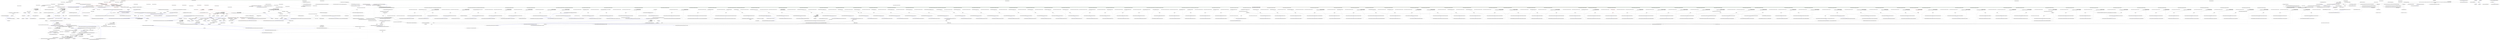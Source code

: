 digraph  {
n702 [label="Nancy.Testing.ConfigurableBootstrapper", span=""];
n703 [label=string, span=""];
n704 [label=testAssemblyNameWithoutExtension, span=""];
n705 [label=configuredTypes, span=""];
n706 [label="Nancy.Bootstrapper.TypeRegistration", span=""];
n707 [label="?", span=""];
n708 [label=configuredCollectionTypes, span=""];
n709 [label="Nancy.Bootstrapper.CollectionTypeRegistration", span=""];
n710 [label="Nancy.Bootstrapper.InstanceRegistration", span=""];
n711 [label=configuredInstanceRegistrations, span=""];
n712 [label="?", span=""];
n713 [label="Nancy.Testing.ConfigurableBootstrapper.ConfigurableBootstrapperConfigurator", span=""];
n714 [label="Nancy.Testing.ConfigurableBootstrapper.ConfigurableModuleCatalog", span=""];
n0 [label="Entry Nancy.Testing.ConfigurableBootstrapper.ConfigurableBootstrapper()", span="52-52", cluster="Nancy.Testing.ConfigurableBootstrapper.ConfigurableBootstrapper()"];
n1 [label="Exit Nancy.Testing.ConfigurableBootstrapper.ConfigurableBootstrapper()", span="52-52", cluster="Nancy.Testing.ConfigurableBootstrapper.ConfigurableBootstrapper()"];
n2 [label="Entry Nancy.Testing.ConfigurableBootstrapper.ConfigurableBootstrapper(System.Action<Nancy.Testing.ConfigurableBootstrapper.ConfigurableBootstrapperConfigurator>)", span="61-61", cluster="Nancy.Testing.ConfigurableBootstrapper.ConfigurableBootstrapper(System.Action<Nancy.Testing.ConfigurableBootstrapper.ConfigurableBootstrapperConfigurator>)"];
n3 [label="this.catalog = new ConfigurableModuleCatalog()", span="63-63", cluster="Nancy.Testing.ConfigurableBootstrapper.ConfigurableBootstrapper(System.Action<Nancy.Testing.ConfigurableBootstrapper.ConfigurableBootstrapperConfigurator>)"];
n11 [label="configuration != null", span="75-75", cluster="Nancy.Testing.ConfigurableBootstrapper.ConfigurableBootstrapper(System.Action<Nancy.Testing.ConfigurableBootstrapper.ConfigurableBootstrapperConfigurator>)"];
n14 [label="configuration.Invoke(configurator)", span="81-81", cluster="Nancy.Testing.ConfigurableBootstrapper.ConfigurableBootstrapper(System.Action<Nancy.Testing.ConfigurableBootstrapper.ConfigurableBootstrapperConfigurator>)"];
n4 [label="this.configuration = NancyInternalConfiguration.Default", span="64-64", cluster="Nancy.Testing.ConfigurableBootstrapper.ConfigurableBootstrapper(System.Action<Nancy.Testing.ConfigurableBootstrapper.ConfigurableBootstrapperConfigurator>)"];
n16 [label="Entry Nancy.Testing.ConfigurableBootstrapper.ConfigurableModuleCatalog.ConfigurableModuleCatalog()", span="1846-1846", cluster="Nancy.Testing.ConfigurableBootstrapper.ConfigurableModuleCatalog.ConfigurableModuleCatalog()"];
n5 [label="this.registeredTypes = new List<object>()", span="65-65", cluster="Nancy.Testing.ConfigurableBootstrapper.ConfigurableBootstrapper(System.Action<Nancy.Testing.ConfigurableBootstrapper.ConfigurableBootstrapperConfigurator>)"];
n6 [label="this.registeredInstances = new List<InstanceRegistration>()", span="66-66", cluster="Nancy.Testing.ConfigurableBootstrapper.ConfigurableBootstrapper(System.Action<Nancy.Testing.ConfigurableBootstrapper.ConfigurableBootstrapperConfigurator>)"];
n17 [label="Entry System.Collections.Generic.List<T>.List()", span="0-0", cluster="System.Collections.Generic.List<T>.List()"];
n7 [label="this.applicationStartupActions = new List<Action<TinyIoCContainer, IPipelines>>()", span="67-67", cluster="Nancy.Testing.ConfigurableBootstrapper.ConfigurableBootstrapper(System.Action<Nancy.Testing.ConfigurableBootstrapper.ConfigurableBootstrapperConfigurator>)"];
n8 [label="this.requestStartupActions = new List<Action<TinyIoCContainer, IPipelines, NancyContext>>()", span="68-68", cluster="Nancy.Testing.ConfigurableBootstrapper.ConfigurableBootstrapper(System.Action<Nancy.Testing.ConfigurableBootstrapper.ConfigurableBootstrapperConfigurator>)"];
n9 [label="var testAssembly =\r\n                Assembly.GetCallingAssembly()", span="70-71", cluster="Nancy.Testing.ConfigurableBootstrapper.ConfigurableBootstrapper(System.Action<Nancy.Testing.ConfigurableBootstrapper.ConfigurableBootstrapperConfigurator>)"];
n10 [label="PerformConventionBasedAssemblyLoading(testAssembly)", span="73-73", cluster="Nancy.Testing.ConfigurableBootstrapper.ConfigurableBootstrapper(System.Action<Nancy.Testing.ConfigurableBootstrapper.ConfigurableBootstrapperConfigurator>)"];
n18 [label="Entry System.Reflection.Assembly.GetCallingAssembly()", span="0-0", cluster="System.Reflection.Assembly.GetCallingAssembly()"];
n19 [label="Entry Nancy.Testing.ConfigurableBootstrapper.PerformConventionBasedAssemblyLoading(System.Reflection.Assembly)", span="85-85", cluster="Nancy.Testing.ConfigurableBootstrapper.PerformConventionBasedAssemblyLoading(System.Reflection.Assembly)"];
n12 [label="var configurator =\r\n                    new ConfigurableBootstrapperConfigurator(this)", span="77-78", cluster="Nancy.Testing.ConfigurableBootstrapper.ConfigurableBootstrapper(System.Action<Nancy.Testing.ConfigurableBootstrapper.ConfigurableBootstrapperConfigurator>)"];
n15 [label="Exit Nancy.Testing.ConfigurableBootstrapper.ConfigurableBootstrapper(System.Action<Nancy.Testing.ConfigurableBootstrapper.ConfigurableBootstrapperConfigurator>)", span="61-61", cluster="Nancy.Testing.ConfigurableBootstrapper.ConfigurableBootstrapper(System.Action<Nancy.Testing.ConfigurableBootstrapper.ConfigurableBootstrapperConfigurator>)"];
n13 [label="configurator.StatusCodeHandler<PassThroughStatusCodeHandler>()", span="80-80", cluster="Nancy.Testing.ConfigurableBootstrapper.ConfigurableBootstrapper(System.Action<Nancy.Testing.ConfigurableBootstrapper.ConfigurableBootstrapperConfigurator>)"];
n20 [label="Entry Nancy.Testing.ConfigurableBootstrapper.ConfigurableBootstrapperConfigurator.ConfigurableBootstrapperConfigurator(Nancy.Testing.ConfigurableBootstrapper)", span="580-580", cluster="Nancy.Testing.ConfigurableBootstrapper.ConfigurableBootstrapperConfigurator.ConfigurableBootstrapperConfigurator(Nancy.Testing.ConfigurableBootstrapper)"];
n21 [label="Entry Nancy.Testing.ConfigurableBootstrapper.ConfigurableBootstrapperConfigurator.StatusCodeHandler<T>()", span="798-798", cluster="Nancy.Testing.ConfigurableBootstrapper.ConfigurableBootstrapperConfigurator.StatusCodeHandler<T>()"];
n22 [label="Entry System.Action<T>.Invoke(T)", span="0-0", cluster="System.Action<T>.Invoke(T)"];
n23 [label="var testAssemblyName =\r\n                testAssembly.GetName().Name", span="87-88", cluster="Nancy.Testing.ConfigurableBootstrapper.PerformConventionBasedAssemblyLoading(System.Reflection.Assembly)"];
n24 [label="LoadReferencesForAssemblyUnderTest(testAssemblyName)", span="90-90", cluster="Nancy.Testing.ConfigurableBootstrapper.PerformConventionBasedAssemblyLoading(System.Reflection.Assembly)"];
n26 [label="Entry System.Reflection.Assembly.GetName()", span="0-0", cluster="System.Reflection.Assembly.GetName()"];
n25 [label="Exit Nancy.Testing.ConfigurableBootstrapper.PerformConventionBasedAssemblyLoading(System.Reflection.Assembly)", span="85-85", cluster="Nancy.Testing.ConfigurableBootstrapper.PerformConventionBasedAssemblyLoading(System.Reflection.Assembly)"];
n27 [label="Entry Nancy.Testing.ConfigurableBootstrapper.LoadReferencesForAssemblyUnderTest(string)", span="156-156", cluster="Nancy.Testing.ConfigurableBootstrapper.LoadReferencesForAssemblyUnderTest(string)"];
n28 [label="Entry Nancy.Testing.ConfigurableBootstrapper.ApplicationStartup(Nancy.TinyIoc.TinyIoCContainer, Nancy.Bootstrapper.IPipelines)", span="93-93", cluster="Nancy.Testing.ConfigurableBootstrapper.ApplicationStartup(Nancy.TinyIoc.TinyIoCContainer, Nancy.Bootstrapper.IPipelines)"];
n29 [label="base.ApplicationStartup(container, pipelines)", span="95-95", cluster="Nancy.Testing.ConfigurableBootstrapper.ApplicationStartup(Nancy.TinyIoc.TinyIoCContainer, Nancy.Bootstrapper.IPipelines)"];
n31 [label="action.Invoke(container, pipelines)", span="98-98", cluster="Nancy.Testing.ConfigurableBootstrapper.ApplicationStartup(Nancy.TinyIoc.TinyIoCContainer, Nancy.Bootstrapper.IPipelines)"];
n30 [label="this.applicationStartupActions", span="96-96", cluster="Nancy.Testing.ConfigurableBootstrapper.ApplicationStartup(Nancy.TinyIoc.TinyIoCContainer, Nancy.Bootstrapper.IPipelines)"];
n33 [label="Entry Nancy.Bootstrapper.NancyBootstrapperBase<TContainer>.ApplicationStartup(TContainer, Nancy.Bootstrapper.IPipelines)", span="464-464", cluster="Nancy.Bootstrapper.NancyBootstrapperBase<TContainer>.ApplicationStartup(TContainer, Nancy.Bootstrapper.IPipelines)"];
n32 [label="Exit Nancy.Testing.ConfigurableBootstrapper.ApplicationStartup(Nancy.TinyIoc.TinyIoCContainer, Nancy.Bootstrapper.IPipelines)", span="93-93", cluster="Nancy.Testing.ConfigurableBootstrapper.ApplicationStartup(Nancy.TinyIoc.TinyIoCContainer, Nancy.Bootstrapper.IPipelines)"];
n34 [label="Entry System.Action<T1, T2>.Invoke(T1, T2)", span="0-0", cluster="System.Action<T1, T2>.Invoke(T1, T2)"];
n35 [label="Entry Nancy.Testing.ConfigurableBootstrapper.RequestStartup(Nancy.TinyIoc.TinyIoCContainer, Nancy.Bootstrapper.IPipelines, Nancy.NancyContext)", span="102-102", cluster="Nancy.Testing.ConfigurableBootstrapper.RequestStartup(Nancy.TinyIoc.TinyIoCContainer, Nancy.Bootstrapper.IPipelines, Nancy.NancyContext)"];
n36 [label="base.RequestStartup(container, pipelines, context)", span="104-104", cluster="Nancy.Testing.ConfigurableBootstrapper.RequestStartup(Nancy.TinyIoc.TinyIoCContainer, Nancy.Bootstrapper.IPipelines, Nancy.NancyContext)"];
n38 [label="action.Invoke(container, pipelines, context)", span="107-107", cluster="Nancy.Testing.ConfigurableBootstrapper.RequestStartup(Nancy.TinyIoc.TinyIoCContainer, Nancy.Bootstrapper.IPipelines, Nancy.NancyContext)"];
n37 [label="this.requestStartupActions", span="105-105", cluster="Nancy.Testing.ConfigurableBootstrapper.RequestStartup(Nancy.TinyIoc.TinyIoCContainer, Nancy.Bootstrapper.IPipelines, Nancy.NancyContext)"];
n40 [label="Entry Nancy.Bootstrapper.NancyBootstrapperBase<TContainer>.RequestStartup(TContainer, Nancy.Bootstrapper.IPipelines, Nancy.NancyContext)", span="476-476", cluster="Nancy.Bootstrapper.NancyBootstrapperBase<TContainer>.RequestStartup(TContainer, Nancy.Bootstrapper.IPipelines, Nancy.NancyContext)"];
n39 [label="Exit Nancy.Testing.ConfigurableBootstrapper.RequestStartup(Nancy.TinyIoc.TinyIoCContainer, Nancy.Bootstrapper.IPipelines, Nancy.NancyContext)", span="102-102", cluster="Nancy.Testing.ConfigurableBootstrapper.RequestStartup(Nancy.TinyIoc.TinyIoCContainer, Nancy.Bootstrapper.IPipelines, Nancy.NancyContext)"];
n41 [label="Entry System.Action<T1, T2, T3>.Invoke(T1, T2, T3)", span="0-0", cluster="System.Action<T1, T2, T3>.Invoke(T1, T2, T3)"];
n42 [label="Entry Nancy.Testing.ConfigurableBootstrapper.GetAllModules(Nancy.NancyContext)", span="116-116", cluster="Nancy.Testing.ConfigurableBootstrapper.GetAllModules(Nancy.NancyContext)"];
n43 [label="return base.GetAllModules(context).Union(this.catalog.GetAllModules(context));", span="118-118", cluster="Nancy.Testing.ConfigurableBootstrapper.GetAllModules(Nancy.NancyContext)"];
n44 [label="Exit Nancy.Testing.ConfigurableBootstrapper.GetAllModules(Nancy.NancyContext)", span="116-116", cluster="Nancy.Testing.ConfigurableBootstrapper.GetAllModules(Nancy.NancyContext)"];
n45 [label="Entry Nancy.Bootstrapper.NancyBootstrapperWithRequestContainerBase<TContainer>.GetAllModules(Nancy.NancyContext)", span="52-52", cluster="Nancy.Bootstrapper.NancyBootstrapperWithRequestContainerBase<TContainer>.GetAllModules(Nancy.NancyContext)"];
n46 [label="Entry Nancy.Testing.ConfigurableBootstrapper.ConfigurableModuleCatalog.GetAllModules(Nancy.NancyContext)", span="1856-1856", cluster="Nancy.Testing.ConfigurableBootstrapper.ConfigurableModuleCatalog.GetAllModules(Nancy.NancyContext)"];
n47 [label="Entry System.Collections.Generic.IEnumerable<TSource>.Union<TSource>(System.Collections.Generic.IEnumerable<TSource>)", span="0-0", cluster="System.Collections.Generic.IEnumerable<TSource>.Union<TSource>(System.Collections.Generic.IEnumerable<TSource>)"];
n48 [label="Entry Nancy.Testing.ConfigurableBootstrapper.GetModule(Nancy.TinyIoc.TinyIoCContainer, System.Type)", span="127-127", cluster="Nancy.Testing.ConfigurableBootstrapper.GetModule(Nancy.TinyIoc.TinyIoCContainer, System.Type)"];
n49 [label="var module =\r\n                this.catalog.GetModule(moduleType, null)", span="129-130", cluster="Nancy.Testing.ConfigurableBootstrapper.GetModule(Nancy.TinyIoc.TinyIoCContainer, System.Type)"];
n52 [label="container.Register(typeof(INancyModule), moduleType)", span="137-137", cluster="Nancy.Testing.ConfigurableBootstrapper.GetModule(Nancy.TinyIoc.TinyIoCContainer, System.Type)"];
n53 [label="return container.Resolve<INancyModule>();", span="138-138", cluster="Nancy.Testing.ConfigurableBootstrapper.GetModule(Nancy.TinyIoc.TinyIoCContainer, System.Type)"];
n50 [label="module != null", span="132-132", cluster="Nancy.Testing.ConfigurableBootstrapper.GetModule(Nancy.TinyIoc.TinyIoCContainer, System.Type)"];
n55 [label="Entry Nancy.Testing.ConfigurableBootstrapper.ConfigurableModuleCatalog.GetModule(System.Type, Nancy.NancyContext)", span="1867-1867", cluster="Nancy.Testing.ConfigurableBootstrapper.ConfigurableModuleCatalog.GetModule(System.Type, Nancy.NancyContext)"];
n51 [label="return module;", span="134-134", cluster="Nancy.Testing.ConfigurableBootstrapper.GetModule(Nancy.TinyIoc.TinyIoCContainer, System.Type)"];
n56 [label="Entry Nancy.TinyIoc.TinyIoCContainer.Register(System.Type, System.Type)", span="1191-1191", cluster="Nancy.TinyIoc.TinyIoCContainer.Register(System.Type, System.Type)"];
n54 [label="Exit Nancy.Testing.ConfigurableBootstrapper.GetModule(Nancy.TinyIoc.TinyIoCContainer, System.Type)", span="127-127", cluster="Nancy.Testing.ConfigurableBootstrapper.GetModule(Nancy.TinyIoc.TinyIoCContainer, System.Type)"];
n57 [label="Entry Nancy.TinyIoc.TinyIoCContainer.Resolve<ResolveType>()", span="1601-1601", cluster="Nancy.TinyIoc.TinyIoCContainer.Resolve<ResolveType>()"];
n58 [label="Entry Nancy.Testing.ConfigurableBootstrapper.GetModuleRegistrations()", span="141-141", cluster="Nancy.Testing.ConfigurableBootstrapper.GetModuleRegistrations()"];
n59 [label="return this.registeredTypes.Where(x => x is ModuleRegistration).Cast<ModuleRegistration>();", span="143-143", cluster="Nancy.Testing.ConfigurableBootstrapper.GetModuleRegistrations()"];
n60 [label="Exit Nancy.Testing.ConfigurableBootstrapper.GetModuleRegistrations()", span="141-141", cluster="Nancy.Testing.ConfigurableBootstrapper.GetModuleRegistrations()"];
n61 [label="Entry Unk.Where", span="", cluster="Unk.Where"];
n62 [label="Entry Unk.>", span="", cluster="Unk.>"];
n63 [label="Entry lambda expression", span="143-143", cluster="lambda expression"];
n64 [label="x is ModuleRegistration", span="143-143", cluster="lambda expression"];
n65 [label="Exit lambda expression", span="143-143", cluster="lambda expression"];
n66 [label="Entry Nancy.Testing.ConfigurableBootstrapper.GetTypeRegistrations()", span="146-146", cluster="Nancy.Testing.ConfigurableBootstrapper.GetTypeRegistrations()"];
n67 [label="return this.registeredTypes.Where(x => x is TypeRegistration).Cast<TypeRegistration>();", span="148-148", cluster="Nancy.Testing.ConfigurableBootstrapper.GetTypeRegistrations()"];
n68 [label="Exit Nancy.Testing.ConfigurableBootstrapper.GetTypeRegistrations()", span="146-146", cluster="Nancy.Testing.ConfigurableBootstrapper.GetTypeRegistrations()"];
n69 [label="Entry lambda expression", span="148-148", cluster="lambda expression"];
n70 [label="x is TypeRegistration", span="148-148", cluster="lambda expression"];
n71 [label="Exit lambda expression", span="148-148", cluster="lambda expression"];
n72 [label="Entry Nancy.Testing.ConfigurableBootstrapper.GetCollectionTypeRegistrations()", span="151-151", cluster="Nancy.Testing.ConfigurableBootstrapper.GetCollectionTypeRegistrations()"];
n73 [label="return this.registeredTypes.Where(x => x.GetType() == typeof(CollectionTypeRegistration)).Cast<CollectionTypeRegistration>();", span="153-153", cluster="Nancy.Testing.ConfigurableBootstrapper.GetCollectionTypeRegistrations()"];
n74 [label="Exit Nancy.Testing.ConfigurableBootstrapper.GetCollectionTypeRegistrations()", span="151-151", cluster="Nancy.Testing.ConfigurableBootstrapper.GetCollectionTypeRegistrations()"];
n75 [label="Entry lambda expression", span="153-153", cluster="lambda expression"];
n76 [label="x.GetType() == typeof(CollectionTypeRegistration)", span="153-153", cluster="lambda expression"];
n77 [label="Exit lambda expression", span="153-153", cluster="lambda expression"];
n78 [label="Entry object.GetType()", span="0-0", cluster="object.GetType()"];
n79 [label="!TestAssemblySuffixes.Any(x => GetSafePathExtension(testAssemblyName).Equals(''.'' + x, StringComparison.OrdinalIgnoreCase))", span="158-158", cluster="Nancy.Testing.ConfigurableBootstrapper.LoadReferencesForAssemblyUnderTest(string)"];
n101 [label="GetSafePathExtension(testAssemblyName).Equals(''.'' + x, StringComparison.OrdinalIgnoreCase)", span="158-158", cluster="lambda expression"];
n81 [label="var testAssemblyNameWithoutExtension =\r\n                Path.GetFileNameWithoutExtension(testAssemblyName)", span="163-164", cluster="Nancy.Testing.ConfigurableBootstrapper.LoadReferencesForAssemblyUnderTest(string)"];
n80 [label="return;", span="160-160", cluster="Nancy.Testing.ConfigurableBootstrapper.LoadReferencesForAssemblyUnderTest(string)"];
n90 [label="Entry Unk.Any", span="", cluster="Unk.Any"];
n100 [label="Entry lambda expression", span="158-158", cluster="lambda expression"];
n82 [label="var testAssemblyPath =\r\n                Path.Combine(AppDomain.CurrentDomain.BaseDirectory, string.Concat(testAssemblyNameWithoutExtension, ''.dll''))", span="166-167", cluster="Nancy.Testing.ConfigurableBootstrapper.LoadReferencesForAssemblyUnderTest(string)"];
n91 [label="Entry System.IO.Path.GetFileNameWithoutExtension(string)", span="0-0", cluster="System.IO.Path.GetFileNameWithoutExtension(string)"];
n84 [label="AppDomainAssemblyTypeScanner.LoadAssemblies(AppDomain.CurrentDomain.BaseDirectory, string.Concat(testAssemblyNameWithoutExtension, ''.dll''))", span="171-171", cluster="Nancy.Testing.ConfigurableBootstrapper.LoadReferencesForAssemblyUnderTest(string)"];
n85 [label="var assemblyUnderTest = AppDomain.CurrentDomain\r\n                    .GetAssemblies()\r\n                    .FirstOrDefault(x => x.GetName().Name.Equals(testAssemblyNameWithoutExtension, StringComparison.OrdinalIgnoreCase))", span="173-175", cluster="Nancy.Testing.ConfigurableBootstrapper.LoadReferencesForAssemblyUnderTest(string)"];
n106 [label="x.GetName().Name.Equals(testAssemblyNameWithoutExtension, StringComparison.OrdinalIgnoreCase)", span="175-175", cluster="lambda expression"];
n83 [label="File.Exists(testAssemblyPath)", span="169-169", cluster="Nancy.Testing.ConfigurableBootstrapper.LoadReferencesForAssemblyUnderTest(string)"];
n92 [label="Entry string.Concat(string, string)", span="0-0", cluster="string.Concat(string, string)"];
n93 [label="Entry System.IO.Path.Combine(string, string)", span="0-0", cluster="System.IO.Path.Combine(string, string)"];
n89 [label="Exit Nancy.Testing.ConfigurableBootstrapper.LoadReferencesForAssemblyUnderTest(string)", span="156-156", cluster="Nancy.Testing.ConfigurableBootstrapper.LoadReferencesForAssemblyUnderTest(string)"];
n94 [label="Entry System.IO.File.Exists(string)", span="0-0", cluster="System.IO.File.Exists(string)"];
n95 [label="Entry Nancy.Bootstrapper.AppDomainAssemblyTypeScanner.LoadAssemblies(string, string)", span="166-166", cluster="Nancy.Bootstrapper.AppDomainAssemblyTypeScanner.LoadAssemblies(string, string)"];
n86 [label="assemblyUnderTest != null", span="177-177", cluster="Nancy.Testing.ConfigurableBootstrapper.LoadReferencesForAssemblyUnderTest(string)"];
n96 [label="Entry System.AppDomain.GetAssemblies()", span="0-0", cluster="System.AppDomain.GetAssemblies()"];
n97 [label="Entry Unk.FirstOrDefault", span="", cluster="Unk.FirstOrDefault"];
n105 [label="Entry lambda expression", span="175-175", cluster="lambda expression"];
n87 [label="assemblyUnderTest.GetReferencedAssemblies()", span="179-179", cluster="Nancy.Testing.ConfigurableBootstrapper.LoadReferencesForAssemblyUnderTest(string)"];
n88 [label="AppDomainAssemblyTypeScanner.LoadAssemblies(AppDomain.CurrentDomain.BaseDirectory, string.Concat(referencedAssembly.Name, ''.dll''))", span="181-181", cluster="Nancy.Testing.ConfigurableBootstrapper.LoadReferencesForAssemblyUnderTest(string)"];
n98 [label="Entry Unk.GetReferencedAssemblies", span="", cluster="Unk.GetReferencedAssemblies"];
n99 [label="Entry Unk.Concat", span="", cluster="Unk.Concat"];
n102 [label="Exit lambda expression", span="158-158", cluster="lambda expression"];
n103 [label="Entry Nancy.Testing.ConfigurableBootstrapper.GetSafePathExtension(string)", span="187-187", cluster="Nancy.Testing.ConfigurableBootstrapper.GetSafePathExtension(string)"];
n104 [label="Entry string.Equals(string, System.StringComparison)", span="0-0", cluster="string.Equals(string, System.StringComparison)"];
n107 [label="Exit lambda expression", span="175-175", cluster="lambda expression"];
n108 [label="return Path.GetExtension(name) ?? String.Empty;", span="189-189", cluster="Nancy.Testing.ConfigurableBootstrapper.GetSafePathExtension(string)"];
n109 [label="Exit Nancy.Testing.ConfigurableBootstrapper.GetSafePathExtension(string)", span="187-187", cluster="Nancy.Testing.ConfigurableBootstrapper.GetSafePathExtension(string)"];
n110 [label="Entry System.IO.Path.GetExtension(string)", span="0-0", cluster="System.IO.Path.GetExtension(string)"];
n111 [label="Entry Nancy.Testing.ConfigurableBootstrapper.Resolve<T>()", span="192-192", cluster="Nancy.Testing.ConfigurableBootstrapper.Resolve<T>()"];
n112 [label="var types = this.GetTypeRegistrations()\r\n                .Where(x => x.RegistrationType == typeof(T))\r\n                .Select(x => x.ImplementationType)\r\n                .ToList()", span="194-197", cluster="Nancy.Testing.ConfigurableBootstrapper.Resolve<T>()"];
n113 [label="return (types.Any()) ? types : null;", span="199-199", cluster="Nancy.Testing.ConfigurableBootstrapper.Resolve<T>()"];
n115 [label="Entry Unk.Select", span="", cluster="Unk.Select"];
n116 [label="Entry Unk.ToList", span="", cluster="Unk.ToList"];
n117 [label="Entry lambda expression", span="195-195", cluster="lambda expression"];
n120 [label="Entry lambda expression", span="196-196", cluster="lambda expression"];
n114 [label="Exit Nancy.Testing.ConfigurableBootstrapper.Resolve<T>()", span="192-192", cluster="Nancy.Testing.ConfigurableBootstrapper.Resolve<T>()"];
n118 [label="x.RegistrationType == typeof(T)", span="195-195", cluster="lambda expression"];
n119 [label="Exit lambda expression", span="195-195", cluster="lambda expression"];
n121 [label="x.ImplementationType", span="196-196", cluster="lambda expression"];
n122 [label="Exit lambda expression", span="196-196", cluster="lambda expression"];
n123 [label="Entry lambda expression", span="218-218", cluster="lambda expression"];
n124 [label="x.RegistrationType == typeof(NancyConventions)", span="218-218", cluster="lambda expression"];
n125 [label="Exit lambda expression", span="218-218", cluster="lambda expression"];
n126 [label="Entry lambda expression", span="219-219", cluster="lambda expression"];
n127 [label="x.Implementation", span="219-219", cluster="lambda expression"];
n128 [label="Exit lambda expression", span="219-219", cluster="lambda expression"];
n129 [label="Entry Nancy.Testing.ConfigurableBootstrapper.ConfigureApplicationContainer(Nancy.TinyIoc.TinyIoCContainer)", span="307-307", cluster="Nancy.Testing.ConfigurableBootstrapper.ConfigureApplicationContainer(Nancy.TinyIoc.TinyIoCContainer)"];
n130 [label="this.enableAutoRegistration", span="309-309", cluster="Nancy.Testing.ConfigurableBootstrapper.ConfigureApplicationContainer(Nancy.TinyIoc.TinyIoCContainer)"];
n131 [label="container.AutoRegister()", span="311-311", cluster="Nancy.Testing.ConfigurableBootstrapper.ConfigureApplicationContainer(Nancy.TinyIoc.TinyIoCContainer)"];
n132 [label="this.RegisterBootstrapperTypes(container)", span="312-312", cluster="Nancy.Testing.ConfigurableBootstrapper.ConfigureApplicationContainer(Nancy.TinyIoc.TinyIoCContainer)"];
n133 [label="RegisterTypesInternal(this.ApplicationContainer, this.GetTypeRegistrations())", span="315-315", cluster="Nancy.Testing.ConfigurableBootstrapper.ConfigureApplicationContainer(Nancy.TinyIoc.TinyIoCContainer)"];
n137 [label="Entry Nancy.TinyIoc.TinyIoCContainer.AutoRegister()", span="1057-1057", cluster="Nancy.TinyIoc.TinyIoCContainer.AutoRegister()"];
n138 [label="Entry Nancy.Testing.ConfigurableBootstrapper.RegisterBootstrapperTypes(Nancy.TinyIoc.TinyIoCContainer)", span="417-417", cluster="Nancy.Testing.ConfigurableBootstrapper.RegisterBootstrapperTypes(Nancy.TinyIoc.TinyIoCContainer)"];
n134 [label="RegisterCollectionTypesInternal(this.ApplicationContainer, this.GetCollectionTypeRegistrations())", span="316-316", cluster="Nancy.Testing.ConfigurableBootstrapper.ConfigureApplicationContainer(Nancy.TinyIoc.TinyIoCContainer)"];
n139 [label="Entry Nancy.Testing.ConfigurableBootstrapper.RegisterTypesInternal(Nancy.TinyIoc.TinyIoCContainer, System.Collections.Generic.IEnumerable<Nancy.Bootstrapper.TypeRegistration>)", span="445-445", cluster="Nancy.Testing.ConfigurableBootstrapper.RegisterTypesInternal(Nancy.TinyIoc.TinyIoCContainer, System.Collections.Generic.IEnumerable<Nancy.Bootstrapper.TypeRegistration>)"];
n135 [label="RegisterInstancesInternal(this.ApplicationContainer, this.registeredInstances)", span="317-317", cluster="Nancy.Testing.ConfigurableBootstrapper.ConfigureApplicationContainer(Nancy.TinyIoc.TinyIoCContainer)"];
n140 [label="Entry Nancy.Testing.ConfigurableBootstrapper.RegisterCollectionTypesInternal(Nancy.TinyIoc.TinyIoCContainer, System.Collections.Generic.IEnumerable<Nancy.Bootstrapper.CollectionTypeRegistration>)", span="470-470", cluster="Nancy.Testing.ConfigurableBootstrapper.RegisterCollectionTypesInternal(Nancy.TinyIoc.TinyIoCContainer, System.Collections.Generic.IEnumerable<Nancy.Bootstrapper.CollectionTypeRegistration>)"];
n136 [label="Exit Nancy.Testing.ConfigurableBootstrapper.ConfigureApplicationContainer(Nancy.TinyIoc.TinyIoCContainer)", span="307-307", cluster="Nancy.Testing.ConfigurableBootstrapper.ConfigureApplicationContainer(Nancy.TinyIoc.TinyIoCContainer)"];
n141 [label="Entry Nancy.Testing.ConfigurableBootstrapper.RegisterInstancesInternal(Nancy.TinyIoc.TinyIoCContainer, System.Collections.Generic.IEnumerable<Nancy.Bootstrapper.InstanceRegistration>)", span="496-496", cluster="Nancy.Testing.ConfigurableBootstrapper.RegisterInstancesInternal(Nancy.TinyIoc.TinyIoCContainer, System.Collections.Generic.IEnumerable<Nancy.Bootstrapper.InstanceRegistration>)"];
n142 [label="Entry Nancy.Testing.ConfigurableBootstrapper.CreateRequestContainer()", span="324-324", cluster="Nancy.Testing.ConfigurableBootstrapper.CreateRequestContainer()"];
n143 [label="return this.ApplicationContainer.GetChildContainer();", span="326-326", cluster="Nancy.Testing.ConfigurableBootstrapper.CreateRequestContainer()"];
n144 [label="Exit Nancy.Testing.ConfigurableBootstrapper.CreateRequestContainer()", span="324-324", cluster="Nancy.Testing.ConfigurableBootstrapper.CreateRequestContainer()"];
n145 [label="Entry Nancy.TinyIoc.TinyIoCContainer.GetChildContainer()", span="1044-1044", cluster="Nancy.TinyIoc.TinyIoCContainer.GetChildContainer()"];
n146 [label="Entry Nancy.Testing.ConfigurableBootstrapper.GetAllModules(Nancy.TinyIoc.TinyIoCContainer)", span="334-334", cluster="Nancy.Testing.ConfigurableBootstrapper.GetAllModules(Nancy.TinyIoc.TinyIoCContainer)"];
n147 [label="return container.ResolveAll<INancyModule>(false);", span="336-336", cluster="Nancy.Testing.ConfigurableBootstrapper.GetAllModules(Nancy.TinyIoc.TinyIoCContainer)"];
n148 [label="Exit Nancy.Testing.ConfigurableBootstrapper.GetAllModules(Nancy.TinyIoc.TinyIoCContainer)", span="334-334", cluster="Nancy.Testing.ConfigurableBootstrapper.GetAllModules(Nancy.TinyIoc.TinyIoCContainer)"];
n149 [label="Entry Nancy.TinyIoc.TinyIoCContainer.ResolveAll<ResolveType>(bool)", span="2352-2352", cluster="Nancy.TinyIoc.TinyIoCContainer.ResolveAll<ResolveType>(bool)"];
n150 [label="Entry Nancy.Testing.ConfigurableBootstrapper.GetApplicationContainer()", span="343-343", cluster="Nancy.Testing.ConfigurableBootstrapper.GetApplicationContainer()"];
n151 [label="return new TinyIoCContainer();", span="345-345", cluster="Nancy.Testing.ConfigurableBootstrapper.GetApplicationContainer()"];
n152 [label="Exit Nancy.Testing.ConfigurableBootstrapper.GetApplicationContainer()", span="343-343", cluster="Nancy.Testing.ConfigurableBootstrapper.GetApplicationContainer()"];
n153 [label="Entry Nancy.TinyIoc.TinyIoCContainer.TinyIoCContainer()", span="3068-3068", cluster="Nancy.TinyIoc.TinyIoCContainer.TinyIoCContainer()"];
n154 [label="Entry Nancy.Testing.ConfigurableBootstrapper.GetEngineInternal()", span="352-352", cluster="Nancy.Testing.ConfigurableBootstrapper.GetEngineInternal()"];
n155 [label="return this.ApplicationContainer.Resolve<INancyEngine>();", span="356-356", cluster="Nancy.Testing.ConfigurableBootstrapper.GetEngineInternal()"];
n156 [label=InvalidOperationException, span="358-358", cluster="Nancy.Testing.ConfigurableBootstrapper.GetEngineInternal()"];
n157 [label="throw new InvalidOperationException(\r\n                    ''Something went wrong when trying to satisfy one of the dependencies during composition, make sure that you've registered all new dependencies in the container and specified either a module to test, or set AllDiscoveredModules in the ConfigurableBootstrapper. Inspect the innerexception for more details.'',\r\n                    ex.InnerException);", span="360-362", cluster="Nancy.Testing.ConfigurableBootstrapper.GetEngineInternal()"];
n158 [label="Exit Nancy.Testing.ConfigurableBootstrapper.GetEngineInternal()", span="352-352", cluster="Nancy.Testing.ConfigurableBootstrapper.GetEngineInternal()"];
n159 [label="Entry System.InvalidOperationException.InvalidOperationException(string, System.Exception)", span="0-0", cluster="System.InvalidOperationException.InvalidOperationException(string, System.Exception)"];
n160 [label="Entry Nancy.Testing.ConfigurableBootstrapper.GetDiagnostics()", span="371-371", cluster="Nancy.Testing.ConfigurableBootstrapper.GetDiagnostics()"];
n161 [label="return this.ApplicationContainer.Resolve<IDiagnostics>();", span="373-373", cluster="Nancy.Testing.ConfigurableBootstrapper.GetDiagnostics()"];
n162 [label="Exit Nancy.Testing.ConfigurableBootstrapper.GetDiagnostics()", span="371-371", cluster="Nancy.Testing.ConfigurableBootstrapper.GetDiagnostics()"];
n163 [label="Entry Nancy.Testing.ConfigurableBootstrapper.GetApplicationStartupTasks()", span="380-380", cluster="Nancy.Testing.ConfigurableBootstrapper.GetApplicationStartupTasks()"];
n164 [label="return this.ApplicationContainer.ResolveAll<IApplicationStartup>(false);", span="382-382", cluster="Nancy.Testing.ConfigurableBootstrapper.GetApplicationStartupTasks()"];
n165 [label="Exit Nancy.Testing.ConfigurableBootstrapper.GetApplicationStartupTasks()", span="380-380", cluster="Nancy.Testing.ConfigurableBootstrapper.GetApplicationStartupTasks()"];
n166 [label="Entry Nancy.Testing.ConfigurableBootstrapper.RegisterAndGetRequestStartupTasks(Nancy.TinyIoc.TinyIoCContainer, System.Type[])", span="389-389", cluster="Nancy.Testing.ConfigurableBootstrapper.RegisterAndGetRequestStartupTasks(Nancy.TinyIoc.TinyIoCContainer, System.Type[])"];
n167 [label="container.RegisterMultiple(typeof(IRequestStartup), requestStartupTypes)", span="391-391", cluster="Nancy.Testing.ConfigurableBootstrapper.RegisterAndGetRequestStartupTasks(Nancy.TinyIoc.TinyIoCContainer, System.Type[])"];
n168 [label="return container.ResolveAll<IRequestStartup>(false);", span="393-393", cluster="Nancy.Testing.ConfigurableBootstrapper.RegisterAndGetRequestStartupTasks(Nancy.TinyIoc.TinyIoCContainer, System.Type[])"];
n170 [label="Entry Nancy.TinyIoc.TinyIoCContainer.RegisterMultiple(System.Type, System.Collections.Generic.IEnumerable<System.Type>)", span="1439-1439", cluster="Nancy.TinyIoc.TinyIoCContainer.RegisterMultiple(System.Type, System.Collections.Generic.IEnumerable<System.Type>)"];
n169 [label="Exit Nancy.Testing.ConfigurableBootstrapper.RegisterAndGetRequestStartupTasks(Nancy.TinyIoc.TinyIoCContainer, System.Type[])", span="389-389", cluster="Nancy.Testing.ConfigurableBootstrapper.RegisterAndGetRequestStartupTasks(Nancy.TinyIoc.TinyIoCContainer, System.Type[])"];
n171 [label="Entry Nancy.Testing.ConfigurableBootstrapper.GetRegistrationTasks()", span="400-400", cluster="Nancy.Testing.ConfigurableBootstrapper.GetRegistrationTasks()"];
n172 [label="this.autoRegistrations", span="402-402", cluster="Nancy.Testing.ConfigurableBootstrapper.GetRegistrationTasks()", color=red, community=0];
n173 [label="return this.ApplicationContainer.ResolveAll<IRegistrations>(false);", span="404-404", cluster="Nancy.Testing.ConfigurableBootstrapper.GetRegistrationTasks()", color=red, community=0];
n174 [label="return this.ApplicationContainer.ResolveAll<IRegistrations>(false)\r\n                       .Where(x => x.GetType().Assembly == nancyAssembly);", span="407-408", cluster="Nancy.Testing.ConfigurableBootstrapper.GetRegistrationTasks()", color=red, community=1];
n175 [label="Exit Nancy.Testing.ConfigurableBootstrapper.GetRegistrationTasks()", span="400-400", cluster="Nancy.Testing.ConfigurableBootstrapper.GetRegistrationTasks()"];
n176 [label="Entry lambda expression", span="408-408", cluster="lambda expression"];
n177 [label="x.GetType().Assembly == nancyAssembly", span="408-408", cluster="lambda expression", color=red, community=0];
n178 [label="Exit lambda expression", span="408-408", cluster="lambda expression"];
n179 [label="var moduleCatalog = this.registeredInstances\r\n                .Where(x => x.RegistrationType == typeof(INancyModuleCatalog))\r\n                .Select(x => x.Implementation)\r\n                .Cast<INancyModuleCatalog>()\r\n                .FirstOrDefault() ?? this", span="419-423", cluster="Nancy.Testing.ConfigurableBootstrapper.RegisterBootstrapperTypes(Nancy.TinyIoc.TinyIoCContainer)"];
n180 [label="applicationContainer.Register<INancyModuleCatalog>(moduleCatalog)", span="425-425", cluster="Nancy.Testing.ConfigurableBootstrapper.RegisterBootstrapperTypes(Nancy.TinyIoc.TinyIoCContainer)"];
n182 [label="Entry lambda expression", span="420-420", cluster="lambda expression"];
n185 [label="Entry lambda expression", span="421-421", cluster="lambda expression"];
n181 [label="Exit Nancy.Testing.ConfigurableBootstrapper.RegisterBootstrapperTypes(Nancy.TinyIoc.TinyIoCContainer)", span="417-417", cluster="Nancy.Testing.ConfigurableBootstrapper.RegisterBootstrapperTypes(Nancy.TinyIoc.TinyIoCContainer)"];
n183 [label="x.RegistrationType == typeof(INancyModuleCatalog)", span="420-420", cluster="lambda expression"];
n184 [label="Exit lambda expression", span="420-420", cluster="lambda expression"];
n186 [label="x.Implementation", span="421-421", cluster="lambda expression"];
n187 [label="Exit lambda expression", span="421-421", cluster="lambda expression"];
n188 [label="Entry Nancy.Testing.ConfigurableBootstrapper.RegisterTypes(Nancy.TinyIoc.TinyIoCContainer, System.Collections.Generic.IEnumerable<Nancy.Bootstrapper.TypeRegistration>)", span="433-433", cluster="Nancy.Testing.ConfigurableBootstrapper.RegisterTypes(Nancy.TinyIoc.TinyIoCContainer, System.Collections.Generic.IEnumerable<Nancy.Bootstrapper.TypeRegistration>)"];
n189 [label="var configuredTypes =\r\n                this.GetTypeRegistrations().ToList()", span="435-436", cluster="Nancy.Testing.ConfigurableBootstrapper.RegisterTypes(Nancy.TinyIoc.TinyIoCContainer, System.Collections.Generic.IEnumerable<Nancy.Bootstrapper.TypeRegistration>)", color=red, community=1];
n190 [label="var filtered = typeRegistrations\r\n                .Where(x => !configuredTypes.Any(y => y.RegistrationType == x.RegistrationType))\r\n                .Where(x => !this.registeredInstances.Any(y => y.RegistrationType == x.RegistrationType))", span="438-440", cluster="Nancy.Testing.ConfigurableBootstrapper.RegisterTypes(Nancy.TinyIoc.TinyIoCContainer, System.Collections.Generic.IEnumerable<Nancy.Bootstrapper.TypeRegistration>)"];
n191 [label="RegisterTypesInternal(container, filtered)", span="442-442", cluster="Nancy.Testing.ConfigurableBootstrapper.RegisterTypes(Nancy.TinyIoc.TinyIoCContainer, System.Collections.Generic.IEnumerable<Nancy.Bootstrapper.TypeRegistration>)"];
n193 [label="Entry System.Collections.Generic.IEnumerable<TSource>.ToList<TSource>()", span="0-0", cluster="System.Collections.Generic.IEnumerable<TSource>.ToList<TSource>()"];
n196 [label="!configuredTypes.Any(y => y.RegistrationType == x.RegistrationType)", span="439-439", cluster="lambda expression"];
n195 [label="Entry lambda expression", span="439-439", cluster="lambda expression"];
n201 [label="Entry lambda expression", span="440-440", cluster="lambda expression"];
n192 [label="Exit Nancy.Testing.ConfigurableBootstrapper.RegisterTypes(Nancy.TinyIoc.TinyIoCContainer, System.Collections.Generic.IEnumerable<Nancy.Bootstrapper.TypeRegistration>)", span="433-433", cluster="Nancy.Testing.ConfigurableBootstrapper.RegisterTypes(Nancy.TinyIoc.TinyIoCContainer, System.Collections.Generic.IEnumerable<Nancy.Bootstrapper.TypeRegistration>)"];
n194 [label="Entry Unk.RegisterTypesInternal", span="", cluster="Unk.RegisterTypesInternal"];
n199 [label="y.RegistrationType == x.RegistrationType", span="439-439", cluster="lambda expression"];
n197 [label="Exit lambda expression", span="439-439", cluster="lambda expression"];
n198 [label="Entry lambda expression", span="439-439", cluster="lambda expression"];
n200 [label="Exit lambda expression", span="439-439", cluster="lambda expression"];
n202 [label="!this.registeredInstances.Any(y => y.RegistrationType == x.RegistrationType)", span="440-440", cluster="lambda expression"];
n205 [label="y.RegistrationType == x.RegistrationType", span="440-440", cluster="lambda expression"];
n203 [label="Exit lambda expression", span="440-440", cluster="lambda expression"];
n204 [label="Entry lambda expression", span="440-440", cluster="lambda expression"];
n206 [label="Exit lambda expression", span="440-440", cluster="lambda expression"];
n207 [label=filtered, span="447-447", cluster="Nancy.Testing.ConfigurableBootstrapper.RegisterTypesInternal(Nancy.TinyIoc.TinyIoCContainer, System.Collections.Generic.IEnumerable<Nancy.Bootstrapper.TypeRegistration>)"];
n208 [label="container.Register(typeRegistration.RegistrationType, typeRegistration.ImplementationType).AsSingleton()", span="449-449", cluster="Nancy.Testing.ConfigurableBootstrapper.RegisterTypesInternal(Nancy.TinyIoc.TinyIoCContainer, System.Collections.Generic.IEnumerable<Nancy.Bootstrapper.TypeRegistration>)"];
n209 [label="Exit Nancy.Testing.ConfigurableBootstrapper.RegisterTypesInternal(Nancy.TinyIoc.TinyIoCContainer, System.Collections.Generic.IEnumerable<Nancy.Bootstrapper.TypeRegistration>)", span="445-445", cluster="Nancy.Testing.ConfigurableBootstrapper.RegisterTypesInternal(Nancy.TinyIoc.TinyIoCContainer, System.Collections.Generic.IEnumerable<Nancy.Bootstrapper.TypeRegistration>)"];
n210 [label="Entry Nancy.TinyIoc.TinyIoCContainer.RegisterOptions.AsSingleton()", span="854-854", cluster="Nancy.TinyIoc.TinyIoCContainer.RegisterOptions.AsSingleton()"];
n211 [label="Entry Nancy.Testing.ConfigurableBootstrapper.RegisterCollectionTypes(Nancy.TinyIoc.TinyIoCContainer, System.Collections.Generic.IEnumerable<Nancy.Bootstrapper.CollectionTypeRegistration>)", span="459-459", cluster="Nancy.Testing.ConfigurableBootstrapper.RegisterCollectionTypes(Nancy.TinyIoc.TinyIoCContainer, System.Collections.Generic.IEnumerable<Nancy.Bootstrapper.CollectionTypeRegistration>)"];
n212 [label="var configuredCollectionTypes =\r\n                this.GetCollectionTypeRegistrations().ToList()", span="461-462", cluster="Nancy.Testing.ConfigurableBootstrapper.RegisterCollectionTypes(Nancy.TinyIoc.TinyIoCContainer, System.Collections.Generic.IEnumerable<Nancy.Bootstrapper.CollectionTypeRegistration>)", color=red, community=1];
n213 [label="var filtered = collectionTypeRegistrations\r\n                .Where(x => !configuredCollectionTypes.Any(y => y.RegistrationType == x.RegistrationType))", span="464-465", cluster="Nancy.Testing.ConfigurableBootstrapper.RegisterCollectionTypes(Nancy.TinyIoc.TinyIoCContainer, System.Collections.Generic.IEnumerable<Nancy.Bootstrapper.CollectionTypeRegistration>)"];
n214 [label="RegisterCollectionTypesInternal(container, filtered)", span="467-467", cluster="Nancy.Testing.ConfigurableBootstrapper.RegisterCollectionTypes(Nancy.TinyIoc.TinyIoCContainer, System.Collections.Generic.IEnumerable<Nancy.Bootstrapper.CollectionTypeRegistration>)"];
n218 [label="!configuredCollectionTypes.Any(y => y.RegistrationType == x.RegistrationType)", span="465-465", cluster="lambda expression"];
n217 [label="Entry lambda expression", span="465-465", cluster="lambda expression"];
n215 [label="Exit Nancy.Testing.ConfigurableBootstrapper.RegisterCollectionTypes(Nancy.TinyIoc.TinyIoCContainer, System.Collections.Generic.IEnumerable<Nancy.Bootstrapper.CollectionTypeRegistration>)", span="459-459", cluster="Nancy.Testing.ConfigurableBootstrapper.RegisterCollectionTypes(Nancy.TinyIoc.TinyIoCContainer, System.Collections.Generic.IEnumerable<Nancy.Bootstrapper.CollectionTypeRegistration>)"];
n216 [label="Entry Unk.RegisterCollectionTypesInternal", span="", cluster="Unk.RegisterCollectionTypesInternal"];
n221 [label="y.RegistrationType == x.RegistrationType", span="465-465", cluster="lambda expression"];
n219 [label="Exit lambda expression", span="465-465", cluster="lambda expression"];
n220 [label="Entry lambda expression", span="465-465", cluster="lambda expression"];
n222 [label="Exit lambda expression", span="465-465", cluster="lambda expression"];
n223 [label=filtered, span="472-472", cluster="Nancy.Testing.ConfigurableBootstrapper.RegisterCollectionTypesInternal(Nancy.TinyIoc.TinyIoCContainer, System.Collections.Generic.IEnumerable<Nancy.Bootstrapper.CollectionTypeRegistration>)"];
n224 [label="container.RegisterMultiple(collectionTypeRegistration.RegistrationType,\r\n                    collectionTypeRegistration.ImplementationTypes)", span="474-475", cluster="Nancy.Testing.ConfigurableBootstrapper.RegisterCollectionTypesInternal(Nancy.TinyIoc.TinyIoCContainer, System.Collections.Generic.IEnumerable<Nancy.Bootstrapper.CollectionTypeRegistration>)"];
n225 [label="Exit Nancy.Testing.ConfigurableBootstrapper.RegisterCollectionTypesInternal(Nancy.TinyIoc.TinyIoCContainer, System.Collections.Generic.IEnumerable<Nancy.Bootstrapper.CollectionTypeRegistration>)", span="470-470", cluster="Nancy.Testing.ConfigurableBootstrapper.RegisterCollectionTypesInternal(Nancy.TinyIoc.TinyIoCContainer, System.Collections.Generic.IEnumerable<Nancy.Bootstrapper.CollectionTypeRegistration>)"];
n226 [label="Entry Nancy.Testing.ConfigurableBootstrapper.RegisterInstances(Nancy.TinyIoc.TinyIoCContainer, System.Collections.Generic.IEnumerable<Nancy.Bootstrapper.InstanceRegistration>)", span="484-484", cluster="Nancy.Testing.ConfigurableBootstrapper.RegisterInstances(Nancy.TinyIoc.TinyIoCContainer, System.Collections.Generic.IEnumerable<Nancy.Bootstrapper.InstanceRegistration>)"];
n227 [label="var configuredInstanceRegistrations = this.GetTypeRegistrations()", span="486-486", cluster="Nancy.Testing.ConfigurableBootstrapper.RegisterInstances(Nancy.TinyIoc.TinyIoCContainer, System.Collections.Generic.IEnumerable<Nancy.Bootstrapper.InstanceRegistration>)"];
n228 [label="var fileteredInstanceRegistrations = instanceRegistrations\r\n                .Where(x => !this.registeredInstances.Any(y => y.RegistrationType == x.RegistrationType))\r\n                .Where(x => !configuredInstanceRegistrations.Any(y => y.RegistrationType == x.RegistrationType))\r\n                .ToList()", span="488-491", cluster="Nancy.Testing.ConfigurableBootstrapper.RegisterInstances(Nancy.TinyIoc.TinyIoCContainer, System.Collections.Generic.IEnumerable<Nancy.Bootstrapper.InstanceRegistration>)"];
n229 [label="RegisterInstancesInternal(container, fileteredInstanceRegistrations)", span="493-493", cluster="Nancy.Testing.ConfigurableBootstrapper.RegisterInstances(Nancy.TinyIoc.TinyIoCContainer, System.Collections.Generic.IEnumerable<Nancy.Bootstrapper.InstanceRegistration>)"];
n239 [label="!configuredInstanceRegistrations.Any(y => y.RegistrationType == x.RegistrationType)", span="490-490", cluster="lambda expression"];
n232 [label="Entry lambda expression", span="489-489", cluster="lambda expression"];
n238 [label="Entry lambda expression", span="490-490", cluster="lambda expression"];
n230 [label="Exit Nancy.Testing.ConfigurableBootstrapper.RegisterInstances(Nancy.TinyIoc.TinyIoCContainer, System.Collections.Generic.IEnumerable<Nancy.Bootstrapper.InstanceRegistration>)", span="484-484", cluster="Nancy.Testing.ConfigurableBootstrapper.RegisterInstances(Nancy.TinyIoc.TinyIoCContainer, System.Collections.Generic.IEnumerable<Nancy.Bootstrapper.InstanceRegistration>)"];
n231 [label="Entry Unk.RegisterInstancesInternal", span="", cluster="Unk.RegisterInstancesInternal"];
n233 [label="!this.registeredInstances.Any(y => y.RegistrationType == x.RegistrationType)", span="489-489", cluster="lambda expression"];
n236 [label="y.RegistrationType == x.RegistrationType", span="489-489", cluster="lambda expression"];
n234 [label="Exit lambda expression", span="489-489", cluster="lambda expression"];
n235 [label="Entry lambda expression", span="489-489", cluster="lambda expression"];
n237 [label="Exit lambda expression", span="489-489", cluster="lambda expression"];
n242 [label="y.RegistrationType == x.RegistrationType", span="490-490", cluster="lambda expression"];
n240 [label="Exit lambda expression", span="490-490", cluster="lambda expression"];
n241 [label="Entry lambda expression", span="490-490", cluster="lambda expression"];
n243 [label="Exit lambda expression", span="490-490", cluster="lambda expression"];
n244 [label=fileteredInstanceRegistrations, span="498-498", cluster="Nancy.Testing.ConfigurableBootstrapper.RegisterInstancesInternal(Nancy.TinyIoc.TinyIoCContainer, System.Collections.Generic.IEnumerable<Nancy.Bootstrapper.InstanceRegistration>)"];
n245 [label="container.Register(\r\n                    instanceRegistration.RegistrationType,\r\n                    instanceRegistration.Implementation)", span="500-502", cluster="Nancy.Testing.ConfigurableBootstrapper.RegisterInstancesInternal(Nancy.TinyIoc.TinyIoCContainer, System.Collections.Generic.IEnumerable<Nancy.Bootstrapper.InstanceRegistration>)"];
n246 [label="Exit Nancy.Testing.ConfigurableBootstrapper.RegisterInstancesInternal(Nancy.TinyIoc.TinyIoCContainer, System.Collections.Generic.IEnumerable<Nancy.Bootstrapper.InstanceRegistration>)", span="496-496", cluster="Nancy.Testing.ConfigurableBootstrapper.RegisterInstancesInternal(Nancy.TinyIoc.TinyIoCContainer, System.Collections.Generic.IEnumerable<Nancy.Bootstrapper.InstanceRegistration>)"];
n247 [label="Entry Nancy.TinyIoc.TinyIoCContainer.Register(System.Type, object)", span="1214-1214", cluster="Nancy.TinyIoc.TinyIoCContainer.Register(System.Type, object)"];
n248 [label="Entry Nancy.Testing.ConfigurableBootstrapper.RegisterRequestContainerModules(Nancy.TinyIoc.TinyIoCContainer, System.Collections.Generic.IEnumerable<Nancy.Bootstrapper.ModuleRegistration>)", span="511-511", cluster="Nancy.Testing.ConfigurableBootstrapper.RegisterRequestContainerModules(Nancy.TinyIoc.TinyIoCContainer, System.Collections.Generic.IEnumerable<Nancy.Bootstrapper.ModuleRegistration>)"];
n249 [label=moduleRegistrationTypes, span="513-513", cluster="Nancy.Testing.ConfigurableBootstrapper.RegisterRequestContainerModules(Nancy.TinyIoc.TinyIoCContainer, System.Collections.Generic.IEnumerable<Nancy.Bootstrapper.ModuleRegistration>)"];
n250 [label="container.Register(\r\n                    typeof(INancyModule),\r\n                    moduleRegistrationType.ModuleType,\r\n                    moduleRegistrationType.ModuleType.FullName).\r\n                    AsSingleton()", span="515-519", cluster="Nancy.Testing.ConfigurableBootstrapper.RegisterRequestContainerModules(Nancy.TinyIoc.TinyIoCContainer, System.Collections.Generic.IEnumerable<Nancy.Bootstrapper.ModuleRegistration>)"];
n251 [label="Exit Nancy.Testing.ConfigurableBootstrapper.RegisterRequestContainerModules(Nancy.TinyIoc.TinyIoCContainer, System.Collections.Generic.IEnumerable<Nancy.Bootstrapper.ModuleRegistration>)", span="511-511", cluster="Nancy.Testing.ConfigurableBootstrapper.RegisterRequestContainerModules(Nancy.TinyIoc.TinyIoCContainer, System.Collections.Generic.IEnumerable<Nancy.Bootstrapper.ModuleRegistration>)"];
n252 [label="Entry Nancy.TinyIoc.TinyIoCContainer.Register(System.Type, System.Type, string)", span="1203-1203", cluster="Nancy.TinyIoc.TinyIoCContainer.Register(System.Type, System.Type, string)"];
n253 [label="this.bootstrapper = bootstrapper", span="582-582", cluster="Nancy.Testing.ConfigurableBootstrapper.ConfigurableBootstrapperConfigurator.ConfigurableBootstrapperConfigurator(Nancy.Testing.ConfigurableBootstrapper)"];
n254 [label="this.Diagnostics<DisabledDiagnostics>()", span="583-583", cluster="Nancy.Testing.ConfigurableBootstrapper.ConfigurableBootstrapperConfigurator.ConfigurableBootstrapperConfigurator(Nancy.Testing.ConfigurableBootstrapper)"];
n255 [label="Exit Nancy.Testing.ConfigurableBootstrapper.ConfigurableBootstrapperConfigurator.ConfigurableBootstrapperConfigurator(Nancy.Testing.ConfigurableBootstrapper)", span="580-580", cluster="Nancy.Testing.ConfigurableBootstrapper.ConfigurableBootstrapperConfigurator.ConfigurableBootstrapperConfigurator(Nancy.Testing.ConfigurableBootstrapper)"];
n256 [label="Entry Nancy.Testing.ConfigurableBootstrapper.ConfigurableBootstrapperConfigurator.Diagnostics<T>()", span="1669-1669", cluster="Nancy.Testing.ConfigurableBootstrapper.ConfigurableBootstrapperConfigurator.Diagnostics<T>()"];
n257 [label="Entry Nancy.Testing.ConfigurableBootstrapper.ConfigurableBootstrapperConfigurator.AllDiscoveredModules()", span="586-586", cluster="Nancy.Testing.ConfigurableBootstrapper.ConfigurableBootstrapperConfigurator.AllDiscoveredModules()"];
n258 [label="this.bootstrapper.allDiscoveredModules = true", span="588-588", cluster="Nancy.Testing.ConfigurableBootstrapper.ConfigurableBootstrapperConfigurator.AllDiscoveredModules()"];
n259 [label="return this;", span="590-590", cluster="Nancy.Testing.ConfigurableBootstrapper.ConfigurableBootstrapperConfigurator.AllDiscoveredModules()"];
n260 [label="Exit Nancy.Testing.ConfigurableBootstrapper.ConfigurableBootstrapperConfigurator.AllDiscoveredModules()", span="586-586", cluster="Nancy.Testing.ConfigurableBootstrapper.ConfigurableBootstrapperConfigurator.AllDiscoveredModules()"];
n261 [label="Entry Nancy.Testing.ConfigurableBootstrapper.ConfigurableBootstrapperConfigurator.Binder(Nancy.ModelBinding.IBinder)", span="593-593", cluster="Nancy.Testing.ConfigurableBootstrapper.ConfigurableBootstrapperConfigurator.Binder(Nancy.ModelBinding.IBinder)"];
n262 [label="this.bootstrapper.registeredInstances.Add(\r\n                    new InstanceRegistration(typeof(IBinder), binder))", span="595-596", cluster="Nancy.Testing.ConfigurableBootstrapper.ConfigurableBootstrapperConfigurator.Binder(Nancy.ModelBinding.IBinder)"];
n263 [label="return this;", span="598-598", cluster="Nancy.Testing.ConfigurableBootstrapper.ConfigurableBootstrapperConfigurator.Binder(Nancy.ModelBinding.IBinder)"];
n265 [label="Entry Nancy.Bootstrapper.InstanceRegistration.InstanceRegistration(System.Type, object)", span="14-14", cluster="Nancy.Bootstrapper.InstanceRegistration.InstanceRegistration(System.Type, object)"];
n266 [label="Entry System.Collections.Generic.List<T>.Add(T)", span="0-0", cluster="System.Collections.Generic.List<T>.Add(T)"];
n264 [label="Exit Nancy.Testing.ConfigurableBootstrapper.ConfigurableBootstrapperConfigurator.Binder(Nancy.ModelBinding.IBinder)", span="593-593", cluster="Nancy.Testing.ConfigurableBootstrapper.ConfigurableBootstrapperConfigurator.Binder(Nancy.ModelBinding.IBinder)"];
n267 [label="Entry Nancy.Testing.ConfigurableBootstrapper.ConfigurableBootstrapperConfigurator.Assembly(string)", span="601-601", cluster="Nancy.Testing.ConfigurableBootstrapper.ConfigurableBootstrapperConfigurator.Assembly(string)"];
n268 [label="AppDomainAssemblyTypeScanner.LoadAssemblies(AppDomain.CurrentDomain.BaseDirectory, pattern)", span="603-603", cluster="Nancy.Testing.ConfigurableBootstrapper.ConfigurableBootstrapperConfigurator.Assembly(string)"];
n269 [label="return this;", span="604-604", cluster="Nancy.Testing.ConfigurableBootstrapper.ConfigurableBootstrapperConfigurator.Assembly(string)"];
n270 [label="Exit Nancy.Testing.ConfigurableBootstrapper.ConfigurableBootstrapperConfigurator.Assembly(string)", span="601-601", cluster="Nancy.Testing.ConfigurableBootstrapper.ConfigurableBootstrapperConfigurator.Assembly(string)"];
n271 [label="Entry Nancy.Testing.ConfigurableBootstrapper.ConfigurableBootstrapperConfigurator.Binder<T>()", span="612-612", cluster="Nancy.Testing.ConfigurableBootstrapper.ConfigurableBootstrapperConfigurator.Binder<T>()"];
n272 [label="this.bootstrapper.configuration.Binder = typeof(T)", span="614-614", cluster="Nancy.Testing.ConfigurableBootstrapper.ConfigurableBootstrapperConfigurator.Binder<T>()"];
n273 [label="return this;", span="615-615", cluster="Nancy.Testing.ConfigurableBootstrapper.ConfigurableBootstrapperConfigurator.Binder<T>()"];
n274 [label="Exit Nancy.Testing.ConfigurableBootstrapper.ConfigurableBootstrapperConfigurator.Binder<T>()", span="612-612", cluster="Nancy.Testing.ConfigurableBootstrapper.ConfigurableBootstrapperConfigurator.Binder<T>()"];
n275 [label="Entry Nancy.Testing.ConfigurableBootstrapper.ConfigurableBootstrapperConfigurator.ContextFactory(Nancy.INancyContextFactory)", span="623-623", cluster="Nancy.Testing.ConfigurableBootstrapper.ConfigurableBootstrapperConfigurator.ContextFactory(Nancy.INancyContextFactory)"];
n276 [label="this.bootstrapper.registeredInstances.Add(\r\n                    new InstanceRegistration(typeof(INancyContextFactory), contextFactory))", span="625-626", cluster="Nancy.Testing.ConfigurableBootstrapper.ConfigurableBootstrapperConfigurator.ContextFactory(Nancy.INancyContextFactory)"];
n277 [label="return this;", span="628-628", cluster="Nancy.Testing.ConfigurableBootstrapper.ConfigurableBootstrapperConfigurator.ContextFactory(Nancy.INancyContextFactory)"];
n278 [label="Exit Nancy.Testing.ConfigurableBootstrapper.ConfigurableBootstrapperConfigurator.ContextFactory(Nancy.INancyContextFactory)", span="623-623", cluster="Nancy.Testing.ConfigurableBootstrapper.ConfigurableBootstrapperConfigurator.ContextFactory(Nancy.INancyContextFactory)"];
n279 [label="Entry Nancy.Testing.ConfigurableBootstrapper.ConfigurableBootstrapperConfigurator.ContextFactory<T>()", span="636-636", cluster="Nancy.Testing.ConfigurableBootstrapper.ConfigurableBootstrapperConfigurator.ContextFactory<T>()"];
n280 [label="this.bootstrapper.configuration.ContextFactory = typeof(T)", span="638-638", cluster="Nancy.Testing.ConfigurableBootstrapper.ConfigurableBootstrapperConfigurator.ContextFactory<T>()"];
n281 [label="return this;", span="639-639", cluster="Nancy.Testing.ConfigurableBootstrapper.ConfigurableBootstrapperConfigurator.ContextFactory<T>()"];
n282 [label="Exit Nancy.Testing.ConfigurableBootstrapper.ConfigurableBootstrapperConfigurator.ContextFactory<T>()", span="636-636", cluster="Nancy.Testing.ConfigurableBootstrapper.ConfigurableBootstrapperConfigurator.ContextFactory<T>()"];
n283 [label="Entry Nancy.Testing.ConfigurableBootstrapper.ConfigurableBootstrapperConfigurator.Dependency<T>(System.Type)", span="647-647", cluster="Nancy.Testing.ConfigurableBootstrapper.ConfigurableBootstrapperConfigurator.Dependency<T>(System.Type)"];
n284 [label="this.bootstrapper.registeredTypes.Add(new TypeRegistration(typeof(T), type))", span="649-649", cluster="Nancy.Testing.ConfigurableBootstrapper.ConfigurableBootstrapperConfigurator.Dependency<T>(System.Type)"];
n285 [label="return this;", span="651-651", cluster="Nancy.Testing.ConfigurableBootstrapper.ConfigurableBootstrapperConfigurator.Dependency<T>(System.Type)"];
n287 [label="Entry Nancy.Bootstrapper.TypeRegistration.TypeRegistration(System.Type, System.Type, Nancy.Bootstrapper.Lifetime)", span="15-15", cluster="Nancy.Bootstrapper.TypeRegistration.TypeRegistration(System.Type, System.Type, Nancy.Bootstrapper.Lifetime)"];
n286 [label="Exit Nancy.Testing.ConfigurableBootstrapper.ConfigurableBootstrapperConfigurator.Dependency<T>(System.Type)", span="647-647", cluster="Nancy.Testing.ConfigurableBootstrapper.ConfigurableBootstrapperConfigurator.Dependency<T>(System.Type)"];
n288 [label="Entry Nancy.Testing.ConfigurableBootstrapper.ConfigurableBootstrapperConfigurator.Dependency<T>()", span="660-660", cluster="Nancy.Testing.ConfigurableBootstrapper.ConfigurableBootstrapperConfigurator.Dependency<T>()"];
n289 [label="this.bootstrapper.registeredTypes.Add(new TypeRegistration(typeof(T), typeof(T)))", span="662-662", cluster="Nancy.Testing.ConfigurableBootstrapper.ConfigurableBootstrapperConfigurator.Dependency<T>()"];
n290 [label="GetSafeInterfaces(typeof(T))", span="664-664", cluster="Nancy.Testing.ConfigurableBootstrapper.ConfigurableBootstrapperConfigurator.Dependency<T>()"];
n291 [label="this.bootstrapper.registeredTypes.Add(new TypeRegistration(interfaceType, typeof(T)))", span="666-666", cluster="Nancy.Testing.ConfigurableBootstrapper.ConfigurableBootstrapperConfigurator.Dependency<T>()"];
n292 [label="return this;", span="669-669", cluster="Nancy.Testing.ConfigurableBootstrapper.ConfigurableBootstrapperConfigurator.Dependency<T>()"];
n294 [label="Entry Nancy.Testing.ConfigurableBootstrapper.ConfigurableBootstrapperConfigurator.GetSafeInterfaces(System.Type)", span="690-690", cluster="Nancy.Testing.ConfigurableBootstrapper.ConfigurableBootstrapperConfigurator.GetSafeInterfaces(System.Type)"];
n293 [label="Exit Nancy.Testing.ConfigurableBootstrapper.ConfigurableBootstrapperConfigurator.Dependency<T>()", span="660-660", cluster="Nancy.Testing.ConfigurableBootstrapper.ConfigurableBootstrapperConfigurator.Dependency<T>()"];
n295 [label="Entry Nancy.Testing.ConfigurableBootstrapper.ConfigurableBootstrapperConfigurator.Dependency<T>(T)", span="678-678", cluster="Nancy.Testing.ConfigurableBootstrapper.ConfigurableBootstrapperConfigurator.Dependency<T>(T)"];
n296 [label="this.bootstrapper.registeredInstances.Add(new InstanceRegistration(typeof(T), instance))", span="680-680", cluster="Nancy.Testing.ConfigurableBootstrapper.ConfigurableBootstrapperConfigurator.Dependency<T>(T)"];
n297 [label="GetSafeInterfaces(instance.GetType())", span="682-682", cluster="Nancy.Testing.ConfigurableBootstrapper.ConfigurableBootstrapperConfigurator.Dependency<T>(T)"];
n298 [label="this.bootstrapper.registeredInstances.Add(new InstanceRegistration(interfaceType, instance))", span="684-684", cluster="Nancy.Testing.ConfigurableBootstrapper.ConfigurableBootstrapperConfigurator.Dependency<T>(T)"];
n299 [label="return this;", span="687-687", cluster="Nancy.Testing.ConfigurableBootstrapper.ConfigurableBootstrapperConfigurator.Dependency<T>(T)"];
n300 [label="Exit Nancy.Testing.ConfigurableBootstrapper.ConfigurableBootstrapperConfigurator.Dependency<T>(T)", span="678-678", cluster="Nancy.Testing.ConfigurableBootstrapper.ConfigurableBootstrapperConfigurator.Dependency<T>(T)"];
n301 [label="return type.GetInterfaces().Where(x => x != typeof(IDisposable));", span="692-692", cluster="Nancy.Testing.ConfigurableBootstrapper.ConfigurableBootstrapperConfigurator.GetSafeInterfaces(System.Type)"];
n302 [label="Exit Nancy.Testing.ConfigurableBootstrapper.ConfigurableBootstrapperConfigurator.GetSafeInterfaces(System.Type)", span="690-690", cluster="Nancy.Testing.ConfigurableBootstrapper.ConfigurableBootstrapperConfigurator.GetSafeInterfaces(System.Type)"];
n303 [label="Entry System.Type.GetInterfaces()", span="0-0", cluster="System.Type.GetInterfaces()"];
n304 [label="Entry lambda expression", span="692-692", cluster="lambda expression"];
n305 [label="x != typeof(IDisposable)", span="692-692", cluster="lambda expression"];
n306 [label="Exit lambda expression", span="692-692", cluster="lambda expression"];
n307 [label="Entry Nancy.Testing.ConfigurableBootstrapper.ConfigurableBootstrapperConfigurator.Dependency<T>(object)", span="700-700", cluster="Nancy.Testing.ConfigurableBootstrapper.ConfigurableBootstrapperConfigurator.Dependency<T>(object)"];
n308 [label="this.bootstrapper.registeredInstances.Add(new InstanceRegistration(typeof(T), instance))", span="702-702", cluster="Nancy.Testing.ConfigurableBootstrapper.ConfigurableBootstrapperConfigurator.Dependency<T>(object)"];
n309 [label="return this;", span="703-703", cluster="Nancy.Testing.ConfigurableBootstrapper.ConfigurableBootstrapperConfigurator.Dependency<T>(object)"];
n310 [label="Exit Nancy.Testing.ConfigurableBootstrapper.ConfigurableBootstrapperConfigurator.Dependency<T>(object)", span="700-700", cluster="Nancy.Testing.ConfigurableBootstrapper.ConfigurableBootstrapperConfigurator.Dependency<T>(object)"];
n311 [label="Entry Nancy.Testing.ConfigurableBootstrapper.ConfigurableBootstrapperConfigurator.Dependencies(params object[])", span="711-711", cluster="Nancy.Testing.ConfigurableBootstrapper.ConfigurableBootstrapperConfigurator.Dependencies(params object[])"];
n312 [label=dependencies, span="713-713", cluster="Nancy.Testing.ConfigurableBootstrapper.ConfigurableBootstrapperConfigurator.Dependencies(params object[])"];
n313 [label="this.Dependency(dependency)", span="715-715", cluster="Nancy.Testing.ConfigurableBootstrapper.ConfigurableBootstrapperConfigurator.Dependencies(params object[])"];
n314 [label="return this;", span="718-718", cluster="Nancy.Testing.ConfigurableBootstrapper.ConfigurableBootstrapperConfigurator.Dependencies(params object[])"];
n315 [label="Exit Nancy.Testing.ConfigurableBootstrapper.ConfigurableBootstrapperConfigurator.Dependencies(params object[])", span="711-711", cluster="Nancy.Testing.ConfigurableBootstrapper.ConfigurableBootstrapperConfigurator.Dependencies(params object[])"];
n316 [label="Entry Nancy.Testing.ConfigurableBootstrapper.ConfigurableBootstrapperConfigurator.MappedDependencies<T, K>(System.Collections.Generic.IEnumerable<System.Tuple<T, K>>)", span="726-726", cluster="Nancy.Testing.ConfigurableBootstrapper.ConfigurableBootstrapperConfigurator.MappedDependencies<T, K>(System.Collections.Generic.IEnumerable<System.Tuple<T, K>>)"];
n317 [label=dependencies, span="730-730", cluster="Nancy.Testing.ConfigurableBootstrapper.ConfigurableBootstrapperConfigurator.MappedDependencies<T, K>(System.Collections.Generic.IEnumerable<System.Tuple<T, K>>)"];
n318 [label="this.bootstrapper.registeredInstances.Add(\r\n                        new InstanceRegistration(dependency.Item1, dependency.Item2))", span="732-733", cluster="Nancy.Testing.ConfigurableBootstrapper.ConfigurableBootstrapperConfigurator.MappedDependencies<T, K>(System.Collections.Generic.IEnumerable<System.Tuple<T, K>>)", color=red, community=1];
n319 [label="return this;", span="736-736", cluster="Nancy.Testing.ConfigurableBootstrapper.ConfigurableBootstrapperConfigurator.MappedDependencies<T, K>(System.Collections.Generic.IEnumerable<System.Tuple<T, K>>)"];
n320 [label="Exit Nancy.Testing.ConfigurableBootstrapper.ConfigurableBootstrapperConfigurator.MappedDependencies<T, K>(System.Collections.Generic.IEnumerable<System.Tuple<T, K>>)", span="726-726", cluster="Nancy.Testing.ConfigurableBootstrapper.ConfigurableBootstrapperConfigurator.MappedDependencies<T, K>(System.Collections.Generic.IEnumerable<System.Tuple<T, K>>)"];
n321 [label="Entry Nancy.Testing.ConfigurableBootstrapper.ConfigurableBootstrapperConfigurator.Dependencies<T>(params object[])", span="745-745", cluster="Nancy.Testing.ConfigurableBootstrapper.ConfigurableBootstrapperConfigurator.Dependencies<T>(params object[])"];
n322 [label=dependencies, span="747-747", cluster="Nancy.Testing.ConfigurableBootstrapper.ConfigurableBootstrapperConfigurator.Dependencies<T>(params object[])"];
n323 [label="this.Dependency<T>(dependency)", span="749-749", cluster="Nancy.Testing.ConfigurableBootstrapper.ConfigurableBootstrapperConfigurator.Dependencies<T>(params object[])"];
n324 [label="return this;", span="752-752", cluster="Nancy.Testing.ConfigurableBootstrapper.ConfigurableBootstrapperConfigurator.Dependencies<T>(params object[])"];
n325 [label="Exit Nancy.Testing.ConfigurableBootstrapper.ConfigurableBootstrapperConfigurator.Dependencies<T>(params object[])", span="745-745", cluster="Nancy.Testing.ConfigurableBootstrapper.ConfigurableBootstrapperConfigurator.Dependencies<T>(params object[])"];
n326 [label="Entry Nancy.Testing.ConfigurableBootstrapper.ConfigurableBootstrapperConfigurator.Dependencies<T>(params System.Type[])", span="761-761", cluster="Nancy.Testing.ConfigurableBootstrapper.ConfigurableBootstrapperConfigurator.Dependencies<T>(params System.Type[])"];
n327 [label=dependencies, span="763-763", cluster="Nancy.Testing.ConfigurableBootstrapper.ConfigurableBootstrapperConfigurator.Dependencies<T>(params System.Type[])"];
n328 [label="this.Dependency<T>(dependency)", span="765-765", cluster="Nancy.Testing.ConfigurableBootstrapper.ConfigurableBootstrapperConfigurator.Dependencies<T>(params System.Type[])"];
n329 [label="return this;", span="768-768", cluster="Nancy.Testing.ConfigurableBootstrapper.ConfigurableBootstrapperConfigurator.Dependencies<T>(params System.Type[])"];
n330 [label="Exit Nancy.Testing.ConfigurableBootstrapper.ConfigurableBootstrapperConfigurator.Dependencies<T>(params System.Type[])", span="761-761", cluster="Nancy.Testing.ConfigurableBootstrapper.ConfigurableBootstrapperConfigurator.Dependencies<T>(params System.Type[])"];
n331 [label="Entry Nancy.Testing.ConfigurableBootstrapper.ConfigurableBootstrapperConfigurator.EnableAutoRegistration()", span="775-775", cluster="Nancy.Testing.ConfigurableBootstrapper.ConfigurableBootstrapperConfigurator.EnableAutoRegistration()"];
n332 [label="this.bootstrapper.enableAutoRegistration = true", span="777-777", cluster="Nancy.Testing.ConfigurableBootstrapper.ConfigurableBootstrapperConfigurator.EnableAutoRegistration()"];
n333 [label="return this;", span="778-778", cluster="Nancy.Testing.ConfigurableBootstrapper.ConfigurableBootstrapperConfigurator.EnableAutoRegistration()"];
n334 [label="Exit Nancy.Testing.ConfigurableBootstrapper.ConfigurableBootstrapperConfigurator.EnableAutoRegistration()", span="775-775", cluster="Nancy.Testing.ConfigurableBootstrapper.ConfigurableBootstrapperConfigurator.EnableAutoRegistration()"];
n335 [label="Entry Nancy.Testing.ConfigurableBootstrapper.ConfigurableBootstrapperConfigurator.StatusCodeHandlers(params System.Type[])", span="786-786", cluster="Nancy.Testing.ConfigurableBootstrapper.ConfigurableBootstrapperConfigurator.StatusCodeHandlers(params System.Type[])"];
n336 [label="this.bootstrapper.configuration.StatusCodeHandlers = new List<Type>(statusCodeHandlers)", span="788-788", cluster="Nancy.Testing.ConfigurableBootstrapper.ConfigurableBootstrapperConfigurator.StatusCodeHandlers(params System.Type[])"];
n337 [label="return this;", span="790-790", cluster="Nancy.Testing.ConfigurableBootstrapper.ConfigurableBootstrapperConfigurator.StatusCodeHandlers(params System.Type[])"];
n339 [label="Entry System.Collections.Generic.List<T>.List(System.Collections.Generic.IEnumerable<T>)", span="0-0", cluster="System.Collections.Generic.List<T>.List(System.Collections.Generic.IEnumerable<T>)"];
n338 [label="Exit Nancy.Testing.ConfigurableBootstrapper.ConfigurableBootstrapperConfigurator.StatusCodeHandlers(params System.Type[])", span="786-786", cluster="Nancy.Testing.ConfigurableBootstrapper.ConfigurableBootstrapperConfigurator.StatusCodeHandlers(params System.Type[])"];
n340 [label="this.bootstrapper.configuration.StatusCodeHandlers = new List<Type>(new[] { typeof(T) })", span="800-800", cluster="Nancy.Testing.ConfigurableBootstrapper.ConfigurableBootstrapperConfigurator.StatusCodeHandler<T>()"];
n341 [label="return this;", span="801-801", cluster="Nancy.Testing.ConfigurableBootstrapper.ConfigurableBootstrapperConfigurator.StatusCodeHandler<T>()"];
n342 [label="Exit Nancy.Testing.ConfigurableBootstrapper.ConfigurableBootstrapperConfigurator.StatusCodeHandler<T>()", span="798-798", cluster="Nancy.Testing.ConfigurableBootstrapper.ConfigurableBootstrapperConfigurator.StatusCodeHandler<T>()"];
n343 [label="Entry Nancy.Testing.ConfigurableBootstrapper.ConfigurableBootstrapperConfigurator.FieldNameConverter(Nancy.ModelBinding.IFieldNameConverter)", span="809-809", cluster="Nancy.Testing.ConfigurableBootstrapper.ConfigurableBootstrapperConfigurator.FieldNameConverter(Nancy.ModelBinding.IFieldNameConverter)"];
n344 [label="this.bootstrapper.registeredInstances.Add(\r\n                    new InstanceRegistration(typeof(IFieldNameConverter), fieldNameConverter))", span="811-812", cluster="Nancy.Testing.ConfigurableBootstrapper.ConfigurableBootstrapperConfigurator.FieldNameConverter(Nancy.ModelBinding.IFieldNameConverter)"];
n345 [label="return this;", span="814-814", cluster="Nancy.Testing.ConfigurableBootstrapper.ConfigurableBootstrapperConfigurator.FieldNameConverter(Nancy.ModelBinding.IFieldNameConverter)"];
n346 [label="Exit Nancy.Testing.ConfigurableBootstrapper.ConfigurableBootstrapperConfigurator.FieldNameConverter(Nancy.ModelBinding.IFieldNameConverter)", span="809-809", cluster="Nancy.Testing.ConfigurableBootstrapper.ConfigurableBootstrapperConfigurator.FieldNameConverter(Nancy.ModelBinding.IFieldNameConverter)"];
n347 [label="Entry Nancy.Testing.ConfigurableBootstrapper.ConfigurableBootstrapperConfigurator.FieldNameConverter<T>()", span="822-822", cluster="Nancy.Testing.ConfigurableBootstrapper.ConfigurableBootstrapperConfigurator.FieldNameConverter<T>()"];
n348 [label="this.bootstrapper.configuration.FieldNameConverter = typeof(T)", span="824-824", cluster="Nancy.Testing.ConfigurableBootstrapper.ConfigurableBootstrapperConfigurator.FieldNameConverter<T>()"];
n349 [label="return this;", span="825-825", cluster="Nancy.Testing.ConfigurableBootstrapper.ConfigurableBootstrapperConfigurator.FieldNameConverter<T>()"];
n350 [label="Exit Nancy.Testing.ConfigurableBootstrapper.ConfigurableBootstrapperConfigurator.FieldNameConverter<T>()", span="822-822", cluster="Nancy.Testing.ConfigurableBootstrapper.ConfigurableBootstrapperConfigurator.FieldNameConverter<T>()"];
n351 [label="Entry Nancy.Testing.ConfigurableBootstrapper.ConfigurableBootstrapperConfigurator.ModelBinderLocator(Nancy.ModelBinding.IModelBinderLocator)", span="833-833", cluster="Nancy.Testing.ConfigurableBootstrapper.ConfigurableBootstrapperConfigurator.ModelBinderLocator(Nancy.ModelBinding.IModelBinderLocator)"];
n352 [label="this.bootstrapper.registeredInstances.Add(\r\n                    new InstanceRegistration(typeof(IModelBinderLocator), modelBinderLocator))", span="835-836", cluster="Nancy.Testing.ConfigurableBootstrapper.ConfigurableBootstrapperConfigurator.ModelBinderLocator(Nancy.ModelBinding.IModelBinderLocator)"];
n353 [label="return this;", span="838-838", cluster="Nancy.Testing.ConfigurableBootstrapper.ConfigurableBootstrapperConfigurator.ModelBinderLocator(Nancy.ModelBinding.IModelBinderLocator)"];
n354 [label="Exit Nancy.Testing.ConfigurableBootstrapper.ConfigurableBootstrapperConfigurator.ModelBinderLocator(Nancy.ModelBinding.IModelBinderLocator)", span="833-833", cluster="Nancy.Testing.ConfigurableBootstrapper.ConfigurableBootstrapperConfigurator.ModelBinderLocator(Nancy.ModelBinding.IModelBinderLocator)"];
n355 [label="Entry Nancy.Testing.ConfigurableBootstrapper.ConfigurableBootstrapperConfigurator.ModelBinderLocator<T>()", span="846-846", cluster="Nancy.Testing.ConfigurableBootstrapper.ConfigurableBootstrapperConfigurator.ModelBinderLocator<T>()"];
n356 [label="this.bootstrapper.configuration.ModelBinderLocator = typeof(T)", span="848-848", cluster="Nancy.Testing.ConfigurableBootstrapper.ConfigurableBootstrapperConfigurator.ModelBinderLocator<T>()"];
n357 [label="return this;", span="849-849", cluster="Nancy.Testing.ConfigurableBootstrapper.ConfigurableBootstrapperConfigurator.ModelBinderLocator<T>()"];
n358 [label="Exit Nancy.Testing.ConfigurableBootstrapper.ConfigurableBootstrapperConfigurator.ModelBinderLocator<T>()", span="846-846", cluster="Nancy.Testing.ConfigurableBootstrapper.ConfigurableBootstrapperConfigurator.ModelBinderLocator<T>()"];
n359 [label="Entry Nancy.Testing.ConfigurableBootstrapper.ConfigurableBootstrapperConfigurator.Module<T>()", span="857-857", cluster="Nancy.Testing.ConfigurableBootstrapper.ConfigurableBootstrapperConfigurator.Module<T>()"];
n360 [label="return this.Modules(typeof(T));", span="859-859", cluster="Nancy.Testing.ConfigurableBootstrapper.ConfigurableBootstrapperConfigurator.Module<T>()"];
n361 [label="Exit Nancy.Testing.ConfigurableBootstrapper.ConfigurableBootstrapperConfigurator.Module<T>()", span="857-857", cluster="Nancy.Testing.ConfigurableBootstrapper.ConfigurableBootstrapperConfigurator.Module<T>()"];
n362 [label="Entry Nancy.Testing.ConfigurableBootstrapper.ConfigurableBootstrapperConfigurator.Modules(params System.Type[])", span="878-878", cluster="Nancy.Testing.ConfigurableBootstrapper.ConfigurableBootstrapperConfigurator.Modules(params System.Type[])"];
n363 [label="Entry Nancy.Testing.ConfigurableBootstrapper.ConfigurableBootstrapperConfigurator.Module(Nancy.INancyModule)", span="867-867", cluster="Nancy.Testing.ConfigurableBootstrapper.ConfigurableBootstrapperConfigurator.Module(Nancy.INancyModule)"];
n364 [label="this.bootstrapper.catalog.RegisterModuleInstance(module)", span="869-869", cluster="Nancy.Testing.ConfigurableBootstrapper.ConfigurableBootstrapperConfigurator.Module(Nancy.INancyModule)"];
n365 [label="return this;", span="870-870", cluster="Nancy.Testing.ConfigurableBootstrapper.ConfigurableBootstrapperConfigurator.Module(Nancy.INancyModule)"];
n367 [label="Entry Nancy.Testing.ConfigurableBootstrapper.ConfigurableModuleCatalog.RegisterModuleInstance(Nancy.INancyModule)", span="1876-1876", cluster="Nancy.Testing.ConfigurableBootstrapper.ConfigurableModuleCatalog.RegisterModuleInstance(Nancy.INancyModule)"];
n366 [label="Exit Nancy.Testing.ConfigurableBootstrapper.ConfigurableBootstrapperConfigurator.Module(Nancy.INancyModule)", span="867-867", cluster="Nancy.Testing.ConfigurableBootstrapper.ConfigurableBootstrapperConfigurator.Module(Nancy.INancyModule)"];
n368 [label="var moduleRegistrations =\r\n                    from module in modules\r\n                    select new ModuleRegistration(module)", span="880-882", cluster="Nancy.Testing.ConfigurableBootstrapper.ConfigurableBootstrapperConfigurator.Modules(params System.Type[])"];
n369 [label="this.bootstrapper.registeredTypes.AddRange(moduleRegistrations)", span="884-884", cluster="Nancy.Testing.ConfigurableBootstrapper.ConfigurableBootstrapperConfigurator.Modules(params System.Type[])"];
n372 [label="Entry Nancy.Bootstrapper.ModuleRegistration.ModuleRegistration(System.Type)", span="10-10", cluster="Nancy.Bootstrapper.ModuleRegistration.ModuleRegistration(System.Type)"];
n370 [label="return this;", span="886-886", cluster="Nancy.Testing.ConfigurableBootstrapper.ConfigurableBootstrapperConfigurator.Modules(params System.Type[])"];
n373 [label="Entry Unk.AddRange", span="", cluster="Unk.AddRange"];
n371 [label="Exit Nancy.Testing.ConfigurableBootstrapper.ConfigurableBootstrapperConfigurator.Modules(params System.Type[])", span="878-878", cluster="Nancy.Testing.ConfigurableBootstrapper.ConfigurableBootstrapperConfigurator.Modules(params System.Type[])"];
n374 [label="Entry Nancy.Testing.ConfigurableBootstrapper.ConfigurableBootstrapperConfigurator.NancyEngine(Nancy.INancyEngine)", span="894-894", cluster="Nancy.Testing.ConfigurableBootstrapper.ConfigurableBootstrapperConfigurator.NancyEngine(Nancy.INancyEngine)"];
n375 [label="this.bootstrapper.registeredInstances.Add(\r\n                    new InstanceRegistration(typeof(INancyEngine), engine))", span="896-897", cluster="Nancy.Testing.ConfigurableBootstrapper.ConfigurableBootstrapperConfigurator.NancyEngine(Nancy.INancyEngine)"];
n376 [label="return this;", span="899-899", cluster="Nancy.Testing.ConfigurableBootstrapper.ConfigurableBootstrapperConfigurator.NancyEngine(Nancy.INancyEngine)"];
n377 [label="Exit Nancy.Testing.ConfigurableBootstrapper.ConfigurableBootstrapperConfigurator.NancyEngine(Nancy.INancyEngine)", span="894-894", cluster="Nancy.Testing.ConfigurableBootstrapper.ConfigurableBootstrapperConfigurator.NancyEngine(Nancy.INancyEngine)"];
n378 [label="Entry Nancy.Testing.ConfigurableBootstrapper.ConfigurableBootstrapperConfigurator.NancyEngine<T>()", span="907-907", cluster="Nancy.Testing.ConfigurableBootstrapper.ConfigurableBootstrapperConfigurator.NancyEngine<T>()"];
n379 [label="this.bootstrapper.configuration.NancyEngine = typeof(T)", span="909-909", cluster="Nancy.Testing.ConfigurableBootstrapper.ConfigurableBootstrapperConfigurator.NancyEngine<T>()"];
n380 [label="return this;", span="910-910", cluster="Nancy.Testing.ConfigurableBootstrapper.ConfigurableBootstrapperConfigurator.NancyEngine<T>()"];
n381 [label="Exit Nancy.Testing.ConfigurableBootstrapper.ConfigurableBootstrapperConfigurator.NancyEngine<T>()", span="907-907", cluster="Nancy.Testing.ConfigurableBootstrapper.ConfigurableBootstrapperConfigurator.NancyEngine<T>()"];
n382 [label="Entry Nancy.Testing.ConfigurableBootstrapper.ConfigurableBootstrapperConfigurator.NancyModuleBuilder(Nancy.Routing.INancyModuleBuilder)", span="918-918", cluster="Nancy.Testing.ConfigurableBootstrapper.ConfigurableBootstrapperConfigurator.NancyModuleBuilder(Nancy.Routing.INancyModuleBuilder)"];
n383 [label="this.bootstrapper.registeredInstances.Add(\r\n                    new InstanceRegistration(typeof(INancyModuleBuilder), nancyModuleBuilder))", span="920-921", cluster="Nancy.Testing.ConfigurableBootstrapper.ConfigurableBootstrapperConfigurator.NancyModuleBuilder(Nancy.Routing.INancyModuleBuilder)"];
n384 [label="return this;", span="923-923", cluster="Nancy.Testing.ConfigurableBootstrapper.ConfigurableBootstrapperConfigurator.NancyModuleBuilder(Nancy.Routing.INancyModuleBuilder)"];
n385 [label="Exit Nancy.Testing.ConfigurableBootstrapper.ConfigurableBootstrapperConfigurator.NancyModuleBuilder(Nancy.Routing.INancyModuleBuilder)", span="918-918", cluster="Nancy.Testing.ConfigurableBootstrapper.ConfigurableBootstrapperConfigurator.NancyModuleBuilder(Nancy.Routing.INancyModuleBuilder)"];
n386 [label="Entry Nancy.Testing.ConfigurableBootstrapper.ConfigurableBootstrapperConfigurator.NancyModuleBuilder<T>()", span="931-931", cluster="Nancy.Testing.ConfigurableBootstrapper.ConfigurableBootstrapperConfigurator.NancyModuleBuilder<T>()"];
n387 [label="this.bootstrapper.configuration.NancyModuleBuilder = typeof(T)", span="933-933", cluster="Nancy.Testing.ConfigurableBootstrapper.ConfigurableBootstrapperConfigurator.NancyModuleBuilder<T>()"];
n388 [label="return this;", span="934-934", cluster="Nancy.Testing.ConfigurableBootstrapper.ConfigurableBootstrapperConfigurator.NancyModuleBuilder<T>()"];
n389 [label="Exit Nancy.Testing.ConfigurableBootstrapper.ConfigurableBootstrapperConfigurator.NancyModuleBuilder<T>()", span="931-931", cluster="Nancy.Testing.ConfigurableBootstrapper.ConfigurableBootstrapperConfigurator.NancyModuleBuilder<T>()"];
n390 [label="Entry Nancy.Testing.ConfigurableBootstrapper.ConfigurableBootstrapperConfigurator.RenderContextFactory(Nancy.ViewEngines.IRenderContextFactory)", span="942-942", cluster="Nancy.Testing.ConfigurableBootstrapper.ConfigurableBootstrapperConfigurator.RenderContextFactory(Nancy.ViewEngines.IRenderContextFactory)"];
n391 [label="this.bootstrapper.registeredInstances.Add(\r\n                    new InstanceRegistration(typeof(IRenderContextFactory), renderContextFactory))", span="944-945", cluster="Nancy.Testing.ConfigurableBootstrapper.ConfigurableBootstrapperConfigurator.RenderContextFactory(Nancy.ViewEngines.IRenderContextFactory)"];
n392 [label="return this;", span="947-947", cluster="Nancy.Testing.ConfigurableBootstrapper.ConfigurableBootstrapperConfigurator.RenderContextFactory(Nancy.ViewEngines.IRenderContextFactory)"];
n393 [label="Exit Nancy.Testing.ConfigurableBootstrapper.ConfigurableBootstrapperConfigurator.RenderContextFactory(Nancy.ViewEngines.IRenderContextFactory)", span="942-942", cluster="Nancy.Testing.ConfigurableBootstrapper.ConfigurableBootstrapperConfigurator.RenderContextFactory(Nancy.ViewEngines.IRenderContextFactory)"];
n394 [label="Entry Nancy.Testing.ConfigurableBootstrapper.ConfigurableBootstrapperConfigurator.RenderContextFactory<T>()", span="955-955", cluster="Nancy.Testing.ConfigurableBootstrapper.ConfigurableBootstrapperConfigurator.RenderContextFactory<T>()"];
n395 [label="this.bootstrapper.configuration.RenderContextFactory = typeof(T)", span="957-957", cluster="Nancy.Testing.ConfigurableBootstrapper.ConfigurableBootstrapperConfigurator.RenderContextFactory<T>()"];
n396 [label="return this;", span="958-958", cluster="Nancy.Testing.ConfigurableBootstrapper.ConfigurableBootstrapperConfigurator.RenderContextFactory<T>()"];
n397 [label="Exit Nancy.Testing.ConfigurableBootstrapper.ConfigurableBootstrapperConfigurator.RenderContextFactory<T>()", span="955-955", cluster="Nancy.Testing.ConfigurableBootstrapper.ConfigurableBootstrapperConfigurator.RenderContextFactory<T>()"];
n398 [label="Entry Nancy.Testing.ConfigurableBootstrapper.ConfigurableBootstrapperConfigurator.RequestTraceFactory(Nancy.Diagnostics.IRequestTraceFactory)", span="966-966", cluster="Nancy.Testing.ConfigurableBootstrapper.ConfigurableBootstrapperConfigurator.RequestTraceFactory(Nancy.Diagnostics.IRequestTraceFactory)"];
n399 [label="this.bootstrapper.registeredInstances.Add(\r\n                    new InstanceRegistration(typeof(IRequestTraceFactory), requestTraceFactory))", span="968-969", cluster="Nancy.Testing.ConfigurableBootstrapper.ConfigurableBootstrapperConfigurator.RequestTraceFactory(Nancy.Diagnostics.IRequestTraceFactory)"];
n400 [label="return this;", span="971-971", cluster="Nancy.Testing.ConfigurableBootstrapper.ConfigurableBootstrapperConfigurator.RequestTraceFactory(Nancy.Diagnostics.IRequestTraceFactory)"];
n401 [label="Exit Nancy.Testing.ConfigurableBootstrapper.ConfigurableBootstrapperConfigurator.RequestTraceFactory(Nancy.Diagnostics.IRequestTraceFactory)", span="966-966", cluster="Nancy.Testing.ConfigurableBootstrapper.ConfigurableBootstrapperConfigurator.RequestTraceFactory(Nancy.Diagnostics.IRequestTraceFactory)"];
n402 [label="Entry Nancy.Testing.ConfigurableBootstrapper.ConfigurableBootstrapperConfigurator.RequestTraceFactory<T>()", span="979-979", cluster="Nancy.Testing.ConfigurableBootstrapper.ConfigurableBootstrapperConfigurator.RequestTraceFactory<T>()"];
n403 [label="this.bootstrapper.configuration.RequestTraceFactory = typeof(T)", span="981-981", cluster="Nancy.Testing.ConfigurableBootstrapper.ConfigurableBootstrapperConfigurator.RequestTraceFactory<T>()"];
n404 [label="return this;", span="982-982", cluster="Nancy.Testing.ConfigurableBootstrapper.ConfigurableBootstrapperConfigurator.RequestTraceFactory<T>()"];
n405 [label="Exit Nancy.Testing.ConfigurableBootstrapper.ConfigurableBootstrapperConfigurator.RequestTraceFactory<T>()", span="979-979", cluster="Nancy.Testing.ConfigurableBootstrapper.ConfigurableBootstrapperConfigurator.RequestTraceFactory<T>()"];
n406 [label="Entry Nancy.Testing.ConfigurableBootstrapper.ConfigurableBootstrapperConfigurator.ResponseFormatterFactory(Nancy.IResponseFormatterFactory)", span="990-990", cluster="Nancy.Testing.ConfigurableBootstrapper.ConfigurableBootstrapperConfigurator.ResponseFormatterFactory(Nancy.IResponseFormatterFactory)"];
n407 [label="this.bootstrapper.registeredInstances.Add(\r\n                    new InstanceRegistration(typeof(IResponseFormatterFactory), responseFormatterFactory))", span="992-993", cluster="Nancy.Testing.ConfigurableBootstrapper.ConfigurableBootstrapperConfigurator.ResponseFormatterFactory(Nancy.IResponseFormatterFactory)"];
n408 [label="return this;", span="995-995", cluster="Nancy.Testing.ConfigurableBootstrapper.ConfigurableBootstrapperConfigurator.ResponseFormatterFactory(Nancy.IResponseFormatterFactory)"];
n409 [label="Exit Nancy.Testing.ConfigurableBootstrapper.ConfigurableBootstrapperConfigurator.ResponseFormatterFactory(Nancy.IResponseFormatterFactory)", span="990-990", cluster="Nancy.Testing.ConfigurableBootstrapper.ConfigurableBootstrapperConfigurator.ResponseFormatterFactory(Nancy.IResponseFormatterFactory)"];
n410 [label="Entry Nancy.Testing.ConfigurableBootstrapper.ConfigurableBootstrapperConfigurator.ResponseFormatterFactory<T>()", span="1003-1003", cluster="Nancy.Testing.ConfigurableBootstrapper.ConfigurableBootstrapperConfigurator.ResponseFormatterFactory<T>()"];
n411 [label="this.bootstrapper.configuration.ResponseFormatterFactory = typeof(T)", span="1005-1005", cluster="Nancy.Testing.ConfigurableBootstrapper.ConfigurableBootstrapperConfigurator.ResponseFormatterFactory<T>()"];
n412 [label="return this;", span="1006-1006", cluster="Nancy.Testing.ConfigurableBootstrapper.ConfigurableBootstrapperConfigurator.ResponseFormatterFactory<T>()"];
n413 [label="Exit Nancy.Testing.ConfigurableBootstrapper.ConfigurableBootstrapperConfigurator.ResponseFormatterFactory<T>()", span="1003-1003", cluster="Nancy.Testing.ConfigurableBootstrapper.ConfigurableBootstrapperConfigurator.ResponseFormatterFactory<T>()"];
n414 [label="Entry Nancy.Testing.ConfigurableBootstrapper.ConfigurableBootstrapperConfigurator.RouteCache(Nancy.Routing.IRouteCache)", span="1014-1014", cluster="Nancy.Testing.ConfigurableBootstrapper.ConfigurableBootstrapperConfigurator.RouteCache(Nancy.Routing.IRouteCache)"];
n415 [label="this.bootstrapper.registeredInstances.Add(\r\n                    new InstanceRegistration(typeof(IRouteCache), routeCache))", span="1016-1017", cluster="Nancy.Testing.ConfigurableBootstrapper.ConfigurableBootstrapperConfigurator.RouteCache(Nancy.Routing.IRouteCache)"];
n416 [label="return this;", span="1019-1019", cluster="Nancy.Testing.ConfigurableBootstrapper.ConfigurableBootstrapperConfigurator.RouteCache(Nancy.Routing.IRouteCache)"];
n417 [label="Exit Nancy.Testing.ConfigurableBootstrapper.ConfigurableBootstrapperConfigurator.RouteCache(Nancy.Routing.IRouteCache)", span="1014-1014", cluster="Nancy.Testing.ConfigurableBootstrapper.ConfigurableBootstrapperConfigurator.RouteCache(Nancy.Routing.IRouteCache)"];
n418 [label="Entry Nancy.Testing.ConfigurableBootstrapper.ConfigurableBootstrapperConfigurator.RouteCache<T>()", span="1027-1027", cluster="Nancy.Testing.ConfigurableBootstrapper.ConfigurableBootstrapperConfigurator.RouteCache<T>()"];
n419 [label="this.bootstrapper.configuration.RouteCache = typeof(T)", span="1029-1029", cluster="Nancy.Testing.ConfigurableBootstrapper.ConfigurableBootstrapperConfigurator.RouteCache<T>()"];
n420 [label="return this;", span="1030-1030", cluster="Nancy.Testing.ConfigurableBootstrapper.ConfigurableBootstrapperConfigurator.RouteCache<T>()"];
n421 [label="Exit Nancy.Testing.ConfigurableBootstrapper.ConfigurableBootstrapperConfigurator.RouteCache<T>()", span="1027-1027", cluster="Nancy.Testing.ConfigurableBootstrapper.ConfigurableBootstrapperConfigurator.RouteCache<T>()"];
n422 [label="Entry Nancy.Testing.ConfigurableBootstrapper.ConfigurableBootstrapperConfigurator.RouteCacheProvider(Nancy.Routing.IRouteCacheProvider)", span="1038-1038", cluster="Nancy.Testing.ConfigurableBootstrapper.ConfigurableBootstrapperConfigurator.RouteCacheProvider(Nancy.Routing.IRouteCacheProvider)"];
n423 [label="this.bootstrapper.registeredInstances.Add(\r\n                    new InstanceRegistration(typeof(IRouteCacheProvider), routeCacheProvider))", span="1040-1041", cluster="Nancy.Testing.ConfigurableBootstrapper.ConfigurableBootstrapperConfigurator.RouteCacheProvider(Nancy.Routing.IRouteCacheProvider)"];
n424 [label="return this;", span="1043-1043", cluster="Nancy.Testing.ConfigurableBootstrapper.ConfigurableBootstrapperConfigurator.RouteCacheProvider(Nancy.Routing.IRouteCacheProvider)"];
n425 [label="Exit Nancy.Testing.ConfigurableBootstrapper.ConfigurableBootstrapperConfigurator.RouteCacheProvider(Nancy.Routing.IRouteCacheProvider)", span="1038-1038", cluster="Nancy.Testing.ConfigurableBootstrapper.ConfigurableBootstrapperConfigurator.RouteCacheProvider(Nancy.Routing.IRouteCacheProvider)"];
n426 [label="Entry Nancy.Testing.ConfigurableBootstrapper.ConfigurableBootstrapperConfigurator.RouteCacheProvider<T>()", span="1051-1051", cluster="Nancy.Testing.ConfigurableBootstrapper.ConfigurableBootstrapperConfigurator.RouteCacheProvider<T>()"];
n427 [label="this.bootstrapper.configuration.RouteCacheProvider = typeof(T)", span="1053-1053", cluster="Nancy.Testing.ConfigurableBootstrapper.ConfigurableBootstrapperConfigurator.RouteCacheProvider<T>()"];
n428 [label="return this;", span="1054-1054", cluster="Nancy.Testing.ConfigurableBootstrapper.ConfigurableBootstrapperConfigurator.RouteCacheProvider<T>()"];
n429 [label="Exit Nancy.Testing.ConfigurableBootstrapper.ConfigurableBootstrapperConfigurator.RouteCacheProvider<T>()", span="1051-1051", cluster="Nancy.Testing.ConfigurableBootstrapper.ConfigurableBootstrapperConfigurator.RouteCacheProvider<T>()"];
n430 [label="Entry Nancy.Testing.ConfigurableBootstrapper.ConfigurableBootstrapperConfigurator.RootPathProvider(Nancy.IRootPathProvider)", span="1062-1062", cluster="Nancy.Testing.ConfigurableBootstrapper.ConfigurableBootstrapperConfigurator.RootPathProvider(Nancy.IRootPathProvider)"];
n431 [label="this.bootstrapper.registeredInstances.Add(\r\n                    new InstanceRegistration(typeof(IRootPathProvider), rootPathProvider))", span="1064-1065", cluster="Nancy.Testing.ConfigurableBootstrapper.ConfigurableBootstrapperConfigurator.RootPathProvider(Nancy.IRootPathProvider)"];
n432 [label="return this;", span="1067-1067", cluster="Nancy.Testing.ConfigurableBootstrapper.ConfigurableBootstrapperConfigurator.RootPathProvider(Nancy.IRootPathProvider)"];
n433 [label="Exit Nancy.Testing.ConfigurableBootstrapper.ConfigurableBootstrapperConfigurator.RootPathProvider(Nancy.IRootPathProvider)", span="1062-1062", cluster="Nancy.Testing.ConfigurableBootstrapper.ConfigurableBootstrapperConfigurator.RootPathProvider(Nancy.IRootPathProvider)"];
n434 [label="Entry Nancy.Testing.ConfigurableBootstrapper.ConfigurableBootstrapperConfigurator.RootPathProvider<T>()", span="1075-1075", cluster="Nancy.Testing.ConfigurableBootstrapper.ConfigurableBootstrapperConfigurator.RootPathProvider<T>()"];
n435 [label="this.bootstrapper.registeredTypes.Add(\r\n                    new TypeRegistration(typeof(IRootPathProvider), typeof(T)))", span="1077-1078", cluster="Nancy.Testing.ConfigurableBootstrapper.ConfigurableBootstrapperConfigurator.RootPathProvider<T>()"];
n436 [label="return this;", span="1080-1080", cluster="Nancy.Testing.ConfigurableBootstrapper.ConfigurableBootstrapperConfigurator.RootPathProvider<T>()"];
n437 [label="Exit Nancy.Testing.ConfigurableBootstrapper.ConfigurableBootstrapperConfigurator.RootPathProvider<T>()", span="1075-1075", cluster="Nancy.Testing.ConfigurableBootstrapper.ConfigurableBootstrapperConfigurator.RootPathProvider<T>()"];
n438 [label="Entry Nancy.Testing.ConfigurableBootstrapper.ConfigurableBootstrapperConfigurator.RoutePatternMatcher(Nancy.Routing.IRoutePatternMatcher)", span="1088-1088", cluster="Nancy.Testing.ConfigurableBootstrapper.ConfigurableBootstrapperConfigurator.RoutePatternMatcher(Nancy.Routing.IRoutePatternMatcher)"];
n439 [label="this.bootstrapper.registeredInstances.Add(\r\n                    new InstanceRegistration(typeof(IRoutePatternMatcher), routePatternMatcher))", span="1090-1091", cluster="Nancy.Testing.ConfigurableBootstrapper.ConfigurableBootstrapperConfigurator.RoutePatternMatcher(Nancy.Routing.IRoutePatternMatcher)"];
n440 [label="return this;", span="1093-1093", cluster="Nancy.Testing.ConfigurableBootstrapper.ConfigurableBootstrapperConfigurator.RoutePatternMatcher(Nancy.Routing.IRoutePatternMatcher)"];
n441 [label="Exit Nancy.Testing.ConfigurableBootstrapper.ConfigurableBootstrapperConfigurator.RoutePatternMatcher(Nancy.Routing.IRoutePatternMatcher)", span="1088-1088", cluster="Nancy.Testing.ConfigurableBootstrapper.ConfigurableBootstrapperConfigurator.RoutePatternMatcher(Nancy.Routing.IRoutePatternMatcher)"];
n442 [label="Entry Nancy.Testing.ConfigurableBootstrapper.ConfigurableBootstrapperConfigurator.RouteInvoker<T>()", span="1101-1101", cluster="Nancy.Testing.ConfigurableBootstrapper.ConfigurableBootstrapperConfigurator.RouteInvoker<T>()"];
n443 [label="this.bootstrapper.configuration.RouteInvoker = typeof(T)", span="1103-1103", cluster="Nancy.Testing.ConfigurableBootstrapper.ConfigurableBootstrapperConfigurator.RouteInvoker<T>()"];
n444 [label="return this;", span="1104-1104", cluster="Nancy.Testing.ConfigurableBootstrapper.ConfigurableBootstrapperConfigurator.RouteInvoker<T>()"];
n445 [label="Exit Nancy.Testing.ConfigurableBootstrapper.ConfigurableBootstrapperConfigurator.RouteInvoker<T>()", span="1101-1101", cluster="Nancy.Testing.ConfigurableBootstrapper.ConfigurableBootstrapperConfigurator.RouteInvoker<T>()"];
n446 [label="Entry Nancy.Testing.ConfigurableBootstrapper.ConfigurableBootstrapperConfigurator.RouteInvoker(Nancy.Routing.IRouteInvoker)", span="1112-1112", cluster="Nancy.Testing.ConfigurableBootstrapper.ConfigurableBootstrapperConfigurator.RouteInvoker(Nancy.Routing.IRouteInvoker)"];
n447 [label="this.bootstrapper.registeredInstances.Add(\r\n                    new InstanceRegistration(typeof(IRouteInvoker), routeInvoker))", span="1114-1115", cluster="Nancy.Testing.ConfigurableBootstrapper.ConfigurableBootstrapperConfigurator.RouteInvoker(Nancy.Routing.IRouteInvoker)"];
n448 [label="return this;", span="1117-1117", cluster="Nancy.Testing.ConfigurableBootstrapper.ConfigurableBootstrapperConfigurator.RouteInvoker(Nancy.Routing.IRouteInvoker)"];
n449 [label="Exit Nancy.Testing.ConfigurableBootstrapper.ConfigurableBootstrapperConfigurator.RouteInvoker(Nancy.Routing.IRouteInvoker)", span="1112-1112", cluster="Nancy.Testing.ConfigurableBootstrapper.ConfigurableBootstrapperConfigurator.RouteInvoker(Nancy.Routing.IRouteInvoker)"];
n450 [label="Entry Nancy.Testing.ConfigurableBootstrapper.ConfigurableBootstrapperConfigurator.RoutePatternMatcher<T>()", span="1125-1125", cluster="Nancy.Testing.ConfigurableBootstrapper.ConfigurableBootstrapperConfigurator.RoutePatternMatcher<T>()"];
n451 [label="this.bootstrapper.configuration.RoutePatternMatcher = typeof(T)", span="1127-1127", cluster="Nancy.Testing.ConfigurableBootstrapper.ConfigurableBootstrapperConfigurator.RoutePatternMatcher<T>()"];
n452 [label="return this;", span="1128-1128", cluster="Nancy.Testing.ConfigurableBootstrapper.ConfigurableBootstrapperConfigurator.RoutePatternMatcher<T>()"];
n453 [label="Exit Nancy.Testing.ConfigurableBootstrapper.ConfigurableBootstrapperConfigurator.RoutePatternMatcher<T>()", span="1125-1125", cluster="Nancy.Testing.ConfigurableBootstrapper.ConfigurableBootstrapperConfigurator.RoutePatternMatcher<T>()"];
n454 [label="Entry Nancy.Testing.ConfigurableBootstrapper.ConfigurableBootstrapperConfigurator.RouteResolver(Nancy.Routing.IRouteResolver)", span="1136-1136", cluster="Nancy.Testing.ConfigurableBootstrapper.ConfigurableBootstrapperConfigurator.RouteResolver(Nancy.Routing.IRouteResolver)"];
n455 [label="this.bootstrapper.registeredInstances.Add(\r\n                    new InstanceRegistration(typeof(IRouteResolver), routeResolver))", span="1138-1139", cluster="Nancy.Testing.ConfigurableBootstrapper.ConfigurableBootstrapperConfigurator.RouteResolver(Nancy.Routing.IRouteResolver)"];
n456 [label="return this;", span="1141-1141", cluster="Nancy.Testing.ConfigurableBootstrapper.ConfigurableBootstrapperConfigurator.RouteResolver(Nancy.Routing.IRouteResolver)"];
n457 [label="Exit Nancy.Testing.ConfigurableBootstrapper.ConfigurableBootstrapperConfigurator.RouteResolver(Nancy.Routing.IRouteResolver)", span="1136-1136", cluster="Nancy.Testing.ConfigurableBootstrapper.ConfigurableBootstrapperConfigurator.RouteResolver(Nancy.Routing.IRouteResolver)"];
n458 [label="Entry Nancy.Testing.ConfigurableBootstrapper.ConfigurableBootstrapperConfigurator.RouteResolver<T>()", span="1149-1149", cluster="Nancy.Testing.ConfigurableBootstrapper.ConfigurableBootstrapperConfigurator.RouteResolver<T>()"];
n459 [label="this.bootstrapper.configuration.RouteResolver = typeof(T)", span="1151-1151", cluster="Nancy.Testing.ConfigurableBootstrapper.ConfigurableBootstrapperConfigurator.RouteResolver<T>()"];
n460 [label="return this;", span="1152-1152", cluster="Nancy.Testing.ConfigurableBootstrapper.ConfigurableBootstrapperConfigurator.RouteResolver<T>()"];
n461 [label="Exit Nancy.Testing.ConfigurableBootstrapper.ConfigurableBootstrapperConfigurator.RouteResolver<T>()", span="1149-1149", cluster="Nancy.Testing.ConfigurableBootstrapper.ConfigurableBootstrapperConfigurator.RouteResolver<T>()"];
n462 [label="Entry Nancy.Testing.ConfigurableBootstrapper.ConfigurableBootstrapperConfigurator.ModelValidatorLocator(Nancy.Validation.IModelValidatorLocator)", span="1160-1160", cluster="Nancy.Testing.ConfigurableBootstrapper.ConfigurableBootstrapperConfigurator.ModelValidatorLocator(Nancy.Validation.IModelValidatorLocator)"];
n463 [label="this.bootstrapper.registeredInstances.Add(\r\n                    new InstanceRegistration(typeof(IModelValidatorLocator), modelValidatorLocator))", span="1162-1163", cluster="Nancy.Testing.ConfigurableBootstrapper.ConfigurableBootstrapperConfigurator.ModelValidatorLocator(Nancy.Validation.IModelValidatorLocator)"];
n464 [label="return this;", span="1165-1165", cluster="Nancy.Testing.ConfigurableBootstrapper.ConfigurableBootstrapperConfigurator.ModelValidatorLocator(Nancy.Validation.IModelValidatorLocator)"];
n465 [label="Exit Nancy.Testing.ConfigurableBootstrapper.ConfigurableBootstrapperConfigurator.ModelValidatorLocator(Nancy.Validation.IModelValidatorLocator)", span="1160-1160", cluster="Nancy.Testing.ConfigurableBootstrapper.ConfigurableBootstrapperConfigurator.ModelValidatorLocator(Nancy.Validation.IModelValidatorLocator)"];
n466 [label="Entry Nancy.Testing.ConfigurableBootstrapper.ConfigurableBootstrapperConfigurator.ModelValidatorLocator<T>()", span="1173-1173", cluster="Nancy.Testing.ConfigurableBootstrapper.ConfigurableBootstrapperConfigurator.ModelValidatorLocator<T>()"];
n467 [label="this.bootstrapper.configuration.ModelValidatorLocator = typeof(T)", span="1175-1175", cluster="Nancy.Testing.ConfigurableBootstrapper.ConfigurableBootstrapperConfigurator.ModelValidatorLocator<T>()"];
n468 [label="return this;", span="1176-1176", cluster="Nancy.Testing.ConfigurableBootstrapper.ConfigurableBootstrapperConfigurator.ModelValidatorLocator<T>()"];
n469 [label="Exit Nancy.Testing.ConfigurableBootstrapper.ConfigurableBootstrapperConfigurator.ModelValidatorLocator<T>()", span="1173-1173", cluster="Nancy.Testing.ConfigurableBootstrapper.ConfigurableBootstrapperConfigurator.ModelValidatorLocator<T>()"];
n470 [label="Entry Nancy.Testing.ConfigurableBootstrapper.ConfigurableBootstrapperConfigurator.RequestDispatcher(Nancy.Routing.IRequestDispatcher)", span="1184-1184", cluster="Nancy.Testing.ConfigurableBootstrapper.ConfigurableBootstrapperConfigurator.RequestDispatcher(Nancy.Routing.IRequestDispatcher)"];
n471 [label="this.bootstrapper.registeredInstances.Add(\r\n                    new InstanceRegistration(typeof(IRequestDispatcher), requestDispatcher))", span="1186-1187", cluster="Nancy.Testing.ConfigurableBootstrapper.ConfigurableBootstrapperConfigurator.RequestDispatcher(Nancy.Routing.IRequestDispatcher)"];
n472 [label="return this;", span="1189-1189", cluster="Nancy.Testing.ConfigurableBootstrapper.ConfigurableBootstrapperConfigurator.RequestDispatcher(Nancy.Routing.IRequestDispatcher)"];
n473 [label="Exit Nancy.Testing.ConfigurableBootstrapper.ConfigurableBootstrapperConfigurator.RequestDispatcher(Nancy.Routing.IRequestDispatcher)", span="1184-1184", cluster="Nancy.Testing.ConfigurableBootstrapper.ConfigurableBootstrapperConfigurator.RequestDispatcher(Nancy.Routing.IRequestDispatcher)"];
n474 [label="Entry Nancy.Testing.ConfigurableBootstrapper.ConfigurableBootstrapperConfigurator.RequestDispatcher<T>()", span="1197-1197", cluster="Nancy.Testing.ConfigurableBootstrapper.ConfigurableBootstrapperConfigurator.RequestDispatcher<T>()"];
n475 [label="this.bootstrapper.registeredTypes.Add(\r\n                    new TypeRegistration(typeof(IRequestDispatcher), typeof(T)))", span="1199-1200", cluster="Nancy.Testing.ConfigurableBootstrapper.ConfigurableBootstrapperConfigurator.RequestDispatcher<T>()"];
n476 [label="return this;", span="1202-1202", cluster="Nancy.Testing.ConfigurableBootstrapper.ConfigurableBootstrapperConfigurator.RequestDispatcher<T>()"];
n477 [label="Exit Nancy.Testing.ConfigurableBootstrapper.ConfigurableBootstrapperConfigurator.RequestDispatcher<T>()", span="1197-1197", cluster="Nancy.Testing.ConfigurableBootstrapper.ConfigurableBootstrapperConfigurator.RequestDispatcher<T>()"];
n478 [label="Entry Nancy.Testing.ConfigurableBootstrapper.ConfigurableBootstrapperConfigurator.ResourceAssemblyProvider(Nancy.IResourceAssemblyProvider)", span="1210-1210", cluster="Nancy.Testing.ConfigurableBootstrapper.ConfigurableBootstrapperConfigurator.ResourceAssemblyProvider(Nancy.IResourceAssemblyProvider)"];
n479 [label="this.bootstrapper.registeredInstances.Add(\r\n                    new InstanceRegistration(typeof(IResourceAssemblyProvider), resourceAssemblyProvider))", span="1212-1213", cluster="Nancy.Testing.ConfigurableBootstrapper.ConfigurableBootstrapperConfigurator.ResourceAssemblyProvider(Nancy.IResourceAssemblyProvider)"];
n480 [label="return this;", span="1215-1215", cluster="Nancy.Testing.ConfigurableBootstrapper.ConfigurableBootstrapperConfigurator.ResourceAssemblyProvider(Nancy.IResourceAssemblyProvider)"];
n481 [label="Exit Nancy.Testing.ConfigurableBootstrapper.ConfigurableBootstrapperConfigurator.ResourceAssemblyProvider(Nancy.IResourceAssemblyProvider)", span="1210-1210", cluster="Nancy.Testing.ConfigurableBootstrapper.ConfigurableBootstrapperConfigurator.ResourceAssemblyProvider(Nancy.IResourceAssemblyProvider)"];
n482 [label="Entry Nancy.Testing.ConfigurableBootstrapper.ConfigurableBootstrapperConfigurator.ResourceAssemblyProvider<T>()", span="1223-1223", cluster="Nancy.Testing.ConfigurableBootstrapper.ConfigurableBootstrapperConfigurator.ResourceAssemblyProvider<T>()"];
n483 [label="this.bootstrapper.configuration.ResourceAssemblyProvider = typeof(T)", span="1225-1225", cluster="Nancy.Testing.ConfigurableBootstrapper.ConfigurableBootstrapperConfigurator.ResourceAssemblyProvider<T>()"];
n484 [label="return this;", span="1226-1226", cluster="Nancy.Testing.ConfigurableBootstrapper.ConfigurableBootstrapperConfigurator.ResourceAssemblyProvider<T>()"];
n485 [label="Exit Nancy.Testing.ConfigurableBootstrapper.ConfigurableBootstrapperConfigurator.ResourceAssemblyProvider<T>()", span="1223-1223", cluster="Nancy.Testing.ConfigurableBootstrapper.ConfigurableBootstrapperConfigurator.ResourceAssemblyProvider<T>()"];
n486 [label="Entry Nancy.Testing.ConfigurableBootstrapper.ConfigurableBootstrapperConfigurator.ResourceReader(Nancy.ViewEngines.IResourceReader)", span="1234-1234", cluster="Nancy.Testing.ConfigurableBootstrapper.ConfigurableBootstrapperConfigurator.ResourceReader(Nancy.ViewEngines.IResourceReader)"];
n487 [label="this.bootstrapper.registeredInstances.Add(\r\n                    new InstanceRegistration(typeof(IResourceReader), resourceReader))", span="1236-1237", cluster="Nancy.Testing.ConfigurableBootstrapper.ConfigurableBootstrapperConfigurator.ResourceReader(Nancy.ViewEngines.IResourceReader)"];
n488 [label="return this;", span="1239-1239", cluster="Nancy.Testing.ConfigurableBootstrapper.ConfigurableBootstrapperConfigurator.ResourceReader(Nancy.ViewEngines.IResourceReader)"];
n489 [label="Exit Nancy.Testing.ConfigurableBootstrapper.ConfigurableBootstrapperConfigurator.ResourceReader(Nancy.ViewEngines.IResourceReader)", span="1234-1234", cluster="Nancy.Testing.ConfigurableBootstrapper.ConfigurableBootstrapperConfigurator.ResourceReader(Nancy.ViewEngines.IResourceReader)"];
n490 [label="Entry Nancy.Testing.ConfigurableBootstrapper.ConfigurableBootstrapperConfigurator.ResourceReader<T>()", span="1247-1247", cluster="Nancy.Testing.ConfigurableBootstrapper.ConfigurableBootstrapperConfigurator.ResourceReader<T>()"];
n491 [label="this.bootstrapper.configuration.ResourceReader = typeof(T)", span="1249-1249", cluster="Nancy.Testing.ConfigurableBootstrapper.ConfigurableBootstrapperConfigurator.ResourceReader<T>()"];
n492 [label="return this;", span="1250-1250", cluster="Nancy.Testing.ConfigurableBootstrapper.ConfigurableBootstrapperConfigurator.ResourceReader<T>()"];
n493 [label="Exit Nancy.Testing.ConfigurableBootstrapper.ConfigurableBootstrapperConfigurator.ResourceReader<T>()", span="1247-1247", cluster="Nancy.Testing.ConfigurableBootstrapper.ConfigurableBootstrapperConfigurator.ResourceReader<T>()"];
n494 [label="Entry Nancy.Testing.ConfigurableBootstrapper.ConfigurableBootstrapperConfigurator.RouteDescriptionProvider<T>()", span="1258-1258", cluster="Nancy.Testing.ConfigurableBootstrapper.ConfigurableBootstrapperConfigurator.RouteDescriptionProvider<T>()"];
n495 [label="this.bootstrapper.registeredTypes.Add(\r\n                    new TypeRegistration(typeof(IRouteDescriptionProvider), typeof(T)))", span="1260-1261", cluster="Nancy.Testing.ConfigurableBootstrapper.ConfigurableBootstrapperConfigurator.RouteDescriptionProvider<T>()"];
n496 [label="return this;", span="1263-1263", cluster="Nancy.Testing.ConfigurableBootstrapper.ConfigurableBootstrapperConfigurator.RouteDescriptionProvider<T>()"];
n497 [label="Exit Nancy.Testing.ConfigurableBootstrapper.ConfigurableBootstrapperConfigurator.RouteDescriptionProvider<T>()", span="1258-1258", cluster="Nancy.Testing.ConfigurableBootstrapper.ConfigurableBootstrapperConfigurator.RouteDescriptionProvider<T>()"];
n498 [label="Entry Nancy.Testing.ConfigurableBootstrapper.ConfigurableBootstrapperConfigurator.RouteDescriptionProvider(Nancy.Routing.IRouteDescriptionProvider)", span="1271-1271", cluster="Nancy.Testing.ConfigurableBootstrapper.ConfigurableBootstrapperConfigurator.RouteDescriptionProvider(Nancy.Routing.IRouteDescriptionProvider)"];
n499 [label="this.bootstrapper.registeredInstances.Add(\r\n                    new InstanceRegistration(typeof(IRouteDescriptionProvider), routeDescriptionProvider))", span="1273-1274", cluster="Nancy.Testing.ConfigurableBootstrapper.ConfigurableBootstrapperConfigurator.RouteDescriptionProvider(Nancy.Routing.IRouteDescriptionProvider)"];
n500 [label="return this;", span="1276-1276", cluster="Nancy.Testing.ConfigurableBootstrapper.ConfigurableBootstrapperConfigurator.RouteDescriptionProvider(Nancy.Routing.IRouteDescriptionProvider)"];
n501 [label="Exit Nancy.Testing.ConfigurableBootstrapper.ConfigurableBootstrapperConfigurator.RouteDescriptionProvider(Nancy.Routing.IRouteDescriptionProvider)", span="1271-1271", cluster="Nancy.Testing.ConfigurableBootstrapper.ConfigurableBootstrapperConfigurator.RouteDescriptionProvider(Nancy.Routing.IRouteDescriptionProvider)"];
n502 [label="Entry Nancy.Testing.ConfigurableBootstrapper.ConfigurableBootstrapperConfigurator.RouteMetadataProvider(Nancy.Routing.IRouteMetadataProvider)", span="1284-1284", cluster="Nancy.Testing.ConfigurableBootstrapper.ConfigurableBootstrapperConfigurator.RouteMetadataProvider(Nancy.Routing.IRouteMetadataProvider)"];
n503 [label="this.bootstrapper.registeredInstances.Add(\r\n                    new InstanceRegistration(typeof(IRouteMetadataProvider), routeMetadataProviders))", span="1286-1287", cluster="Nancy.Testing.ConfigurableBootstrapper.ConfigurableBootstrapperConfigurator.RouteMetadataProvider(Nancy.Routing.IRouteMetadataProvider)"];
n504 [label="return this;", span="1289-1289", cluster="Nancy.Testing.ConfigurableBootstrapper.ConfigurableBootstrapperConfigurator.RouteMetadataProvider(Nancy.Routing.IRouteMetadataProvider)"];
n505 [label="Exit Nancy.Testing.ConfigurableBootstrapper.ConfigurableBootstrapperConfigurator.RouteMetadataProvider(Nancy.Routing.IRouteMetadataProvider)", span="1284-1284", cluster="Nancy.Testing.ConfigurableBootstrapper.ConfigurableBootstrapperConfigurator.RouteMetadataProvider(Nancy.Routing.IRouteMetadataProvider)"];
n506 [label="Entry Nancy.Testing.ConfigurableBootstrapper.ConfigurableBootstrapperConfigurator.RouteMetadataProvider<T>()", span="1297-1297", cluster="Nancy.Testing.ConfigurableBootstrapper.ConfigurableBootstrapperConfigurator.RouteMetadataProvider<T>()"];
n507 [label="this.bootstrapper.registeredTypes.Add(\r\n                    new CollectionTypeRegistration(typeof(IRouteMetadataProvider), new[] { typeof(T) }))", span="1299-1300", cluster="Nancy.Testing.ConfigurableBootstrapper.ConfigurableBootstrapperConfigurator.RouteMetadataProvider<T>()"];
n508 [label="return this;", span="1302-1302", cluster="Nancy.Testing.ConfigurableBootstrapper.ConfigurableBootstrapperConfigurator.RouteMetadataProvider<T>()"];
n510 [label="Entry Nancy.Bootstrapper.CollectionTypeRegistration.CollectionTypeRegistration(System.Type, System.Collections.Generic.IEnumerable<System.Type>, Nancy.Bootstrapper.Lifetime)", span="21-21", cluster="Nancy.Bootstrapper.CollectionTypeRegistration.CollectionTypeRegistration(System.Type, System.Collections.Generic.IEnumerable<System.Type>, Nancy.Bootstrapper.Lifetime)"];
n509 [label="Exit Nancy.Testing.ConfigurableBootstrapper.ConfigurableBootstrapperConfigurator.RouteMetadataProvider<T>()", span="1297-1297", cluster="Nancy.Testing.ConfigurableBootstrapper.ConfigurableBootstrapperConfigurator.RouteMetadataProvider<T>()"];
n511 [label="Entry Nancy.Testing.ConfigurableBootstrapper.ConfigurableBootstrapperConfigurator.RouteMetadataProviders(params System.Type[])", span="1310-1310", cluster="Nancy.Testing.ConfigurableBootstrapper.ConfigurableBootstrapperConfigurator.RouteMetadataProviders(params System.Type[])"];
n512 [label="this.bootstrapper.registeredTypes.Add(\r\n                    new CollectionTypeRegistration(typeof(IRouteMetadataProvider), routeMetadataProviders))", span="1312-1313", cluster="Nancy.Testing.ConfigurableBootstrapper.ConfigurableBootstrapperConfigurator.RouteMetadataProviders(params System.Type[])"];
n513 [label="return this;", span="1315-1315", cluster="Nancy.Testing.ConfigurableBootstrapper.ConfigurableBootstrapperConfigurator.RouteMetadataProviders(params System.Type[])"];
n514 [label="Exit Nancy.Testing.ConfigurableBootstrapper.ConfigurableBootstrapperConfigurator.RouteMetadataProviders(params System.Type[])", span="1310-1310", cluster="Nancy.Testing.ConfigurableBootstrapper.ConfigurableBootstrapperConfigurator.RouteMetadataProviders(params System.Type[])"];
n515 [label="Entry Nancy.Testing.ConfigurableBootstrapper.ConfigurableBootstrapperConfigurator.RouteMetadataProviders(params Nancy.Routing.IRouteMetadataProvider[])", span="1323-1323", cluster="Nancy.Testing.ConfigurableBootstrapper.ConfigurableBootstrapperConfigurator.RouteMetadataProviders(params Nancy.Routing.IRouteMetadataProvider[])"];
n516 [label=routeMetadataProviders, span="1325-1325", cluster="Nancy.Testing.ConfigurableBootstrapper.ConfigurableBootstrapperConfigurator.RouteMetadataProviders(params Nancy.Routing.IRouteMetadataProvider[])"];
n517 [label="this.bootstrapper.registeredTypes.Add(\r\n                        new InstanceRegistration(typeof(IRouteMetadataProvider), routeMetadataProvider))", span="1327-1328", cluster="Nancy.Testing.ConfigurableBootstrapper.ConfigurableBootstrapperConfigurator.RouteMetadataProviders(params Nancy.Routing.IRouteMetadataProvider[])"];
n518 [label="return this;", span="1331-1331", cluster="Nancy.Testing.ConfigurableBootstrapper.ConfigurableBootstrapperConfigurator.RouteMetadataProviders(params Nancy.Routing.IRouteMetadataProvider[])"];
n519 [label="Exit Nancy.Testing.ConfigurableBootstrapper.ConfigurableBootstrapperConfigurator.RouteMetadataProviders(params Nancy.Routing.IRouteMetadataProvider[])", span="1323-1323", cluster="Nancy.Testing.ConfigurableBootstrapper.ConfigurableBootstrapperConfigurator.RouteMetadataProviders(params Nancy.Routing.IRouteMetadataProvider[])"];
n520 [label="Entry Nancy.Testing.ConfigurableBootstrapper.ConfigurableBootstrapperConfigurator.RouteSegmentExtractor<T>()", span="1339-1339", cluster="Nancy.Testing.ConfigurableBootstrapper.ConfigurableBootstrapperConfigurator.RouteSegmentExtractor<T>()"];
n521 [label="this.bootstrapper.registeredTypes.Add(\r\n                    new TypeRegistration(typeof(IRouteSegmentExtractor), typeof(T)))", span="1341-1342", cluster="Nancy.Testing.ConfigurableBootstrapper.ConfigurableBootstrapperConfigurator.RouteSegmentExtractor<T>()"];
n522 [label="return this;", span="1344-1344", cluster="Nancy.Testing.ConfigurableBootstrapper.ConfigurableBootstrapperConfigurator.RouteSegmentExtractor<T>()"];
n523 [label="Exit Nancy.Testing.ConfigurableBootstrapper.ConfigurableBootstrapperConfigurator.RouteSegmentExtractor<T>()", span="1339-1339", cluster="Nancy.Testing.ConfigurableBootstrapper.ConfigurableBootstrapperConfigurator.RouteSegmentExtractor<T>()"];
n524 [label="Entry Nancy.Testing.ConfigurableBootstrapper.ConfigurableBootstrapperConfigurator.RouteSegmentExtractor(Nancy.Routing.IRouteSegmentExtractor)", span="1352-1352", cluster="Nancy.Testing.ConfigurableBootstrapper.ConfigurableBootstrapperConfigurator.RouteSegmentExtractor(Nancy.Routing.IRouteSegmentExtractor)"];
n525 [label="this.bootstrapper.registeredInstances.Add(\r\n                    new InstanceRegistration(typeof(IRouteSegmentExtractor), routeSegmentExtractor))", span="1354-1355", cluster="Nancy.Testing.ConfigurableBootstrapper.ConfigurableBootstrapperConfigurator.RouteSegmentExtractor(Nancy.Routing.IRouteSegmentExtractor)"];
n526 [label="return this;", span="1357-1357", cluster="Nancy.Testing.ConfigurableBootstrapper.ConfigurableBootstrapperConfigurator.RouteSegmentExtractor(Nancy.Routing.IRouteSegmentExtractor)"];
n527 [label="Exit Nancy.Testing.ConfigurableBootstrapper.ConfigurableBootstrapperConfigurator.RouteSegmentExtractor(Nancy.Routing.IRouteSegmentExtractor)", span="1352-1352", cluster="Nancy.Testing.ConfigurableBootstrapper.ConfigurableBootstrapperConfigurator.RouteSegmentExtractor(Nancy.Routing.IRouteSegmentExtractor)"];
n528 [label="Entry Nancy.Testing.ConfigurableBootstrapper.ConfigurableBootstrapperConfigurator.ResponseProcessor<T>()", span="1365-1365", cluster="Nancy.Testing.ConfigurableBootstrapper.ConfigurableBootstrapperConfigurator.ResponseProcessor<T>()"];
n529 [label="this.bootstrapper.registeredTypes.Add(\r\n                    new CollectionTypeRegistration(typeof(IResponseProcessor), new[] { typeof(T) }))", span="1367-1368", cluster="Nancy.Testing.ConfigurableBootstrapper.ConfigurableBootstrapperConfigurator.ResponseProcessor<T>()"];
n530 [label="return this;", span="1370-1370", cluster="Nancy.Testing.ConfigurableBootstrapper.ConfigurableBootstrapperConfigurator.ResponseProcessor<T>()"];
n531 [label="Exit Nancy.Testing.ConfigurableBootstrapper.ConfigurableBootstrapperConfigurator.ResponseProcessor<T>()", span="1365-1365", cluster="Nancy.Testing.ConfigurableBootstrapper.ConfigurableBootstrapperConfigurator.ResponseProcessor<T>()"];
n532 [label="Entry Nancy.Testing.ConfigurableBootstrapper.ConfigurableBootstrapperConfigurator.ResponseProcessors(params System.Type[])", span="1378-1378", cluster="Nancy.Testing.ConfigurableBootstrapper.ConfigurableBootstrapperConfigurator.ResponseProcessors(params System.Type[])"];
n533 [label="this.bootstrapper.registeredTypes.Add(\r\n                    new CollectionTypeRegistration(typeof(IResponseProcessor), responseProcessors))", span="1380-1381", cluster="Nancy.Testing.ConfigurableBootstrapper.ConfigurableBootstrapperConfigurator.ResponseProcessors(params System.Type[])"];
n534 [label="return this;", span="1383-1383", cluster="Nancy.Testing.ConfigurableBootstrapper.ConfigurableBootstrapperConfigurator.ResponseProcessors(params System.Type[])"];
n535 [label="Exit Nancy.Testing.ConfigurableBootstrapper.ConfigurableBootstrapperConfigurator.ResponseProcessors(params System.Type[])", span="1378-1378", cluster="Nancy.Testing.ConfigurableBootstrapper.ConfigurableBootstrapperConfigurator.ResponseProcessors(params System.Type[])"];
n536 [label="Entry Nancy.Testing.ConfigurableBootstrapper.ConfigurableBootstrapperConfigurator.TextResource(Nancy.Localization.ITextResource)", span="1391-1391", cluster="Nancy.Testing.ConfigurableBootstrapper.ConfigurableBootstrapperConfigurator.TextResource(Nancy.Localization.ITextResource)"];
n537 [label="this.bootstrapper.registeredInstances.Add(\r\n                    new InstanceRegistration(typeof(ITextResource), textResource))", span="1393-1394", cluster="Nancy.Testing.ConfigurableBootstrapper.ConfigurableBootstrapperConfigurator.TextResource(Nancy.Localization.ITextResource)"];
n538 [label="return this;", span="1396-1396", cluster="Nancy.Testing.ConfigurableBootstrapper.ConfigurableBootstrapperConfigurator.TextResource(Nancy.Localization.ITextResource)"];
n539 [label="Exit Nancy.Testing.ConfigurableBootstrapper.ConfigurableBootstrapperConfigurator.TextResource(Nancy.Localization.ITextResource)", span="1391-1391", cluster="Nancy.Testing.ConfigurableBootstrapper.ConfigurableBootstrapperConfigurator.TextResource(Nancy.Localization.ITextResource)"];
n540 [label="Entry Nancy.Testing.ConfigurableBootstrapper.ConfigurableBootstrapperConfigurator.TextResource<T>()", span="1404-1404", cluster="Nancy.Testing.ConfigurableBootstrapper.ConfigurableBootstrapperConfigurator.TextResource<T>()"];
n541 [label="this.bootstrapper.configuration.TextResource = typeof(T)", span="1406-1406", cluster="Nancy.Testing.ConfigurableBootstrapper.ConfigurableBootstrapperConfigurator.TextResource<T>()"];
n542 [label="return this;", span="1407-1407", cluster="Nancy.Testing.ConfigurableBootstrapper.ConfigurableBootstrapperConfigurator.TextResource<T>()"];
n543 [label="Exit Nancy.Testing.ConfigurableBootstrapper.ConfigurableBootstrapperConfigurator.TextResource<T>()", span="1404-1404", cluster="Nancy.Testing.ConfigurableBootstrapper.ConfigurableBootstrapperConfigurator.TextResource<T>()"];
n544 [label="Entry Nancy.Testing.ConfigurableBootstrapper.ConfigurableBootstrapperConfigurator.ViewCache(Nancy.ViewEngines.IViewCache)", span="1415-1415", cluster="Nancy.Testing.ConfigurableBootstrapper.ConfigurableBootstrapperConfigurator.ViewCache(Nancy.ViewEngines.IViewCache)"];
n545 [label="this.bootstrapper.registeredInstances.Add(\r\n                    new InstanceRegistration(typeof(IViewCache), viewCache))", span="1417-1418", cluster="Nancy.Testing.ConfigurableBootstrapper.ConfigurableBootstrapperConfigurator.ViewCache(Nancy.ViewEngines.IViewCache)"];
n546 [label="return this;", span="1420-1420", cluster="Nancy.Testing.ConfigurableBootstrapper.ConfigurableBootstrapperConfigurator.ViewCache(Nancy.ViewEngines.IViewCache)"];
n547 [label="Exit Nancy.Testing.ConfigurableBootstrapper.ConfigurableBootstrapperConfigurator.ViewCache(Nancy.ViewEngines.IViewCache)", span="1415-1415", cluster="Nancy.Testing.ConfigurableBootstrapper.ConfigurableBootstrapperConfigurator.ViewCache(Nancy.ViewEngines.IViewCache)"];
n548 [label="Entry Nancy.Testing.ConfigurableBootstrapper.ConfigurableBootstrapperConfigurator.ViewCache<T>()", span="1428-1428", cluster="Nancy.Testing.ConfigurableBootstrapper.ConfigurableBootstrapperConfigurator.ViewCache<T>()"];
n549 [label="this.bootstrapper.configuration.ViewCache = typeof(T)", span="1430-1430", cluster="Nancy.Testing.ConfigurableBootstrapper.ConfigurableBootstrapperConfigurator.ViewCache<T>()"];
n550 [label="return this;", span="1431-1431", cluster="Nancy.Testing.ConfigurableBootstrapper.ConfigurableBootstrapperConfigurator.ViewCache<T>()"];
n551 [label="Exit Nancy.Testing.ConfigurableBootstrapper.ConfigurableBootstrapperConfigurator.ViewCache<T>()", span="1428-1428", cluster="Nancy.Testing.ConfigurableBootstrapper.ConfigurableBootstrapperConfigurator.ViewCache<T>()"];
n552 [label="Entry Nancy.Testing.ConfigurableBootstrapper.ConfigurableBootstrapperConfigurator.ViewEngine(Nancy.ViewEngines.IViewEngine)", span="1439-1439", cluster="Nancy.Testing.ConfigurableBootstrapper.ConfigurableBootstrapperConfigurator.ViewEngine(Nancy.ViewEngines.IViewEngine)"];
n553 [label="this.bootstrapper.registeredInstances.Add(\r\n                    new InstanceRegistration(typeof(IViewEngine), viewEngine))", span="1441-1442", cluster="Nancy.Testing.ConfigurableBootstrapper.ConfigurableBootstrapperConfigurator.ViewEngine(Nancy.ViewEngines.IViewEngine)"];
n554 [label="return this;", span="1444-1444", cluster="Nancy.Testing.ConfigurableBootstrapper.ConfigurableBootstrapperConfigurator.ViewEngine(Nancy.ViewEngines.IViewEngine)"];
n555 [label="Exit Nancy.Testing.ConfigurableBootstrapper.ConfigurableBootstrapperConfigurator.ViewEngine(Nancy.ViewEngines.IViewEngine)", span="1439-1439", cluster="Nancy.Testing.ConfigurableBootstrapper.ConfigurableBootstrapperConfigurator.ViewEngine(Nancy.ViewEngines.IViewEngine)"];
n556 [label="Entry Nancy.Testing.ConfigurableBootstrapper.ConfigurableBootstrapperConfigurator.ViewEngine<T>()", span="1452-1452", cluster="Nancy.Testing.ConfigurableBootstrapper.ConfigurableBootstrapperConfigurator.ViewEngine<T>()"];
n557 [label="this.bootstrapper.registeredTypes.Add(\r\n                    new CollectionTypeRegistration(typeof(IViewEngine), new[] { typeof(T) }))", span="1454-1455", cluster="Nancy.Testing.ConfigurableBootstrapper.ConfigurableBootstrapperConfigurator.ViewEngine<T>()"];
n558 [label="return this;", span="1457-1457", cluster="Nancy.Testing.ConfigurableBootstrapper.ConfigurableBootstrapperConfigurator.ViewEngine<T>()"];
n559 [label="Exit Nancy.Testing.ConfigurableBootstrapper.ConfigurableBootstrapperConfigurator.ViewEngine<T>()", span="1452-1452", cluster="Nancy.Testing.ConfigurableBootstrapper.ConfigurableBootstrapperConfigurator.ViewEngine<T>()"];
n560 [label="Entry Nancy.Testing.ConfigurableBootstrapper.ConfigurableBootstrapperConfigurator.ViewEngines(params System.Type[])", span="1465-1465", cluster="Nancy.Testing.ConfigurableBootstrapper.ConfigurableBootstrapperConfigurator.ViewEngines(params System.Type[])"];
n561 [label="this.bootstrapper.registeredTypes.Add(\r\n                    new CollectionTypeRegistration(typeof(IViewEngine), viewEngines))", span="1467-1468", cluster="Nancy.Testing.ConfigurableBootstrapper.ConfigurableBootstrapperConfigurator.ViewEngines(params System.Type[])"];
n562 [label="return this;", span="1470-1470", cluster="Nancy.Testing.ConfigurableBootstrapper.ConfigurableBootstrapperConfigurator.ViewEngines(params System.Type[])"];
n563 [label="Exit Nancy.Testing.ConfigurableBootstrapper.ConfigurableBootstrapperConfigurator.ViewEngines(params System.Type[])", span="1465-1465", cluster="Nancy.Testing.ConfigurableBootstrapper.ConfigurableBootstrapperConfigurator.ViewEngines(params System.Type[])"];
n564 [label="Entry Nancy.Testing.ConfigurableBootstrapper.ConfigurableBootstrapperConfigurator.ViewFactory(Nancy.ViewEngines.IViewFactory)", span="1478-1478", cluster="Nancy.Testing.ConfigurableBootstrapper.ConfigurableBootstrapperConfigurator.ViewFactory(Nancy.ViewEngines.IViewFactory)"];
n565 [label="this.bootstrapper.registeredInstances.Add(\r\n                    new InstanceRegistration(typeof(IViewFactory), viewFactory))", span="1480-1481", cluster="Nancy.Testing.ConfigurableBootstrapper.ConfigurableBootstrapperConfigurator.ViewFactory(Nancy.ViewEngines.IViewFactory)"];
n566 [label="return this;", span="1483-1483", cluster="Nancy.Testing.ConfigurableBootstrapper.ConfigurableBootstrapperConfigurator.ViewFactory(Nancy.ViewEngines.IViewFactory)"];
n567 [label="Exit Nancy.Testing.ConfigurableBootstrapper.ConfigurableBootstrapperConfigurator.ViewFactory(Nancy.ViewEngines.IViewFactory)", span="1478-1478", cluster="Nancy.Testing.ConfigurableBootstrapper.ConfigurableBootstrapperConfigurator.ViewFactory(Nancy.ViewEngines.IViewFactory)"];
n568 [label="Entry Nancy.Testing.ConfigurableBootstrapper.ConfigurableBootstrapperConfigurator.ViewFactory<T>()", span="1491-1491", cluster="Nancy.Testing.ConfigurableBootstrapper.ConfigurableBootstrapperConfigurator.ViewFactory<T>()"];
n569 [label="this.bootstrapper.configuration.ViewFactory = typeof(T)", span="1493-1493", cluster="Nancy.Testing.ConfigurableBootstrapper.ConfigurableBootstrapperConfigurator.ViewFactory<T>()"];
n570 [label="return this;", span="1494-1494", cluster="Nancy.Testing.ConfigurableBootstrapper.ConfigurableBootstrapperConfigurator.ViewFactory<T>()"];
n571 [label="Exit Nancy.Testing.ConfigurableBootstrapper.ConfigurableBootstrapperConfigurator.ViewFactory<T>()", span="1491-1491", cluster="Nancy.Testing.ConfigurableBootstrapper.ConfigurableBootstrapperConfigurator.ViewFactory<T>()"];
n572 [label="Entry Nancy.Testing.ConfigurableBootstrapper.ConfigurableBootstrapperConfigurator.ViewLocationProvider(Nancy.ViewEngines.IViewLocationProvider)", span="1502-1502", cluster="Nancy.Testing.ConfigurableBootstrapper.ConfigurableBootstrapperConfigurator.ViewLocationProvider(Nancy.ViewEngines.IViewLocationProvider)"];
n573 [label="this.bootstrapper.registeredInstances.Add(\r\n                    new InstanceRegistration(typeof(IViewLocationProvider), viewLocationProvider))", span="1504-1505", cluster="Nancy.Testing.ConfigurableBootstrapper.ConfigurableBootstrapperConfigurator.ViewLocationProvider(Nancy.ViewEngines.IViewLocationProvider)"];
n574 [label="return this;", span="1507-1507", cluster="Nancy.Testing.ConfigurableBootstrapper.ConfigurableBootstrapperConfigurator.ViewLocationProvider(Nancy.ViewEngines.IViewLocationProvider)"];
n575 [label="Exit Nancy.Testing.ConfigurableBootstrapper.ConfigurableBootstrapperConfigurator.ViewLocationProvider(Nancy.ViewEngines.IViewLocationProvider)", span="1502-1502", cluster="Nancy.Testing.ConfigurableBootstrapper.ConfigurableBootstrapperConfigurator.ViewLocationProvider(Nancy.ViewEngines.IViewLocationProvider)"];
n576 [label="Entry Nancy.Testing.ConfigurableBootstrapper.ConfigurableBootstrapperConfigurator.ViewLocationProvider<T>()", span="1515-1515", cluster="Nancy.Testing.ConfigurableBootstrapper.ConfigurableBootstrapperConfigurator.ViewLocationProvider<T>()"];
n577 [label="this.bootstrapper.configuration.ViewLocationProvider = typeof(T)", span="1517-1517", cluster="Nancy.Testing.ConfigurableBootstrapper.ConfigurableBootstrapperConfigurator.ViewLocationProvider<T>()"];
n578 [label="return this;", span="1518-1518", cluster="Nancy.Testing.ConfigurableBootstrapper.ConfigurableBootstrapperConfigurator.ViewLocationProvider<T>()"];
n579 [label="Exit Nancy.Testing.ConfigurableBootstrapper.ConfigurableBootstrapperConfigurator.ViewLocationProvider<T>()", span="1515-1515", cluster="Nancy.Testing.ConfigurableBootstrapper.ConfigurableBootstrapperConfigurator.ViewLocationProvider<T>()"];
n580 [label="Entry Nancy.Testing.ConfigurableBootstrapper.ConfigurableBootstrapperConfigurator.ViewLocator(Nancy.ViewEngines.IViewLocator)", span="1526-1526", cluster="Nancy.Testing.ConfigurableBootstrapper.ConfigurableBootstrapperConfigurator.ViewLocator(Nancy.ViewEngines.IViewLocator)"];
n581 [label="this.bootstrapper.registeredInstances.Add(\r\n                    new InstanceRegistration(typeof(IViewLocator), viewLocator))", span="1528-1529", cluster="Nancy.Testing.ConfigurableBootstrapper.ConfigurableBootstrapperConfigurator.ViewLocator(Nancy.ViewEngines.IViewLocator)"];
n582 [label="return this;", span="1531-1531", cluster="Nancy.Testing.ConfigurableBootstrapper.ConfigurableBootstrapperConfigurator.ViewLocator(Nancy.ViewEngines.IViewLocator)"];
n583 [label="Exit Nancy.Testing.ConfigurableBootstrapper.ConfigurableBootstrapperConfigurator.ViewLocator(Nancy.ViewEngines.IViewLocator)", span="1526-1526", cluster="Nancy.Testing.ConfigurableBootstrapper.ConfigurableBootstrapperConfigurator.ViewLocator(Nancy.ViewEngines.IViewLocator)"];
n584 [label="Entry Nancy.Testing.ConfigurableBootstrapper.ConfigurableBootstrapperConfigurator.ViewLocator<T>()", span="1539-1539", cluster="Nancy.Testing.ConfigurableBootstrapper.ConfigurableBootstrapperConfigurator.ViewLocator<T>()"];
n585 [label="this.bootstrapper.configuration.ViewLocator = typeof(T)", span="1541-1541", cluster="Nancy.Testing.ConfigurableBootstrapper.ConfigurableBootstrapperConfigurator.ViewLocator<T>()"];
n586 [label="return this;", span="1542-1542", cluster="Nancy.Testing.ConfigurableBootstrapper.ConfigurableBootstrapperConfigurator.ViewLocator<T>()"];
n587 [label="Exit Nancy.Testing.ConfigurableBootstrapper.ConfigurableBootstrapperConfigurator.ViewLocator<T>()", span="1539-1539", cluster="Nancy.Testing.ConfigurableBootstrapper.ConfigurableBootstrapperConfigurator.ViewLocator<T>()"];
n588 [label="Entry Nancy.Testing.ConfigurableBootstrapper.ConfigurableBootstrapperConfigurator.ViewResolver(Nancy.ViewEngines.IViewResolver)", span="1550-1550", cluster="Nancy.Testing.ConfigurableBootstrapper.ConfigurableBootstrapperConfigurator.ViewResolver(Nancy.ViewEngines.IViewResolver)"];
n589 [label="this.bootstrapper.registeredInstances.Add(\r\n                    new InstanceRegistration(typeof(IViewResolver), viewResolver))", span="1552-1553", cluster="Nancy.Testing.ConfigurableBootstrapper.ConfigurableBootstrapperConfigurator.ViewResolver(Nancy.ViewEngines.IViewResolver)"];
n590 [label="return this;", span="1555-1555", cluster="Nancy.Testing.ConfigurableBootstrapper.ConfigurableBootstrapperConfigurator.ViewResolver(Nancy.ViewEngines.IViewResolver)"];
n591 [label="Exit Nancy.Testing.ConfigurableBootstrapper.ConfigurableBootstrapperConfigurator.ViewResolver(Nancy.ViewEngines.IViewResolver)", span="1550-1550", cluster="Nancy.Testing.ConfigurableBootstrapper.ConfigurableBootstrapperConfigurator.ViewResolver(Nancy.ViewEngines.IViewResolver)"];
n592 [label="Entry Nancy.Testing.ConfigurableBootstrapper.ConfigurableBootstrapperConfigurator.ViewResolver<T>()", span="1563-1563", cluster="Nancy.Testing.ConfigurableBootstrapper.ConfigurableBootstrapperConfigurator.ViewResolver<T>()"];
n593 [label="this.bootstrapper.configuration.ViewResolver = typeof(T)", span="1565-1565", cluster="Nancy.Testing.ConfigurableBootstrapper.ConfigurableBootstrapperConfigurator.ViewResolver<T>()"];
n594 [label="return this;", span="1566-1566", cluster="Nancy.Testing.ConfigurableBootstrapper.ConfigurableBootstrapperConfigurator.ViewResolver<T>()"];
n595 [label="Exit Nancy.Testing.ConfigurableBootstrapper.ConfigurableBootstrapperConfigurator.ViewResolver<T>()", span="1563-1563", cluster="Nancy.Testing.ConfigurableBootstrapper.ConfigurableBootstrapperConfigurator.ViewResolver<T>()"];
n596 [label="Entry Nancy.Testing.ConfigurableBootstrapper.ConfigurableBootstrapperConfigurator.CsrfTokenValidator(Nancy.Security.ICsrfTokenValidator)", span="1574-1574", cluster="Nancy.Testing.ConfigurableBootstrapper.ConfigurableBootstrapperConfigurator.CsrfTokenValidator(Nancy.Security.ICsrfTokenValidator)"];
n597 [label="this.bootstrapper.registeredInstances.Add(\r\n                    new InstanceRegistration(typeof(ICsrfTokenValidator), tokenValidator))", span="1576-1577", cluster="Nancy.Testing.ConfigurableBootstrapper.ConfigurableBootstrapperConfigurator.CsrfTokenValidator(Nancy.Security.ICsrfTokenValidator)"];
n598 [label="return this;", span="1579-1579", cluster="Nancy.Testing.ConfigurableBootstrapper.ConfigurableBootstrapperConfigurator.CsrfTokenValidator(Nancy.Security.ICsrfTokenValidator)"];
n599 [label="Exit Nancy.Testing.ConfigurableBootstrapper.ConfigurableBootstrapperConfigurator.CsrfTokenValidator(Nancy.Security.ICsrfTokenValidator)", span="1574-1574", cluster="Nancy.Testing.ConfigurableBootstrapper.ConfigurableBootstrapperConfigurator.CsrfTokenValidator(Nancy.Security.ICsrfTokenValidator)"];
n600 [label="Entry Nancy.Testing.ConfigurableBootstrapper.ConfigurableBootstrapperConfigurator.CsrfTokenValidator<T>()", span="1587-1587", cluster="Nancy.Testing.ConfigurableBootstrapper.ConfigurableBootstrapperConfigurator.CsrfTokenValidator<T>()"];
n601 [label="this.bootstrapper.configuration.CsrfTokenValidator = typeof(T)", span="1589-1589", cluster="Nancy.Testing.ConfigurableBootstrapper.ConfigurableBootstrapperConfigurator.CsrfTokenValidator<T>()"];
n602 [label="return this;", span="1590-1590", cluster="Nancy.Testing.ConfigurableBootstrapper.ConfigurableBootstrapperConfigurator.CsrfTokenValidator<T>()"];
n603 [label="Exit Nancy.Testing.ConfigurableBootstrapper.ConfigurableBootstrapperConfigurator.CsrfTokenValidator<T>()", span="1587-1587", cluster="Nancy.Testing.ConfigurableBootstrapper.ConfigurableBootstrapperConfigurator.CsrfTokenValidator<T>()"];
n604 [label="Entry Nancy.Testing.ConfigurableBootstrapper.ConfigurableBootstrapperConfigurator.ObjectSerializer(Nancy.IObjectSerializer)", span="1598-1598", cluster="Nancy.Testing.ConfigurableBootstrapper.ConfigurableBootstrapperConfigurator.ObjectSerializer(Nancy.IObjectSerializer)"];
n605 [label="this.bootstrapper.registeredInstances.Add(\r\n                    new InstanceRegistration(typeof(IObjectSerializer), objectSerializer))", span="1600-1601", cluster="Nancy.Testing.ConfigurableBootstrapper.ConfigurableBootstrapperConfigurator.ObjectSerializer(Nancy.IObjectSerializer)"];
n606 [label="return this;", span="1603-1603", cluster="Nancy.Testing.ConfigurableBootstrapper.ConfigurableBootstrapperConfigurator.ObjectSerializer(Nancy.IObjectSerializer)"];
n607 [label="Exit Nancy.Testing.ConfigurableBootstrapper.ConfigurableBootstrapperConfigurator.ObjectSerializer(Nancy.IObjectSerializer)", span="1598-1598", cluster="Nancy.Testing.ConfigurableBootstrapper.ConfigurableBootstrapperConfigurator.ObjectSerializer(Nancy.IObjectSerializer)"];
n608 [label="Entry Nancy.Testing.ConfigurableBootstrapper.ConfigurableBootstrapperConfigurator.ObjectSerializer<T>()", span="1611-1611", cluster="Nancy.Testing.ConfigurableBootstrapper.ConfigurableBootstrapperConfigurator.ObjectSerializer<T>()"];
n609 [label="this.bootstrapper.configuration.ObjectSerializer = typeof(T)", span="1613-1613", cluster="Nancy.Testing.ConfigurableBootstrapper.ConfigurableBootstrapperConfigurator.ObjectSerializer<T>()"];
n610 [label="return this;", span="1614-1614", cluster="Nancy.Testing.ConfigurableBootstrapper.ConfigurableBootstrapperConfigurator.ObjectSerializer<T>()"];
n611 [label="Exit Nancy.Testing.ConfigurableBootstrapper.ConfigurableBootstrapperConfigurator.ObjectSerializer<T>()", span="1611-1611", cluster="Nancy.Testing.ConfigurableBootstrapper.ConfigurableBootstrapperConfigurator.ObjectSerializer<T>()"];
n612 [label="Entry Nancy.Testing.ConfigurableBootstrapper.ConfigurableBootstrapperConfigurator.Serializer<T>()", span="1623-1623", cluster="Nancy.Testing.ConfigurableBootstrapper.ConfigurableBootstrapperConfigurator.Serializer<T>()"];
n613 [label="this.bootstrapper.configuration.Serializers = new List<Type> { typeof(T) }", span="1625-1625", cluster="Nancy.Testing.ConfigurableBootstrapper.ConfigurableBootstrapperConfigurator.Serializer<T>()"];
n614 [label="return this;", span="1626-1626", cluster="Nancy.Testing.ConfigurableBootstrapper.ConfigurableBootstrapperConfigurator.Serializer<T>()"];
n615 [label="Exit Nancy.Testing.ConfigurableBootstrapper.ConfigurableBootstrapperConfigurator.Serializer<T>()", span="1623-1623", cluster="Nancy.Testing.ConfigurableBootstrapper.ConfigurableBootstrapperConfigurator.Serializer<T>()"];
n616 [label="Entry Nancy.Testing.ConfigurableBootstrapper.ConfigurableBootstrapperConfigurator.Serializers(params System.Type[])", span="1634-1634", cluster="Nancy.Testing.ConfigurableBootstrapper.ConfigurableBootstrapperConfigurator.Serializers(params System.Type[])"];
n617 [label="this.bootstrapper.configuration.Serializers = new List<Type>(serializers)", span="1636-1636", cluster="Nancy.Testing.ConfigurableBootstrapper.ConfigurableBootstrapperConfigurator.Serializers(params System.Type[])"];
n618 [label="return this;", span="1637-1637", cluster="Nancy.Testing.ConfigurableBootstrapper.ConfigurableBootstrapperConfigurator.Serializers(params System.Type[])"];
n619 [label="Exit Nancy.Testing.ConfigurableBootstrapper.ConfigurableBootstrapperConfigurator.Serializers(params System.Type[])", span="1634-1634", cluster="Nancy.Testing.ConfigurableBootstrapper.ConfigurableBootstrapperConfigurator.Serializers(params System.Type[])"];
n620 [label="Entry Nancy.Testing.ConfigurableBootstrapper.ConfigurableBootstrapperConfigurator.DiagnosticsConfiguration(Nancy.Diagnostics.DiagnosticsConfiguration)", span="1645-1645", cluster="Nancy.Testing.ConfigurableBootstrapper.ConfigurableBootstrapperConfigurator.DiagnosticsConfiguration(Nancy.Diagnostics.DiagnosticsConfiguration)"];
n621 [label="this.bootstrapper.diagnosticConfiguration = diagnosticsConfiguration", span="1647-1647", cluster="Nancy.Testing.ConfigurableBootstrapper.ConfigurableBootstrapperConfigurator.DiagnosticsConfiguration(Nancy.Diagnostics.DiagnosticsConfiguration)"];
n622 [label="return this;", span="1648-1648", cluster="Nancy.Testing.ConfigurableBootstrapper.ConfigurableBootstrapperConfigurator.DiagnosticsConfiguration(Nancy.Diagnostics.DiagnosticsConfiguration)"];
n623 [label="Exit Nancy.Testing.ConfigurableBootstrapper.ConfigurableBootstrapperConfigurator.DiagnosticsConfiguration(Nancy.Diagnostics.DiagnosticsConfiguration)", span="1645-1645", cluster="Nancy.Testing.ConfigurableBootstrapper.ConfigurableBootstrapperConfigurator.DiagnosticsConfiguration(Nancy.Diagnostics.DiagnosticsConfiguration)"];
n624 [label="Entry Nancy.Testing.ConfigurableBootstrapper.ConfigurableBootstrapperConfigurator.Diagnostics(Nancy.Diagnostics.IDiagnostics)", span="1656-1656", cluster="Nancy.Testing.ConfigurableBootstrapper.ConfigurableBootstrapperConfigurator.Diagnostics(Nancy.Diagnostics.IDiagnostics)"];
n625 [label="this.bootstrapper.registeredInstances.Add(\r\n                    new InstanceRegistration(typeof(IDiagnostics), diagnostics))", span="1658-1659", cluster="Nancy.Testing.ConfigurableBootstrapper.ConfigurableBootstrapperConfigurator.Diagnostics(Nancy.Diagnostics.IDiagnostics)"];
n626 [label="return this;", span="1661-1661", cluster="Nancy.Testing.ConfigurableBootstrapper.ConfigurableBootstrapperConfigurator.Diagnostics(Nancy.Diagnostics.IDiagnostics)"];
n627 [label="Exit Nancy.Testing.ConfigurableBootstrapper.ConfigurableBootstrapperConfigurator.Diagnostics(Nancy.Diagnostics.IDiagnostics)", span="1656-1656", cluster="Nancy.Testing.ConfigurableBootstrapper.ConfigurableBootstrapperConfigurator.Diagnostics(Nancy.Diagnostics.IDiagnostics)"];
n628 [label="this.bootstrapper.configuration.Diagnostics = typeof(T)", span="1671-1671", cluster="Nancy.Testing.ConfigurableBootstrapper.ConfigurableBootstrapperConfigurator.Diagnostics<T>()"];
n629 [label="return this;", span="1672-1672", cluster="Nancy.Testing.ConfigurableBootstrapper.ConfigurableBootstrapperConfigurator.Diagnostics<T>()"];
n630 [label="Exit Nancy.Testing.ConfigurableBootstrapper.ConfigurableBootstrapperConfigurator.Diagnostics<T>()", span="1669-1669", cluster="Nancy.Testing.ConfigurableBootstrapper.ConfigurableBootstrapperConfigurator.Diagnostics<T>()"];
n631 [label="Entry Nancy.Testing.ConfigurableBootstrapper.ConfigurableBootstrapperConfigurator.CultureService(Nancy.Culture.ICultureService)", span="1680-1680", cluster="Nancy.Testing.ConfigurableBootstrapper.ConfigurableBootstrapperConfigurator.CultureService(Nancy.Culture.ICultureService)"];
n632 [label="this.bootstrapper.registeredInstances.Add(\r\n                    new InstanceRegistration(typeof(ICultureService), cultureService))", span="1682-1683", cluster="Nancy.Testing.ConfigurableBootstrapper.ConfigurableBootstrapperConfigurator.CultureService(Nancy.Culture.ICultureService)"];
n633 [label="return this;", span="1685-1685", cluster="Nancy.Testing.ConfigurableBootstrapper.ConfigurableBootstrapperConfigurator.CultureService(Nancy.Culture.ICultureService)"];
n634 [label="Exit Nancy.Testing.ConfigurableBootstrapper.ConfigurableBootstrapperConfigurator.CultureService(Nancy.Culture.ICultureService)", span="1680-1680", cluster="Nancy.Testing.ConfigurableBootstrapper.ConfigurableBootstrapperConfigurator.CultureService(Nancy.Culture.ICultureService)"];
n635 [label="Entry Nancy.Testing.ConfigurableBootstrapper.ConfigurableBootstrapperConfigurator.CultureService<T>()", span="1693-1693", cluster="Nancy.Testing.ConfigurableBootstrapper.ConfigurableBootstrapperConfigurator.CultureService<T>()"];
n636 [label="this.bootstrapper.configuration.CultureService = typeof(T)", span="1695-1695", cluster="Nancy.Testing.ConfigurableBootstrapper.ConfigurableBootstrapperConfigurator.CultureService<T>()"];
n637 [label="return this;", span="1696-1696", cluster="Nancy.Testing.ConfigurableBootstrapper.ConfigurableBootstrapperConfigurator.CultureService<T>()"];
n638 [label="Exit Nancy.Testing.ConfigurableBootstrapper.ConfigurableBootstrapperConfigurator.CultureService<T>()", span="1693-1693", cluster="Nancy.Testing.ConfigurableBootstrapper.ConfigurableBootstrapperConfigurator.CultureService<T>()"];
n639 [label="Entry Nancy.Testing.ConfigurableBootstrapper.ConfigurableBootstrapperConfigurator.StaticContentProvider(Nancy.IStaticContentProvider)", span="1704-1704", cluster="Nancy.Testing.ConfigurableBootstrapper.ConfigurableBootstrapperConfigurator.StaticContentProvider(Nancy.IStaticContentProvider)"];
n640 [label="this.bootstrapper.registeredInstances.Add(\r\n                    new InstanceRegistration(typeof(IStaticContentProvider), staticContentProvider))", span="1706-1707", cluster="Nancy.Testing.ConfigurableBootstrapper.ConfigurableBootstrapperConfigurator.StaticContentProvider(Nancy.IStaticContentProvider)"];
n641 [label="return this;", span="1709-1709", cluster="Nancy.Testing.ConfigurableBootstrapper.ConfigurableBootstrapperConfigurator.StaticContentProvider(Nancy.IStaticContentProvider)"];
n642 [label="Exit Nancy.Testing.ConfigurableBootstrapper.ConfigurableBootstrapperConfigurator.StaticContentProvider(Nancy.IStaticContentProvider)", span="1704-1704", cluster="Nancy.Testing.ConfigurableBootstrapper.ConfigurableBootstrapperConfigurator.StaticContentProvider(Nancy.IStaticContentProvider)"];
n643 [label="Entry Nancy.Testing.ConfigurableBootstrapper.ConfigurableBootstrapperConfigurator.StaticContentProvider<T>()", span="1717-1717", cluster="Nancy.Testing.ConfigurableBootstrapper.ConfigurableBootstrapperConfigurator.StaticContentProvider<T>()"];
n644 [label="this.bootstrapper.configuration.StaticContentProvider = typeof(T)", span="1719-1719", cluster="Nancy.Testing.ConfigurableBootstrapper.ConfigurableBootstrapperConfigurator.StaticContentProvider<T>()"];
n645 [label="return this;", span="1720-1720", cluster="Nancy.Testing.ConfigurableBootstrapper.ConfigurableBootstrapperConfigurator.StaticContentProvider<T>()"];
n646 [label="Exit Nancy.Testing.ConfigurableBootstrapper.ConfigurableBootstrapperConfigurator.StaticContentProvider<T>()", span="1717-1717", cluster="Nancy.Testing.ConfigurableBootstrapper.ConfigurableBootstrapperConfigurator.StaticContentProvider<T>()"];
n647 [label="Entry Nancy.Testing.ConfigurableBootstrapper.ConfigurableBootstrapperConfigurator.RouteResolverTrie(Nancy.Routing.Trie.IRouteResolverTrie)", span="1728-1728", cluster="Nancy.Testing.ConfigurableBootstrapper.ConfigurableBootstrapperConfigurator.RouteResolverTrie(Nancy.Routing.Trie.IRouteResolverTrie)"];
n648 [label="this.bootstrapper.registeredInstances.Add(\r\n                    new InstanceRegistration(typeof(IRouteResolverTrie), routeResolverTrie))", span="1730-1731", cluster="Nancy.Testing.ConfigurableBootstrapper.ConfigurableBootstrapperConfigurator.RouteResolverTrie(Nancy.Routing.Trie.IRouteResolverTrie)"];
n649 [label="return this;", span="1733-1733", cluster="Nancy.Testing.ConfigurableBootstrapper.ConfigurableBootstrapperConfigurator.RouteResolverTrie(Nancy.Routing.Trie.IRouteResolverTrie)"];
n650 [label="Exit Nancy.Testing.ConfigurableBootstrapper.ConfigurableBootstrapperConfigurator.RouteResolverTrie(Nancy.Routing.Trie.IRouteResolverTrie)", span="1728-1728", cluster="Nancy.Testing.ConfigurableBootstrapper.ConfigurableBootstrapperConfigurator.RouteResolverTrie(Nancy.Routing.Trie.IRouteResolverTrie)"];
n651 [label="Entry Nancy.Testing.ConfigurableBootstrapper.ConfigurableBootstrapperConfigurator.RouteResolverTrie<T>()", span="1741-1741", cluster="Nancy.Testing.ConfigurableBootstrapper.ConfigurableBootstrapperConfigurator.RouteResolverTrie<T>()"];
n652 [label="this.bootstrapper.configuration.RouteResolverTrie = typeof(T)", span="1743-1743", cluster="Nancy.Testing.ConfigurableBootstrapper.ConfigurableBootstrapperConfigurator.RouteResolverTrie<T>()"];
n653 [label="return this;", span="1744-1744", cluster="Nancy.Testing.ConfigurableBootstrapper.ConfigurableBootstrapperConfigurator.RouteResolverTrie<T>()"];
n654 [label="Exit Nancy.Testing.ConfigurableBootstrapper.ConfigurableBootstrapperConfigurator.RouteResolverTrie<T>()", span="1741-1741", cluster="Nancy.Testing.ConfigurableBootstrapper.ConfigurableBootstrapperConfigurator.RouteResolverTrie<T>()"];
n655 [label="Entry Nancy.Testing.ConfigurableBootstrapper.ConfigurableBootstrapperConfigurator.TrieNodeFactory(Nancy.Routing.Trie.ITrieNodeFactory)", span="1752-1752", cluster="Nancy.Testing.ConfigurableBootstrapper.ConfigurableBootstrapperConfigurator.TrieNodeFactory(Nancy.Routing.Trie.ITrieNodeFactory)"];
n656 [label="this.bootstrapper.registeredInstances.Add(\r\n                    new InstanceRegistration(typeof(ITrieNodeFactory), nodeFactory))", span="1754-1755", cluster="Nancy.Testing.ConfigurableBootstrapper.ConfigurableBootstrapperConfigurator.TrieNodeFactory(Nancy.Routing.Trie.ITrieNodeFactory)"];
n657 [label="return this;", span="1757-1757", cluster="Nancy.Testing.ConfigurableBootstrapper.ConfigurableBootstrapperConfigurator.TrieNodeFactory(Nancy.Routing.Trie.ITrieNodeFactory)"];
n658 [label="Exit Nancy.Testing.ConfigurableBootstrapper.ConfigurableBootstrapperConfigurator.TrieNodeFactory(Nancy.Routing.Trie.ITrieNodeFactory)", span="1752-1752", cluster="Nancy.Testing.ConfigurableBootstrapper.ConfigurableBootstrapperConfigurator.TrieNodeFactory(Nancy.Routing.Trie.ITrieNodeFactory)"];
n659 [label="Entry Nancy.Testing.ConfigurableBootstrapper.ConfigurableBootstrapperConfigurator.TrieNodeFactory<T>()", span="1765-1765", cluster="Nancy.Testing.ConfigurableBootstrapper.ConfigurableBootstrapperConfigurator.TrieNodeFactory<T>()"];
n660 [label="this.bootstrapper.configuration.TrieNodeFactory = typeof(T)", span="1767-1767", cluster="Nancy.Testing.ConfigurableBootstrapper.ConfigurableBootstrapperConfigurator.TrieNodeFactory<T>()"];
n661 [label="return this;", span="1768-1768", cluster="Nancy.Testing.ConfigurableBootstrapper.ConfigurableBootstrapperConfigurator.TrieNodeFactory<T>()"];
n662 [label="Exit Nancy.Testing.ConfigurableBootstrapper.ConfigurableBootstrapperConfigurator.TrieNodeFactory<T>()", span="1765-1765", cluster="Nancy.Testing.ConfigurableBootstrapper.ConfigurableBootstrapperConfigurator.TrieNodeFactory<T>()"];
n663 [label="Entry Nancy.Testing.ConfigurableBootstrapper.ConfigurableBootstrapperConfigurator.RouteSegmentConstraint<T>()", span="1776-1776", cluster="Nancy.Testing.ConfigurableBootstrapper.ConfigurableBootstrapperConfigurator.RouteSegmentConstraint<T>()"];
n664 [label="this.bootstrapper.configuration.RouteSegmentConstraints = new List<Type> { typeof(T) }", span="1778-1778", cluster="Nancy.Testing.ConfigurableBootstrapper.ConfigurableBootstrapperConfigurator.RouteSegmentConstraint<T>()"];
n665 [label="return this;", span="1779-1779", cluster="Nancy.Testing.ConfigurableBootstrapper.ConfigurableBootstrapperConfigurator.RouteSegmentConstraint<T>()"];
n666 [label="Exit Nancy.Testing.ConfigurableBootstrapper.ConfigurableBootstrapperConfigurator.RouteSegmentConstraint<T>()", span="1776-1776", cluster="Nancy.Testing.ConfigurableBootstrapper.ConfigurableBootstrapperConfigurator.RouteSegmentConstraint<T>()"];
n667 [label="Entry Nancy.Testing.ConfigurableBootstrapper.ConfigurableBootstrapperConfigurator.RouteSegmentConstraints(params System.Type[])", span="1787-1787", cluster="Nancy.Testing.ConfigurableBootstrapper.ConfigurableBootstrapperConfigurator.RouteSegmentConstraints(params System.Type[])"];
n668 [label="this.bootstrapper.configuration.RouteSegmentConstraints = new List<Type>(types)", span="1789-1789", cluster="Nancy.Testing.ConfigurableBootstrapper.ConfigurableBootstrapperConfigurator.RouteSegmentConstraints(params System.Type[])"];
n669 [label="return this;", span="1790-1790", cluster="Nancy.Testing.ConfigurableBootstrapper.ConfigurableBootstrapperConfigurator.RouteSegmentConstraints(params System.Type[])"];
n670 [label="Exit Nancy.Testing.ConfigurableBootstrapper.ConfigurableBootstrapperConfigurator.RouteSegmentConstraints(params System.Type[])", span="1787-1787", cluster="Nancy.Testing.ConfigurableBootstrapper.ConfigurableBootstrapperConfigurator.RouteSegmentConstraints(params System.Type[])"];
n671 [label="Entry Nancy.Testing.ConfigurableBootstrapper.ConfigurableBootstrapperConfigurator.ResponseNegotiator(Nancy.Responses.Negotiation.IResponseNegotiator)", span="1798-1798", cluster="Nancy.Testing.ConfigurableBootstrapper.ConfigurableBootstrapperConfigurator.ResponseNegotiator(Nancy.Responses.Negotiation.IResponseNegotiator)"];
n672 [label="this.bootstrapper.registeredInstances.Add(\r\n                    new InstanceRegistration(typeof(IResponseNegotiator), negotiator))", span="1800-1801", cluster="Nancy.Testing.ConfigurableBootstrapper.ConfigurableBootstrapperConfigurator.ResponseNegotiator(Nancy.Responses.Negotiation.IResponseNegotiator)"];
n673 [label="return this;", span="1803-1803", cluster="Nancy.Testing.ConfigurableBootstrapper.ConfigurableBootstrapperConfigurator.ResponseNegotiator(Nancy.Responses.Negotiation.IResponseNegotiator)"];
n674 [label="Exit Nancy.Testing.ConfigurableBootstrapper.ConfigurableBootstrapperConfigurator.ResponseNegotiator(Nancy.Responses.Negotiation.IResponseNegotiator)", span="1798-1798", cluster="Nancy.Testing.ConfigurableBootstrapper.ConfigurableBootstrapperConfigurator.ResponseNegotiator(Nancy.Responses.Negotiation.IResponseNegotiator)"];
n675 [label="Entry Nancy.Testing.ConfigurableBootstrapper.ConfigurableBootstrapperConfigurator.ResponseNegotiator<T>()", span="1811-1811", cluster="Nancy.Testing.ConfigurableBootstrapper.ConfigurableBootstrapperConfigurator.ResponseNegotiator<T>()"];
n676 [label="this.bootstrapper.configuration.ResponseNegotiator = typeof(T)", span="1813-1813", cluster="Nancy.Testing.ConfigurableBootstrapper.ConfigurableBootstrapperConfigurator.ResponseNegotiator<T>()"];
n677 [label="return this;", span="1814-1814", cluster="Nancy.Testing.ConfigurableBootstrapper.ConfigurableBootstrapperConfigurator.ResponseNegotiator<T>()"];
n678 [label="Exit Nancy.Testing.ConfigurableBootstrapper.ConfigurableBootstrapperConfigurator.ResponseNegotiator<T>()", span="1811-1811", cluster="Nancy.Testing.ConfigurableBootstrapper.ConfigurableBootstrapperConfigurator.ResponseNegotiator<T>()"];
n679 [label="Entry Nancy.Testing.ConfigurableBootstrapper.ConfigurableBootstrapperConfigurator.ApplicationStartup(System.Action<Nancy.TinyIoc.TinyIoCContainer, Nancy.Bootstrapper.IPipelines>)", span="1817-1817", cluster="Nancy.Testing.ConfigurableBootstrapper.ConfigurableBootstrapperConfigurator.ApplicationStartup(System.Action<Nancy.TinyIoc.TinyIoCContainer, Nancy.Bootstrapper.IPipelines>)"];
n680 [label="this.bootstrapper.applicationStartupActions.Add(action)", span="1819-1819", cluster="Nancy.Testing.ConfigurableBootstrapper.ConfigurableBootstrapperConfigurator.ApplicationStartup(System.Action<Nancy.TinyIoc.TinyIoCContainer, Nancy.Bootstrapper.IPipelines>)"];
n681 [label="return this;", span="1820-1820", cluster="Nancy.Testing.ConfigurableBootstrapper.ConfigurableBootstrapperConfigurator.ApplicationStartup(System.Action<Nancy.TinyIoc.TinyIoCContainer, Nancy.Bootstrapper.IPipelines>)"];
n682 [label="Exit Nancy.Testing.ConfigurableBootstrapper.ConfigurableBootstrapperConfigurator.ApplicationStartup(System.Action<Nancy.TinyIoc.TinyIoCContainer, Nancy.Bootstrapper.IPipelines>)", span="1817-1817", cluster="Nancy.Testing.ConfigurableBootstrapper.ConfigurableBootstrapperConfigurator.ApplicationStartup(System.Action<Nancy.TinyIoc.TinyIoCContainer, Nancy.Bootstrapper.IPipelines>)"];
n683 [label="Entry Nancy.Testing.ConfigurableBootstrapper.ConfigurableBootstrapperConfigurator.RequestStartup(System.Action<Nancy.TinyIoc.TinyIoCContainer, Nancy.Bootstrapper.IPipelines, Nancy.NancyContext>)", span="1823-1823", cluster="Nancy.Testing.ConfigurableBootstrapper.ConfigurableBootstrapperConfigurator.RequestStartup(System.Action<Nancy.TinyIoc.TinyIoCContainer, Nancy.Bootstrapper.IPipelines, Nancy.NancyContext>)"];
n684 [label="this.bootstrapper.requestStartupActions.Add(action)", span="1825-1825", cluster="Nancy.Testing.ConfigurableBootstrapper.ConfigurableBootstrapperConfigurator.RequestStartup(System.Action<Nancy.TinyIoc.TinyIoCContainer, Nancy.Bootstrapper.IPipelines, Nancy.NancyContext>)"];
n685 [label="return this;", span="1826-1826", cluster="Nancy.Testing.ConfigurableBootstrapper.ConfigurableBootstrapperConfigurator.RequestStartup(System.Action<Nancy.TinyIoc.TinyIoCContainer, Nancy.Bootstrapper.IPipelines, Nancy.NancyContext>)"];
n686 [label="Exit Nancy.Testing.ConfigurableBootstrapper.ConfigurableBootstrapperConfigurator.RequestStartup(System.Action<Nancy.TinyIoc.TinyIoCContainer, Nancy.Bootstrapper.IPipelines, Nancy.NancyContext>)", span="1823-1823", cluster="Nancy.Testing.ConfigurableBootstrapper.ConfigurableBootstrapperConfigurator.RequestStartup(System.Action<Nancy.TinyIoc.TinyIoCContainer, Nancy.Bootstrapper.IPipelines, Nancy.NancyContext>)"];
n687 [label="Entry Nancy.Testing.ConfigurableBootstrapper.ConfigurableBootstrapperConfigurator.DisableAutoRegistrations()", span="1829-1829", cluster="Nancy.Testing.ConfigurableBootstrapper.ConfigurableBootstrapperConfigurator.DisableAutoRegistrations()"];
n688 [label="this.bootstrapper.autoRegistrations = false", span="1831-1831", cluster="Nancy.Testing.ConfigurableBootstrapper.ConfigurableBootstrapperConfigurator.DisableAutoRegistrations()", color=red, community=0];
n689 [label="return this;", span="1832-1832", cluster="Nancy.Testing.ConfigurableBootstrapper.ConfigurableBootstrapperConfigurator.DisableAutoRegistrations()", color=red, community=0];
n690 [label="Exit Nancy.Testing.ConfigurableBootstrapper.ConfigurableBootstrapperConfigurator.DisableAutoRegistrations()", span="1829-1829", cluster="Nancy.Testing.ConfigurableBootstrapper.ConfigurableBootstrapperConfigurator.DisableAutoRegistrations()"];
n691 [label="this.moduleInstances = new Dictionary<string, INancyModule>()", span="1848-1848", cluster="Nancy.Testing.ConfigurableBootstrapper.ConfigurableModuleCatalog.ConfigurableModuleCatalog()"];
n692 [label="Exit Nancy.Testing.ConfigurableBootstrapper.ConfigurableModuleCatalog.ConfigurableModuleCatalog()", span="1846-1846", cluster="Nancy.Testing.ConfigurableBootstrapper.ConfigurableModuleCatalog.ConfigurableModuleCatalog()"];
n693 [label="Entry System.Collections.Generic.Dictionary<TKey, TValue>.Dictionary()", span="0-0", cluster="System.Collections.Generic.Dictionary<TKey, TValue>.Dictionary()"];
n694 [label="return this.moduleInstances.Values;", span="1858-1858", cluster="Nancy.Testing.ConfigurableBootstrapper.ConfigurableModuleCatalog.GetAllModules(Nancy.NancyContext)"];
n695 [label="Exit Nancy.Testing.ConfigurableBootstrapper.ConfigurableModuleCatalog.GetAllModules(Nancy.NancyContext)", span="1856-1856", cluster="Nancy.Testing.ConfigurableBootstrapper.ConfigurableModuleCatalog.GetAllModules(Nancy.NancyContext)"];
n696 [label="return this.moduleInstances.ContainsKey(moduleType.FullName) ? this.moduleInstances[moduleType.FullName] : null;", span="1869-1869", cluster="Nancy.Testing.ConfigurableBootstrapper.ConfigurableModuleCatalog.GetModule(System.Type, Nancy.NancyContext)"];
n697 [label="Exit Nancy.Testing.ConfigurableBootstrapper.ConfigurableModuleCatalog.GetModule(System.Type, Nancy.NancyContext)", span="1867-1867", cluster="Nancy.Testing.ConfigurableBootstrapper.ConfigurableModuleCatalog.GetModule(System.Type, Nancy.NancyContext)"];
n698 [label="Entry System.Collections.Generic.IDictionary<TKey, TValue>.ContainsKey(TKey)", span="0-0", cluster="System.Collections.Generic.IDictionary<TKey, TValue>.ContainsKey(TKey)"];
n699 [label="this.moduleInstances.Add(module.GetType().FullName, module)", span="1878-1878", cluster="Nancy.Testing.ConfigurableBootstrapper.ConfigurableModuleCatalog.RegisterModuleInstance(Nancy.INancyModule)"];
n700 [label="Exit Nancy.Testing.ConfigurableBootstrapper.ConfigurableModuleCatalog.RegisterModuleInstance(Nancy.INancyModule)", span="1876-1876", cluster="Nancy.Testing.ConfigurableBootstrapper.ConfigurableModuleCatalog.RegisterModuleInstance(Nancy.INancyModule)"];
n701 [label="Entry System.Collections.Generic.IDictionary<TKey, TValue>.Add(TKey, TValue)", span="0-0", cluster="System.Collections.Generic.IDictionary<TKey, TValue>.Add(TKey, TValue)"];
n702 -> n3  [key=1, style=dashed, color=darkseagreen4, label="Nancy.Testing.ConfigurableBootstrapper"];
n702 -> n4  [key=1, style=dashed, color=darkseagreen4, label="Nancy.Testing.ConfigurableBootstrapper"];
n702 -> n5  [key=1, style=dashed, color=darkseagreen4, label="Nancy.Testing.ConfigurableBootstrapper"];
n702 -> n6  [key=1, style=dashed, color=darkseagreen4, label="Nancy.Testing.ConfigurableBootstrapper"];
n702 -> n7  [key=1, style=dashed, color=darkseagreen4, label="Nancy.Testing.ConfigurableBootstrapper"];
n702 -> n8  [key=1, style=dashed, color=darkseagreen4, label="Nancy.Testing.ConfigurableBootstrapper"];
n702 -> n12  [key=1, style=dashed, color=darkseagreen4, label="Nancy.Testing.ConfigurableBootstrapper"];
n702 -> n29  [key=1, style=dashed, color=darkseagreen4, label="Nancy.Testing.ConfigurableBootstrapper"];
n702 -> n30  [key=1, style=dashed, color=darkseagreen4, label="Nancy.Testing.ConfigurableBootstrapper"];
n702 -> n36  [key=1, style=dashed, color=darkseagreen4, label="Nancy.Testing.ConfigurableBootstrapper"];
n702 -> n37  [key=1, style=dashed, color=darkseagreen4, label="Nancy.Testing.ConfigurableBootstrapper"];
n702 -> n43  [key=1, style=dashed, color=darkseagreen4, label="Nancy.Testing.ConfigurableBootstrapper"];
n702 -> n49  [key=1, style=dashed, color=darkseagreen4, label="Nancy.Testing.ConfigurableBootstrapper"];
n702 -> n59  [key=1, style=dashed, color=darkseagreen4, label="Nancy.Testing.ConfigurableBootstrapper"];
n702 -> n67  [key=1, style=dashed, color=darkseagreen4, label="Nancy.Testing.ConfigurableBootstrapper"];
n702 -> n73  [key=1, style=dashed, color=darkseagreen4, label="Nancy.Testing.ConfigurableBootstrapper"];
n702 -> n112  [key=1, style=dashed, color=darkseagreen4, label="Nancy.Testing.ConfigurableBootstrapper"];
n702 -> n130  [key=1, style=dashed, color=darkseagreen4, label="Nancy.Testing.ConfigurableBootstrapper"];
n702 -> n132  [key=1, style=dashed, color=darkseagreen4, label="Nancy.Testing.ConfigurableBootstrapper"];
n702 -> n133  [key=1, style=dashed, color=darkseagreen4, label="Nancy.Testing.ConfigurableBootstrapper"];
n702 -> n134  [key=1, style=dashed, color=darkseagreen4, label="Nancy.Testing.ConfigurableBootstrapper"];
n702 -> n135  [key=1, style=dashed, color=darkseagreen4, label="Nancy.Testing.ConfigurableBootstrapper"];
n702 -> n143  [key=1, style=dashed, color=darkseagreen4, label="Nancy.Testing.ConfigurableBootstrapper"];
n702 -> n155  [key=1, style=dashed, color=darkseagreen4, label="Nancy.Testing.ConfigurableBootstrapper"];
n702 -> n161  [key=1, style=dashed, color=darkseagreen4, label="Nancy.Testing.ConfigurableBootstrapper"];
n702 -> n164  [key=1, style=dashed, color=darkseagreen4, label="Nancy.Testing.ConfigurableBootstrapper"];
n702 -> n172  [key=1, style=dashed, color=red, label="Nancy.Testing.ConfigurableBootstrapper"];
n702 -> n173  [key=1, style=dashed, color=red, label="Nancy.Testing.ConfigurableBootstrapper"];
n702 -> n174  [key=1, style=dashed, color=red, label="Nancy.Testing.ConfigurableBootstrapper"];
n702 -> n177  [key=1, style=dashed, color=red, label="Nancy.Testing.ConfigurableBootstrapper"];
n702 -> n179  [key=1, style=dashed, color=darkseagreen4, label="Nancy.Testing.ConfigurableBootstrapper"];
n702 -> n189  [key=1, style=dashed, color=red, label="Nancy.Testing.ConfigurableBootstrapper"];
n702 -> n190  [key=1, style=dashed, color=darkseagreen4, label="Nancy.Testing.ConfigurableBootstrapper"];
n702 -> n202  [key=1, style=dashed, color=darkseagreen4, label="Nancy.Testing.ConfigurableBootstrapper"];
n702 -> n191  [key=1, style=dashed, color=darkseagreen4, label="Nancy.Testing.ConfigurableBootstrapper"];
n702 -> n212  [key=1, style=dashed, color=red, label="Nancy.Testing.ConfigurableBootstrapper"];
n702 -> n214  [key=1, style=dashed, color=darkseagreen4, label="Nancy.Testing.ConfigurableBootstrapper"];
n702 -> n227  [key=1, style=dashed, color=darkseagreen4, label="Nancy.Testing.ConfigurableBootstrapper"];
n702 -> n228  [key=1, style=dashed, color=darkseagreen4, label="Nancy.Testing.ConfigurableBootstrapper"];
n702 -> n233  [key=1, style=dashed, color=darkseagreen4, label="Nancy.Testing.ConfigurableBootstrapper"];
n702 -> n229  [key=1, style=dashed, color=darkseagreen4, label="Nancy.Testing.ConfigurableBootstrapper"];
n703 -> n101  [key=1, style=dashed, color=darkseagreen4, label=string];
n704 -> n106  [key=1, style=dashed, color=darkseagreen4, label=testAssemblyNameWithoutExtension];
n705 -> n196  [key=1, style=dashed, color=darkseagreen4, label=configuredTypes];
n706 -> n199  [key=1, style=dashed, color=darkseagreen4, label="Nancy.Bootstrapper.TypeRegistration"];
n707 -> n205  [key=1, style=dashed, color=darkseagreen4, label="?"];
n708 -> n218  [key=1, style=dashed, color=darkseagreen4, label=configuredCollectionTypes];
n709 -> n221  [key=1, style=dashed, color=darkseagreen4, label="Nancy.Bootstrapper.CollectionTypeRegistration"];
n710 -> n236  [key=1, style=dashed, color=darkseagreen4, label="Nancy.Bootstrapper.InstanceRegistration"];
n711 -> n239  [key=1, style=dashed, color=darkseagreen4, label=configuredInstanceRegistrations];
n712 -> n242  [key=1, style=dashed, color=darkseagreen4, label="?"];
n713 -> n253  [key=1, style=dashed, color=darkseagreen4, label="Nancy.Testing.ConfigurableBootstrapper.ConfigurableBootstrapperConfigurator"];
n713 -> n254  [key=1, style=dashed, color=darkseagreen4, label="Nancy.Testing.ConfigurableBootstrapper.ConfigurableBootstrapperConfigurator"];
n713 -> n258  [key=1, style=dashed, color=darkseagreen4, label="Nancy.Testing.ConfigurableBootstrapper.ConfigurableBootstrapperConfigurator"];
n713 -> n259  [key=1, style=dashed, color=darkseagreen4, label="Nancy.Testing.ConfigurableBootstrapper.ConfigurableBootstrapperConfigurator"];
n713 -> n262  [key=1, style=dashed, color=darkseagreen4, label="Nancy.Testing.ConfigurableBootstrapper.ConfigurableBootstrapperConfigurator"];
n713 -> n263  [key=1, style=dashed, color=darkseagreen4, label="Nancy.Testing.ConfigurableBootstrapper.ConfigurableBootstrapperConfigurator"];
n713 -> n269  [key=1, style=dashed, color=darkseagreen4, label="Nancy.Testing.ConfigurableBootstrapper.ConfigurableBootstrapperConfigurator"];
n713 -> n272  [key=1, style=dashed, color=darkseagreen4, label="Nancy.Testing.ConfigurableBootstrapper.ConfigurableBootstrapperConfigurator"];
n713 -> n273  [key=1, style=dashed, color=darkseagreen4, label="Nancy.Testing.ConfigurableBootstrapper.ConfigurableBootstrapperConfigurator"];
n713 -> n276  [key=1, style=dashed, color=darkseagreen4, label="Nancy.Testing.ConfigurableBootstrapper.ConfigurableBootstrapperConfigurator"];
n713 -> n277  [key=1, style=dashed, color=darkseagreen4, label="Nancy.Testing.ConfigurableBootstrapper.ConfigurableBootstrapperConfigurator"];
n713 -> n280  [key=1, style=dashed, color=darkseagreen4, label="Nancy.Testing.ConfigurableBootstrapper.ConfigurableBootstrapperConfigurator"];
n713 -> n281  [key=1, style=dashed, color=darkseagreen4, label="Nancy.Testing.ConfigurableBootstrapper.ConfigurableBootstrapperConfigurator"];
n713 -> n284  [key=1, style=dashed, color=darkseagreen4, label="Nancy.Testing.ConfigurableBootstrapper.ConfigurableBootstrapperConfigurator"];
n713 -> n285  [key=1, style=dashed, color=darkseagreen4, label="Nancy.Testing.ConfigurableBootstrapper.ConfigurableBootstrapperConfigurator"];
n713 -> n289  [key=1, style=dashed, color=darkseagreen4, label="Nancy.Testing.ConfigurableBootstrapper.ConfigurableBootstrapperConfigurator"];
n713 -> n291  [key=1, style=dashed, color=darkseagreen4, label="Nancy.Testing.ConfigurableBootstrapper.ConfigurableBootstrapperConfigurator"];
n713 -> n292  [key=1, style=dashed, color=darkseagreen4, label="Nancy.Testing.ConfigurableBootstrapper.ConfigurableBootstrapperConfigurator"];
n713 -> n296  [key=1, style=dashed, color=darkseagreen4, label="Nancy.Testing.ConfigurableBootstrapper.ConfigurableBootstrapperConfigurator"];
n713 -> n298  [key=1, style=dashed, color=darkseagreen4, label="Nancy.Testing.ConfigurableBootstrapper.ConfigurableBootstrapperConfigurator"];
n713 -> n299  [key=1, style=dashed, color=darkseagreen4, label="Nancy.Testing.ConfigurableBootstrapper.ConfigurableBootstrapperConfigurator"];
n713 -> n308  [key=1, style=dashed, color=darkseagreen4, label="Nancy.Testing.ConfigurableBootstrapper.ConfigurableBootstrapperConfigurator"];
n713 -> n309  [key=1, style=dashed, color=darkseagreen4, label="Nancy.Testing.ConfigurableBootstrapper.ConfigurableBootstrapperConfigurator"];
n713 -> n313  [key=1, style=dashed, color=darkseagreen4, label="Nancy.Testing.ConfigurableBootstrapper.ConfigurableBootstrapperConfigurator"];
n713 -> n314  [key=1, style=dashed, color=darkseagreen4, label="Nancy.Testing.ConfigurableBootstrapper.ConfigurableBootstrapperConfigurator"];
n713 -> n318  [key=1, style=dashed, color=red, label="Nancy.Testing.ConfigurableBootstrapper.ConfigurableBootstrapperConfigurator"];
n713 -> n319  [key=1, style=dashed, color=darkseagreen4, label="Nancy.Testing.ConfigurableBootstrapper.ConfigurableBootstrapperConfigurator"];
n713 -> n323  [key=1, style=dashed, color=darkseagreen4, label="Nancy.Testing.ConfigurableBootstrapper.ConfigurableBootstrapperConfigurator"];
n713 -> n324  [key=1, style=dashed, color=darkseagreen4, label="Nancy.Testing.ConfigurableBootstrapper.ConfigurableBootstrapperConfigurator"];
n713 -> n328  [key=1, style=dashed, color=darkseagreen4, label="Nancy.Testing.ConfigurableBootstrapper.ConfigurableBootstrapperConfigurator"];
n713 -> n329  [key=1, style=dashed, color=darkseagreen4, label="Nancy.Testing.ConfigurableBootstrapper.ConfigurableBootstrapperConfigurator"];
n713 -> n332  [key=1, style=dashed, color=darkseagreen4, label="Nancy.Testing.ConfigurableBootstrapper.ConfigurableBootstrapperConfigurator"];
n713 -> n333  [key=1, style=dashed, color=darkseagreen4, label="Nancy.Testing.ConfigurableBootstrapper.ConfigurableBootstrapperConfigurator"];
n713 -> n336  [key=1, style=dashed, color=darkseagreen4, label="Nancy.Testing.ConfigurableBootstrapper.ConfigurableBootstrapperConfigurator"];
n713 -> n337  [key=1, style=dashed, color=darkseagreen4, label="Nancy.Testing.ConfigurableBootstrapper.ConfigurableBootstrapperConfigurator"];
n713 -> n340  [key=1, style=dashed, color=darkseagreen4, label="Nancy.Testing.ConfigurableBootstrapper.ConfigurableBootstrapperConfigurator"];
n713 -> n341  [key=1, style=dashed, color=darkseagreen4, label="Nancy.Testing.ConfigurableBootstrapper.ConfigurableBootstrapperConfigurator"];
n713 -> n344  [key=1, style=dashed, color=darkseagreen4, label="Nancy.Testing.ConfigurableBootstrapper.ConfigurableBootstrapperConfigurator"];
n713 -> n345  [key=1, style=dashed, color=darkseagreen4, label="Nancy.Testing.ConfigurableBootstrapper.ConfigurableBootstrapperConfigurator"];
n713 -> n348  [key=1, style=dashed, color=darkseagreen4, label="Nancy.Testing.ConfigurableBootstrapper.ConfigurableBootstrapperConfigurator"];
n713 -> n349  [key=1, style=dashed, color=darkseagreen4, label="Nancy.Testing.ConfigurableBootstrapper.ConfigurableBootstrapperConfigurator"];
n713 -> n352  [key=1, style=dashed, color=darkseagreen4, label="Nancy.Testing.ConfigurableBootstrapper.ConfigurableBootstrapperConfigurator"];
n713 -> n353  [key=1, style=dashed, color=darkseagreen4, label="Nancy.Testing.ConfigurableBootstrapper.ConfigurableBootstrapperConfigurator"];
n713 -> n356  [key=1, style=dashed, color=darkseagreen4, label="Nancy.Testing.ConfigurableBootstrapper.ConfigurableBootstrapperConfigurator"];
n713 -> n357  [key=1, style=dashed, color=darkseagreen4, label="Nancy.Testing.ConfigurableBootstrapper.ConfigurableBootstrapperConfigurator"];
n713 -> n360  [key=1, style=dashed, color=darkseagreen4, label="Nancy.Testing.ConfigurableBootstrapper.ConfigurableBootstrapperConfigurator"];
n713 -> n364  [key=1, style=dashed, color=darkseagreen4, label="Nancy.Testing.ConfigurableBootstrapper.ConfigurableBootstrapperConfigurator"];
n713 -> n365  [key=1, style=dashed, color=darkseagreen4, label="Nancy.Testing.ConfigurableBootstrapper.ConfigurableBootstrapperConfigurator"];
n713 -> n369  [key=1, style=dashed, color=darkseagreen4, label="Nancy.Testing.ConfigurableBootstrapper.ConfigurableBootstrapperConfigurator"];
n713 -> n370  [key=1, style=dashed, color=darkseagreen4, label="Nancy.Testing.ConfigurableBootstrapper.ConfigurableBootstrapperConfigurator"];
n713 -> n375  [key=1, style=dashed, color=darkseagreen4, label="Nancy.Testing.ConfigurableBootstrapper.ConfigurableBootstrapperConfigurator"];
n713 -> n376  [key=1, style=dashed, color=darkseagreen4, label="Nancy.Testing.ConfigurableBootstrapper.ConfigurableBootstrapperConfigurator"];
n713 -> n379  [key=1, style=dashed, color=darkseagreen4, label="Nancy.Testing.ConfigurableBootstrapper.ConfigurableBootstrapperConfigurator"];
n713 -> n380  [key=1, style=dashed, color=darkseagreen4, label="Nancy.Testing.ConfigurableBootstrapper.ConfigurableBootstrapperConfigurator"];
n713 -> n383  [key=1, style=dashed, color=darkseagreen4, label="Nancy.Testing.ConfigurableBootstrapper.ConfigurableBootstrapperConfigurator"];
n713 -> n384  [key=1, style=dashed, color=darkseagreen4, label="Nancy.Testing.ConfigurableBootstrapper.ConfigurableBootstrapperConfigurator"];
n713 -> n387  [key=1, style=dashed, color=darkseagreen4, label="Nancy.Testing.ConfigurableBootstrapper.ConfigurableBootstrapperConfigurator"];
n713 -> n388  [key=1, style=dashed, color=darkseagreen4, label="Nancy.Testing.ConfigurableBootstrapper.ConfigurableBootstrapperConfigurator"];
n713 -> n391  [key=1, style=dashed, color=darkseagreen4, label="Nancy.Testing.ConfigurableBootstrapper.ConfigurableBootstrapperConfigurator"];
n713 -> n392  [key=1, style=dashed, color=darkseagreen4, label="Nancy.Testing.ConfigurableBootstrapper.ConfigurableBootstrapperConfigurator"];
n713 -> n395  [key=1, style=dashed, color=darkseagreen4, label="Nancy.Testing.ConfigurableBootstrapper.ConfigurableBootstrapperConfigurator"];
n713 -> n396  [key=1, style=dashed, color=darkseagreen4, label="Nancy.Testing.ConfigurableBootstrapper.ConfigurableBootstrapperConfigurator"];
n713 -> n399  [key=1, style=dashed, color=darkseagreen4, label="Nancy.Testing.ConfigurableBootstrapper.ConfigurableBootstrapperConfigurator"];
n713 -> n400  [key=1, style=dashed, color=darkseagreen4, label="Nancy.Testing.ConfigurableBootstrapper.ConfigurableBootstrapperConfigurator"];
n713 -> n403  [key=1, style=dashed, color=darkseagreen4, label="Nancy.Testing.ConfigurableBootstrapper.ConfigurableBootstrapperConfigurator"];
n713 -> n404  [key=1, style=dashed, color=darkseagreen4, label="Nancy.Testing.ConfigurableBootstrapper.ConfigurableBootstrapperConfigurator"];
n713 -> n407  [key=1, style=dashed, color=darkseagreen4, label="Nancy.Testing.ConfigurableBootstrapper.ConfigurableBootstrapperConfigurator"];
n713 -> n408  [key=1, style=dashed, color=darkseagreen4, label="Nancy.Testing.ConfigurableBootstrapper.ConfigurableBootstrapperConfigurator"];
n713 -> n411  [key=1, style=dashed, color=darkseagreen4, label="Nancy.Testing.ConfigurableBootstrapper.ConfigurableBootstrapperConfigurator"];
n713 -> n412  [key=1, style=dashed, color=darkseagreen4, label="Nancy.Testing.ConfigurableBootstrapper.ConfigurableBootstrapperConfigurator"];
n713 -> n415  [key=1, style=dashed, color=darkseagreen4, label="Nancy.Testing.ConfigurableBootstrapper.ConfigurableBootstrapperConfigurator"];
n713 -> n416  [key=1, style=dashed, color=darkseagreen4, label="Nancy.Testing.ConfigurableBootstrapper.ConfigurableBootstrapperConfigurator"];
n713 -> n419  [key=1, style=dashed, color=darkseagreen4, label="Nancy.Testing.ConfigurableBootstrapper.ConfigurableBootstrapperConfigurator"];
n713 -> n420  [key=1, style=dashed, color=darkseagreen4, label="Nancy.Testing.ConfigurableBootstrapper.ConfigurableBootstrapperConfigurator"];
n713 -> n423  [key=1, style=dashed, color=darkseagreen4, label="Nancy.Testing.ConfigurableBootstrapper.ConfigurableBootstrapperConfigurator"];
n713 -> n424  [key=1, style=dashed, color=darkseagreen4, label="Nancy.Testing.ConfigurableBootstrapper.ConfigurableBootstrapperConfigurator"];
n713 -> n427  [key=1, style=dashed, color=darkseagreen4, label="Nancy.Testing.ConfigurableBootstrapper.ConfigurableBootstrapperConfigurator"];
n713 -> n428  [key=1, style=dashed, color=darkseagreen4, label="Nancy.Testing.ConfigurableBootstrapper.ConfigurableBootstrapperConfigurator"];
n713 -> n431  [key=1, style=dashed, color=darkseagreen4, label="Nancy.Testing.ConfigurableBootstrapper.ConfigurableBootstrapperConfigurator"];
n713 -> n432  [key=1, style=dashed, color=darkseagreen4, label="Nancy.Testing.ConfigurableBootstrapper.ConfigurableBootstrapperConfigurator"];
n713 -> n435  [key=1, style=dashed, color=darkseagreen4, label="Nancy.Testing.ConfigurableBootstrapper.ConfigurableBootstrapperConfigurator"];
n713 -> n436  [key=1, style=dashed, color=darkseagreen4, label="Nancy.Testing.ConfigurableBootstrapper.ConfigurableBootstrapperConfigurator"];
n713 -> n439  [key=1, style=dashed, color=darkseagreen4, label="Nancy.Testing.ConfigurableBootstrapper.ConfigurableBootstrapperConfigurator"];
n713 -> n440  [key=1, style=dashed, color=darkseagreen4, label="Nancy.Testing.ConfigurableBootstrapper.ConfigurableBootstrapperConfigurator"];
n713 -> n443  [key=1, style=dashed, color=darkseagreen4, label="Nancy.Testing.ConfigurableBootstrapper.ConfigurableBootstrapperConfigurator"];
n713 -> n444  [key=1, style=dashed, color=darkseagreen4, label="Nancy.Testing.ConfigurableBootstrapper.ConfigurableBootstrapperConfigurator"];
n713 -> n447  [key=1, style=dashed, color=darkseagreen4, label="Nancy.Testing.ConfigurableBootstrapper.ConfigurableBootstrapperConfigurator"];
n713 -> n448  [key=1, style=dashed, color=darkseagreen4, label="Nancy.Testing.ConfigurableBootstrapper.ConfigurableBootstrapperConfigurator"];
n713 -> n451  [key=1, style=dashed, color=darkseagreen4, label="Nancy.Testing.ConfigurableBootstrapper.ConfigurableBootstrapperConfigurator"];
n713 -> n452  [key=1, style=dashed, color=darkseagreen4, label="Nancy.Testing.ConfigurableBootstrapper.ConfigurableBootstrapperConfigurator"];
n713 -> n455  [key=1, style=dashed, color=darkseagreen4, label="Nancy.Testing.ConfigurableBootstrapper.ConfigurableBootstrapperConfigurator"];
n713 -> n456  [key=1, style=dashed, color=darkseagreen4, label="Nancy.Testing.ConfigurableBootstrapper.ConfigurableBootstrapperConfigurator"];
n713 -> n459  [key=1, style=dashed, color=darkseagreen4, label="Nancy.Testing.ConfigurableBootstrapper.ConfigurableBootstrapperConfigurator"];
n713 -> n460  [key=1, style=dashed, color=darkseagreen4, label="Nancy.Testing.ConfigurableBootstrapper.ConfigurableBootstrapperConfigurator"];
n713 -> n463  [key=1, style=dashed, color=darkseagreen4, label="Nancy.Testing.ConfigurableBootstrapper.ConfigurableBootstrapperConfigurator"];
n713 -> n464  [key=1, style=dashed, color=darkseagreen4, label="Nancy.Testing.ConfigurableBootstrapper.ConfigurableBootstrapperConfigurator"];
n713 -> n467  [key=1, style=dashed, color=darkseagreen4, label="Nancy.Testing.ConfigurableBootstrapper.ConfigurableBootstrapperConfigurator"];
n713 -> n468  [key=1, style=dashed, color=darkseagreen4, label="Nancy.Testing.ConfigurableBootstrapper.ConfigurableBootstrapperConfigurator"];
n713 -> n471  [key=1, style=dashed, color=darkseagreen4, label="Nancy.Testing.ConfigurableBootstrapper.ConfigurableBootstrapperConfigurator"];
n713 -> n472  [key=1, style=dashed, color=darkseagreen4, label="Nancy.Testing.ConfigurableBootstrapper.ConfigurableBootstrapperConfigurator"];
n713 -> n475  [key=1, style=dashed, color=darkseagreen4, label="Nancy.Testing.ConfigurableBootstrapper.ConfigurableBootstrapperConfigurator"];
n713 -> n476  [key=1, style=dashed, color=darkseagreen4, label="Nancy.Testing.ConfigurableBootstrapper.ConfigurableBootstrapperConfigurator"];
n713 -> n479  [key=1, style=dashed, color=darkseagreen4, label="Nancy.Testing.ConfigurableBootstrapper.ConfigurableBootstrapperConfigurator"];
n713 -> n480  [key=1, style=dashed, color=darkseagreen4, label="Nancy.Testing.ConfigurableBootstrapper.ConfigurableBootstrapperConfigurator"];
n713 -> n483  [key=1, style=dashed, color=darkseagreen4, label="Nancy.Testing.ConfigurableBootstrapper.ConfigurableBootstrapperConfigurator"];
n713 -> n484  [key=1, style=dashed, color=darkseagreen4, label="Nancy.Testing.ConfigurableBootstrapper.ConfigurableBootstrapperConfigurator"];
n713 -> n487  [key=1, style=dashed, color=darkseagreen4, label="Nancy.Testing.ConfigurableBootstrapper.ConfigurableBootstrapperConfigurator"];
n713 -> n488  [key=1, style=dashed, color=darkseagreen4, label="Nancy.Testing.ConfigurableBootstrapper.ConfigurableBootstrapperConfigurator"];
n713 -> n491  [key=1, style=dashed, color=darkseagreen4, label="Nancy.Testing.ConfigurableBootstrapper.ConfigurableBootstrapperConfigurator"];
n713 -> n492  [key=1, style=dashed, color=darkseagreen4, label="Nancy.Testing.ConfigurableBootstrapper.ConfigurableBootstrapperConfigurator"];
n713 -> n495  [key=1, style=dashed, color=darkseagreen4, label="Nancy.Testing.ConfigurableBootstrapper.ConfigurableBootstrapperConfigurator"];
n713 -> n496  [key=1, style=dashed, color=darkseagreen4, label="Nancy.Testing.ConfigurableBootstrapper.ConfigurableBootstrapperConfigurator"];
n713 -> n499  [key=1, style=dashed, color=darkseagreen4, label="Nancy.Testing.ConfigurableBootstrapper.ConfigurableBootstrapperConfigurator"];
n713 -> n500  [key=1, style=dashed, color=darkseagreen4, label="Nancy.Testing.ConfigurableBootstrapper.ConfigurableBootstrapperConfigurator"];
n713 -> n503  [key=1, style=dashed, color=darkseagreen4, label="Nancy.Testing.ConfigurableBootstrapper.ConfigurableBootstrapperConfigurator"];
n713 -> n504  [key=1, style=dashed, color=darkseagreen4, label="Nancy.Testing.ConfigurableBootstrapper.ConfigurableBootstrapperConfigurator"];
n713 -> n507  [key=1, style=dashed, color=darkseagreen4, label="Nancy.Testing.ConfigurableBootstrapper.ConfigurableBootstrapperConfigurator"];
n713 -> n508  [key=1, style=dashed, color=darkseagreen4, label="Nancy.Testing.ConfigurableBootstrapper.ConfigurableBootstrapperConfigurator"];
n713 -> n512  [key=1, style=dashed, color=darkseagreen4, label="Nancy.Testing.ConfigurableBootstrapper.ConfigurableBootstrapperConfigurator"];
n713 -> n513  [key=1, style=dashed, color=darkseagreen4, label="Nancy.Testing.ConfigurableBootstrapper.ConfigurableBootstrapperConfigurator"];
n713 -> n517  [key=1, style=dashed, color=darkseagreen4, label="Nancy.Testing.ConfigurableBootstrapper.ConfigurableBootstrapperConfigurator"];
n713 -> n518  [key=1, style=dashed, color=darkseagreen4, label="Nancy.Testing.ConfigurableBootstrapper.ConfigurableBootstrapperConfigurator"];
n713 -> n521  [key=1, style=dashed, color=darkseagreen4, label="Nancy.Testing.ConfigurableBootstrapper.ConfigurableBootstrapperConfigurator"];
n713 -> n522  [key=1, style=dashed, color=darkseagreen4, label="Nancy.Testing.ConfigurableBootstrapper.ConfigurableBootstrapperConfigurator"];
n713 -> n525  [key=1, style=dashed, color=darkseagreen4, label="Nancy.Testing.ConfigurableBootstrapper.ConfigurableBootstrapperConfigurator"];
n713 -> n526  [key=1, style=dashed, color=darkseagreen4, label="Nancy.Testing.ConfigurableBootstrapper.ConfigurableBootstrapperConfigurator"];
n713 -> n529  [key=1, style=dashed, color=darkseagreen4, label="Nancy.Testing.ConfigurableBootstrapper.ConfigurableBootstrapperConfigurator"];
n713 -> n530  [key=1, style=dashed, color=darkseagreen4, label="Nancy.Testing.ConfigurableBootstrapper.ConfigurableBootstrapperConfigurator"];
n713 -> n533  [key=1, style=dashed, color=darkseagreen4, label="Nancy.Testing.ConfigurableBootstrapper.ConfigurableBootstrapperConfigurator"];
n713 -> n534  [key=1, style=dashed, color=darkseagreen4, label="Nancy.Testing.ConfigurableBootstrapper.ConfigurableBootstrapperConfigurator"];
n713 -> n537  [key=1, style=dashed, color=darkseagreen4, label="Nancy.Testing.ConfigurableBootstrapper.ConfigurableBootstrapperConfigurator"];
n713 -> n538  [key=1, style=dashed, color=darkseagreen4, label="Nancy.Testing.ConfigurableBootstrapper.ConfigurableBootstrapperConfigurator"];
n713 -> n541  [key=1, style=dashed, color=darkseagreen4, label="Nancy.Testing.ConfigurableBootstrapper.ConfigurableBootstrapperConfigurator"];
n713 -> n542  [key=1, style=dashed, color=darkseagreen4, label="Nancy.Testing.ConfigurableBootstrapper.ConfigurableBootstrapperConfigurator"];
n713 -> n545  [key=1, style=dashed, color=darkseagreen4, label="Nancy.Testing.ConfigurableBootstrapper.ConfigurableBootstrapperConfigurator"];
n713 -> n546  [key=1, style=dashed, color=darkseagreen4, label="Nancy.Testing.ConfigurableBootstrapper.ConfigurableBootstrapperConfigurator"];
n713 -> n549  [key=1, style=dashed, color=darkseagreen4, label="Nancy.Testing.ConfigurableBootstrapper.ConfigurableBootstrapperConfigurator"];
n713 -> n550  [key=1, style=dashed, color=darkseagreen4, label="Nancy.Testing.ConfigurableBootstrapper.ConfigurableBootstrapperConfigurator"];
n713 -> n553  [key=1, style=dashed, color=darkseagreen4, label="Nancy.Testing.ConfigurableBootstrapper.ConfigurableBootstrapperConfigurator"];
n713 -> n554  [key=1, style=dashed, color=darkseagreen4, label="Nancy.Testing.ConfigurableBootstrapper.ConfigurableBootstrapperConfigurator"];
n713 -> n557  [key=1, style=dashed, color=darkseagreen4, label="Nancy.Testing.ConfigurableBootstrapper.ConfigurableBootstrapperConfigurator"];
n713 -> n558  [key=1, style=dashed, color=darkseagreen4, label="Nancy.Testing.ConfigurableBootstrapper.ConfigurableBootstrapperConfigurator"];
n713 -> n561  [key=1, style=dashed, color=darkseagreen4, label="Nancy.Testing.ConfigurableBootstrapper.ConfigurableBootstrapperConfigurator"];
n713 -> n562  [key=1, style=dashed, color=darkseagreen4, label="Nancy.Testing.ConfigurableBootstrapper.ConfigurableBootstrapperConfigurator"];
n713 -> n565  [key=1, style=dashed, color=darkseagreen4, label="Nancy.Testing.ConfigurableBootstrapper.ConfigurableBootstrapperConfigurator"];
n713 -> n566  [key=1, style=dashed, color=darkseagreen4, label="Nancy.Testing.ConfigurableBootstrapper.ConfigurableBootstrapperConfigurator"];
n713 -> n569  [key=1, style=dashed, color=darkseagreen4, label="Nancy.Testing.ConfigurableBootstrapper.ConfigurableBootstrapperConfigurator"];
n713 -> n570  [key=1, style=dashed, color=darkseagreen4, label="Nancy.Testing.ConfigurableBootstrapper.ConfigurableBootstrapperConfigurator"];
n713 -> n573  [key=1, style=dashed, color=darkseagreen4, label="Nancy.Testing.ConfigurableBootstrapper.ConfigurableBootstrapperConfigurator"];
n713 -> n574  [key=1, style=dashed, color=darkseagreen4, label="Nancy.Testing.ConfigurableBootstrapper.ConfigurableBootstrapperConfigurator"];
n713 -> n577  [key=1, style=dashed, color=darkseagreen4, label="Nancy.Testing.ConfigurableBootstrapper.ConfigurableBootstrapperConfigurator"];
n713 -> n578  [key=1, style=dashed, color=darkseagreen4, label="Nancy.Testing.ConfigurableBootstrapper.ConfigurableBootstrapperConfigurator"];
n713 -> n581  [key=1, style=dashed, color=darkseagreen4, label="Nancy.Testing.ConfigurableBootstrapper.ConfigurableBootstrapperConfigurator"];
n713 -> n582  [key=1, style=dashed, color=darkseagreen4, label="Nancy.Testing.ConfigurableBootstrapper.ConfigurableBootstrapperConfigurator"];
n713 -> n585  [key=1, style=dashed, color=darkseagreen4, label="Nancy.Testing.ConfigurableBootstrapper.ConfigurableBootstrapperConfigurator"];
n713 -> n586  [key=1, style=dashed, color=darkseagreen4, label="Nancy.Testing.ConfigurableBootstrapper.ConfigurableBootstrapperConfigurator"];
n713 -> n589  [key=1, style=dashed, color=darkseagreen4, label="Nancy.Testing.ConfigurableBootstrapper.ConfigurableBootstrapperConfigurator"];
n713 -> n590  [key=1, style=dashed, color=darkseagreen4, label="Nancy.Testing.ConfigurableBootstrapper.ConfigurableBootstrapperConfigurator"];
n713 -> n593  [key=1, style=dashed, color=darkseagreen4, label="Nancy.Testing.ConfigurableBootstrapper.ConfigurableBootstrapperConfigurator"];
n713 -> n594  [key=1, style=dashed, color=darkseagreen4, label="Nancy.Testing.ConfigurableBootstrapper.ConfigurableBootstrapperConfigurator"];
n713 -> n597  [key=1, style=dashed, color=darkseagreen4, label="Nancy.Testing.ConfigurableBootstrapper.ConfigurableBootstrapperConfigurator"];
n713 -> n598  [key=1, style=dashed, color=darkseagreen4, label="Nancy.Testing.ConfigurableBootstrapper.ConfigurableBootstrapperConfigurator"];
n713 -> n601  [key=1, style=dashed, color=darkseagreen4, label="Nancy.Testing.ConfigurableBootstrapper.ConfigurableBootstrapperConfigurator"];
n713 -> n602  [key=1, style=dashed, color=darkseagreen4, label="Nancy.Testing.ConfigurableBootstrapper.ConfigurableBootstrapperConfigurator"];
n713 -> n605  [key=1, style=dashed, color=darkseagreen4, label="Nancy.Testing.ConfigurableBootstrapper.ConfigurableBootstrapperConfigurator"];
n713 -> n606  [key=1, style=dashed, color=darkseagreen4, label="Nancy.Testing.ConfigurableBootstrapper.ConfigurableBootstrapperConfigurator"];
n713 -> n609  [key=1, style=dashed, color=darkseagreen4, label="Nancy.Testing.ConfigurableBootstrapper.ConfigurableBootstrapperConfigurator"];
n713 -> n610  [key=1, style=dashed, color=darkseagreen4, label="Nancy.Testing.ConfigurableBootstrapper.ConfigurableBootstrapperConfigurator"];
n713 -> n613  [key=1, style=dashed, color=darkseagreen4, label="Nancy.Testing.ConfigurableBootstrapper.ConfigurableBootstrapperConfigurator"];
n713 -> n614  [key=1, style=dashed, color=darkseagreen4, label="Nancy.Testing.ConfigurableBootstrapper.ConfigurableBootstrapperConfigurator"];
n713 -> n617  [key=1, style=dashed, color=darkseagreen4, label="Nancy.Testing.ConfigurableBootstrapper.ConfigurableBootstrapperConfigurator"];
n713 -> n618  [key=1, style=dashed, color=darkseagreen4, label="Nancy.Testing.ConfigurableBootstrapper.ConfigurableBootstrapperConfigurator"];
n713 -> n621  [key=1, style=dashed, color=darkseagreen4, label="Nancy.Testing.ConfigurableBootstrapper.ConfigurableBootstrapperConfigurator"];
n713 -> n622  [key=1, style=dashed, color=darkseagreen4, label="Nancy.Testing.ConfigurableBootstrapper.ConfigurableBootstrapperConfigurator"];
n713 -> n625  [key=1, style=dashed, color=darkseagreen4, label="Nancy.Testing.ConfigurableBootstrapper.ConfigurableBootstrapperConfigurator"];
n713 -> n626  [key=1, style=dashed, color=darkseagreen4, label="Nancy.Testing.ConfigurableBootstrapper.ConfigurableBootstrapperConfigurator"];
n713 -> n628  [key=1, style=dashed, color=darkseagreen4, label="Nancy.Testing.ConfigurableBootstrapper.ConfigurableBootstrapperConfigurator"];
n713 -> n629  [key=1, style=dashed, color=darkseagreen4, label="Nancy.Testing.ConfigurableBootstrapper.ConfigurableBootstrapperConfigurator"];
n713 -> n632  [key=1, style=dashed, color=darkseagreen4, label="Nancy.Testing.ConfigurableBootstrapper.ConfigurableBootstrapperConfigurator"];
n713 -> n633  [key=1, style=dashed, color=darkseagreen4, label="Nancy.Testing.ConfigurableBootstrapper.ConfigurableBootstrapperConfigurator"];
n713 -> n636  [key=1, style=dashed, color=darkseagreen4, label="Nancy.Testing.ConfigurableBootstrapper.ConfigurableBootstrapperConfigurator"];
n713 -> n637  [key=1, style=dashed, color=darkseagreen4, label="Nancy.Testing.ConfigurableBootstrapper.ConfigurableBootstrapperConfigurator"];
n713 -> n640  [key=1, style=dashed, color=darkseagreen4, label="Nancy.Testing.ConfigurableBootstrapper.ConfigurableBootstrapperConfigurator"];
n713 -> n641  [key=1, style=dashed, color=darkseagreen4, label="Nancy.Testing.ConfigurableBootstrapper.ConfigurableBootstrapperConfigurator"];
n713 -> n644  [key=1, style=dashed, color=darkseagreen4, label="Nancy.Testing.ConfigurableBootstrapper.ConfigurableBootstrapperConfigurator"];
n713 -> n645  [key=1, style=dashed, color=darkseagreen4, label="Nancy.Testing.ConfigurableBootstrapper.ConfigurableBootstrapperConfigurator"];
n713 -> n648  [key=1, style=dashed, color=darkseagreen4, label="Nancy.Testing.ConfigurableBootstrapper.ConfigurableBootstrapperConfigurator"];
n713 -> n649  [key=1, style=dashed, color=darkseagreen4, label="Nancy.Testing.ConfigurableBootstrapper.ConfigurableBootstrapperConfigurator"];
n713 -> n652  [key=1, style=dashed, color=darkseagreen4, label="Nancy.Testing.ConfigurableBootstrapper.ConfigurableBootstrapperConfigurator"];
n713 -> n653  [key=1, style=dashed, color=darkseagreen4, label="Nancy.Testing.ConfigurableBootstrapper.ConfigurableBootstrapperConfigurator"];
n713 -> n656  [key=1, style=dashed, color=darkseagreen4, label="Nancy.Testing.ConfigurableBootstrapper.ConfigurableBootstrapperConfigurator"];
n713 -> n657  [key=1, style=dashed, color=darkseagreen4, label="Nancy.Testing.ConfigurableBootstrapper.ConfigurableBootstrapperConfigurator"];
n713 -> n660  [key=1, style=dashed, color=darkseagreen4, label="Nancy.Testing.ConfigurableBootstrapper.ConfigurableBootstrapperConfigurator"];
n713 -> n661  [key=1, style=dashed, color=darkseagreen4, label="Nancy.Testing.ConfigurableBootstrapper.ConfigurableBootstrapperConfigurator"];
n713 -> n664  [key=1, style=dashed, color=darkseagreen4, label="Nancy.Testing.ConfigurableBootstrapper.ConfigurableBootstrapperConfigurator"];
n713 -> n665  [key=1, style=dashed, color=darkseagreen4, label="Nancy.Testing.ConfigurableBootstrapper.ConfigurableBootstrapperConfigurator"];
n713 -> n668  [key=1, style=dashed, color=darkseagreen4, label="Nancy.Testing.ConfigurableBootstrapper.ConfigurableBootstrapperConfigurator"];
n713 -> n669  [key=1, style=dashed, color=darkseagreen4, label="Nancy.Testing.ConfigurableBootstrapper.ConfigurableBootstrapperConfigurator"];
n713 -> n672  [key=1, style=dashed, color=darkseagreen4, label="Nancy.Testing.ConfigurableBootstrapper.ConfigurableBootstrapperConfigurator"];
n713 -> n673  [key=1, style=dashed, color=darkseagreen4, label="Nancy.Testing.ConfigurableBootstrapper.ConfigurableBootstrapperConfigurator"];
n713 -> n676  [key=1, style=dashed, color=darkseagreen4, label="Nancy.Testing.ConfigurableBootstrapper.ConfigurableBootstrapperConfigurator"];
n713 -> n677  [key=1, style=dashed, color=darkseagreen4, label="Nancy.Testing.ConfigurableBootstrapper.ConfigurableBootstrapperConfigurator"];
n713 -> n680  [key=1, style=dashed, color=darkseagreen4, label="Nancy.Testing.ConfigurableBootstrapper.ConfigurableBootstrapperConfigurator"];
n713 -> n681  [key=1, style=dashed, color=darkseagreen4, label="Nancy.Testing.ConfigurableBootstrapper.ConfigurableBootstrapperConfigurator"];
n713 -> n684  [key=1, style=dashed, color=darkseagreen4, label="Nancy.Testing.ConfigurableBootstrapper.ConfigurableBootstrapperConfigurator"];
n713 -> n685  [key=1, style=dashed, color=darkseagreen4, label="Nancy.Testing.ConfigurableBootstrapper.ConfigurableBootstrapperConfigurator"];
n713 -> n688  [key=1, style=dashed, color=red, label="Nancy.Testing.ConfigurableBootstrapper.ConfigurableBootstrapperConfigurator"];
n713 -> n689  [key=1, style=dashed, color=red, label="Nancy.Testing.ConfigurableBootstrapper.ConfigurableBootstrapperConfigurator"];
n714 -> n691  [key=1, style=dashed, color=darkseagreen4, label="Nancy.Testing.ConfigurableBootstrapper.ConfigurableModuleCatalog"];
n714 -> n694  [key=1, style=dashed, color=darkseagreen4, label="Nancy.Testing.ConfigurableBootstrapper.ConfigurableModuleCatalog"];
n714 -> n696  [key=1, style=dashed, color=darkseagreen4, label="Nancy.Testing.ConfigurableBootstrapper.ConfigurableModuleCatalog"];
n714 -> n699  [key=1, style=dashed, color=darkseagreen4, label="Nancy.Testing.ConfigurableBootstrapper.ConfigurableModuleCatalog"];
n0 -> n1  [key=0, style=solid];
n1 -> n0  [key=0, style=bold, color=blue];
n2 -> n3  [key=0, style=solid];
n2 -> n11  [key=1, style=dashed, color=darkseagreen4, label="System.Action<Nancy.Testing.ConfigurableBootstrapper.ConfigurableBootstrapperConfigurator>"];
n2 -> n14  [key=1, style=dashed, color=darkseagreen4, label="System.Action<Nancy.Testing.ConfigurableBootstrapper.ConfigurableBootstrapperConfigurator>"];
n3 -> n4  [key=0, style=solid];
n3 -> n16  [key=2, style=dotted];
n11 -> n12  [key=0, style=solid];
n11 -> n15  [key=0, style=solid];
n14 -> n15  [key=0, style=solid];
n14 -> n22  [key=2, style=dotted];
n4 -> n5  [key=0, style=solid];
n16 -> n691  [key=0, style=solid];
n5 -> n6  [key=0, style=solid];
n5 -> n17  [key=2, style=dotted];
n6 -> n7  [key=0, style=solid];
n6 -> n17  [key=2, style=dotted];
n7 -> n8  [key=0, style=solid];
n7 -> n17  [key=2, style=dotted];
n8 -> n9  [key=0, style=solid];
n8 -> n17  [key=2, style=dotted];
n9 -> n10  [key=0, style=solid];
n9 -> n18  [key=2, style=dotted];
n10 -> n11  [key=0, style=solid];
n10 -> n19  [key=2, style=dotted];
n19 -> n23  [key=0, style=solid];
n19 -> n9  [key=3, color=darkorchid, style=bold, label="Parameter variable System.Reflection.Assembly testAssembly"];
n12 -> n13  [key=0, style=solid];
n12 -> n20  [key=2, style=dotted];
n12 -> n14  [key=1, style=dashed, color=darkseagreen4, label=configurator];
n15 -> n2  [key=0, style=bold, color=blue];
n13 -> n14  [key=0, style=solid];
n13 -> n21  [key=2, style=dotted];
n20 -> n253  [key=0, style=solid];
n21 -> n340  [key=0, style=solid];
n23 -> n24  [key=0, style=solid];
n23 -> n26  [key=2, style=dotted];
n24 -> n25  [key=0, style=solid];
n24 -> n27  [key=2, style=dotted];
n25 -> n19  [key=0, style=bold, color=blue];
n27 -> n79  [key=0, style=solid];
n27 -> n101  [key=1, style=dashed, color=darkseagreen4, label=string];
n27 -> n81  [key=1, style=dashed, color=darkseagreen4, label=string];
n27 -> n23  [key=3, color=darkorchid, style=bold, label="Parameter variable string testAssemblyName"];
n28 -> n29  [key=0, style=solid];
n28 -> n31  [key=1, style=dashed, color=darkseagreen4, label="Nancy.TinyIoc.TinyIoCContainer"];
n29 -> n30  [key=0, style=solid];
n29 -> n33  [key=2, style=dotted];
n31 -> n30  [key=0, style=solid];
n31 -> n34  [key=2, style=dotted];
n30 -> n31  [key=0, style=solid];
n30 -> n32  [key=0, style=solid];
n32 -> n28  [key=0, style=bold, color=blue];
n35 -> n36  [key=0, style=solid];
n35 -> n38  [key=1, style=dashed, color=darkseagreen4, label="Nancy.TinyIoc.TinyIoCContainer"];
n36 -> n37  [key=0, style=solid];
n36 -> n40  [key=2, style=dotted];
n38 -> n37  [key=0, style=solid];
n38 -> n41  [key=2, style=dotted];
n37 -> n38  [key=0, style=solid];
n37 -> n39  [key=0, style=solid];
n39 -> n35  [key=0, style=bold, color=blue];
n42 -> n43  [key=0, style=solid];
n43 -> n44  [key=0, style=solid];
n43 -> n45  [key=2, style=dotted];
n43 -> n46  [key=2, style=dotted];
n43 -> n47  [key=2, style=dotted];
n44 -> n42  [key=0, style=bold, color=blue];
n46 -> n694  [key=0, style=solid];
n46 -> n42  [key=3, color=darkorchid, style=bold, label="Parameter variable Nancy.NancyContext context"];
n48 -> n49  [key=0, style=solid];
n48 -> n52  [key=1, style=dashed, color=darkseagreen4, label="Nancy.TinyIoc.TinyIoCContainer"];
n48 -> n53  [key=1, style=dashed, color=darkseagreen4, label="Nancy.TinyIoc.TinyIoCContainer"];
n49 -> n50  [key=0, style=solid];
n49 -> n55  [key=2, style=dotted];
n49 -> n51  [key=1, style=dashed, color=darkseagreen4, label=module];
n52 -> n53  [key=0, style=solid];
n52 -> n56  [key=2, style=dotted];
n53 -> n54  [key=0, style=solid];
n53 -> n57  [key=2, style=dotted];
n50 -> n51  [key=0, style=solid];
n50 -> n52  [key=0, style=solid];
n55 -> n696  [key=0, style=solid];
n55 -> n48  [key=3, color=darkorchid, style=bold, label="Parameter variable System.Type moduleType"];
n55 -> n49  [key=3, color=darkorchid, style=bold, label="Parameter variable Nancy.NancyContext context"];
n51 -> n54  [key=0, style=solid];
n54 -> n48  [key=0, style=bold, color=blue];
n58 -> n59  [key=0, style=solid];
n59 -> n60  [key=0, style=solid];
n59 -> n61  [key=2, style=dotted];
n59 -> n62  [key=2, style=dotted];
n59 -> n63  [key=1, style=dashed, color=darkseagreen4, label="lambda expression"];
n60 -> n58  [key=0, style=bold, color=blue];
n63 -> n64  [key=0, style=solid];
n64 -> n65  [key=0, style=solid];
n65 -> n63  [key=0, style=bold, color=blue];
n66 -> n67  [key=0, style=solid];
n67 -> n68  [key=0, style=solid];
n67 -> n61  [key=2, style=dotted];
n67 -> n62  [key=2, style=dotted];
n67 -> n69  [key=1, style=dashed, color=darkseagreen4, label="lambda expression"];
n68 -> n66  [key=0, style=bold, color=blue];
n69 -> n70  [key=0, style=solid];
n70 -> n71  [key=0, style=solid];
n71 -> n69  [key=0, style=bold, color=blue];
n72 -> n73  [key=0, style=solid];
n73 -> n74  [key=0, style=solid];
n73 -> n61  [key=2, style=dotted];
n73 -> n62  [key=2, style=dotted];
n73 -> n75  [key=1, style=dashed, color=darkseagreen4, label="lambda expression"];
n74 -> n72  [key=0, style=bold, color=blue];
n75 -> n76  [key=0, style=solid];
n76 -> n77  [key=0, style=solid];
n76 -> n78  [key=2, style=dotted];
n77 -> n75  [key=0, style=bold, color=blue];
n79 -> n80  [key=0, style=solid];
n79 -> n81  [key=0, style=solid];
n79 -> n90  [key=2, style=dotted];
n79 -> n100  [key=1, style=dashed, color=darkseagreen4, label="lambda expression"];
n101 -> n102  [key=0, style=solid];
n101 -> n103  [key=2, style=dotted];
n101 -> n104  [key=2, style=dotted];
n81 -> n82  [key=0, style=solid];
n81 -> n91  [key=2, style=dotted];
n81 -> n84  [key=1, style=dashed, color=darkseagreen4, label=testAssemblyNameWithoutExtension];
n81 -> n85  [key=1, style=dashed, color=darkseagreen4, label=testAssemblyNameWithoutExtension];
n81 -> n106  [key=1, style=dashed, color=darkseagreen4, label=testAssemblyNameWithoutExtension];
n80 -> n89  [key=0, style=solid];
n100 -> n101  [key=0, style=solid];
n82 -> n83  [key=0, style=solid];
n82 -> n92  [key=2, style=dotted];
n82 -> n93  [key=2, style=dotted];
n84 -> n85  [key=0, style=solid];
n84 -> n92  [key=2, style=dotted];
n84 -> n95  [key=2, style=dotted];
n85 -> n86  [key=0, style=solid];
n85 -> n96  [key=2, style=dotted];
n85 -> n97  [key=2, style=dotted];
n85 -> n105  [key=1, style=dashed, color=darkseagreen4, label="lambda expression"];
n85 -> n87  [key=1, style=dashed, color=darkseagreen4, label=assemblyUnderTest];
n106 -> n107  [key=0, style=solid];
n106 -> n26  [key=2, style=dotted];
n106 -> n104  [key=2, style=dotted];
n83 -> n84  [key=0, style=solid];
n83 -> n89  [key=0, style=solid];
n83 -> n94  [key=2, style=dotted];
n89 -> n27  [key=0, style=bold, color=blue];
n86 -> n87  [key=0, style=solid];
n86 -> n89  [key=0, style=solid];
n105 -> n106  [key=0, style=solid];
n87 -> n88  [key=0, style=solid];
n87 -> n89  [key=0, style=solid];
n87 -> n98  [key=2, style=dotted];
n88 -> n87  [key=0, style=solid];
n88 -> n99  [key=2, style=dotted];
n88 -> n95  [key=2, style=dotted];
n102 -> n100  [key=0, style=bold, color=blue];
n103 -> n108  [key=0, style=solid];
n103 -> n27  [key=3, color=darkorchid, style=bold, label="Parameter variable string name"];
n107 -> n105  [key=0, style=bold, color=blue];
n108 -> n109  [key=0, style=solid];
n108 -> n110  [key=2, style=dotted];
n109 -> n103  [key=0, style=bold, color=blue];
n111 -> n112  [key=0, style=solid];
n112 -> n113  [key=0, style=solid];
n112 -> n66  [key=2, style=dotted];
n112 -> n61  [key=2, style=dotted];
n112 -> n115  [key=2, style=dotted];
n112 -> n116  [key=2, style=dotted];
n112 -> n117  [key=1, style=dashed, color=darkseagreen4, label="lambda expression"];
n112 -> n120  [key=1, style=dashed, color=darkseagreen4, label="lambda expression"];
n113 -> n114  [key=0, style=solid];
n113 -> n90  [key=2, style=dotted];
n117 -> n118  [key=0, style=solid];
n120 -> n121  [key=0, style=solid];
n114 -> n111  [key=0, style=bold, color=blue];
n118 -> n119  [key=0, style=solid];
n119 -> n117  [key=0, style=bold, color=blue];
n121 -> n122  [key=0, style=solid];
n122 -> n120  [key=0, style=bold, color=blue];
n123 -> n124  [key=0, style=solid];
n124 -> n125  [key=0, style=solid];
n125 -> n123  [key=0, style=bold, color=blue];
n126 -> n127  [key=0, style=solid];
n127 -> n128  [key=0, style=solid];
n128 -> n126  [key=0, style=bold, color=blue];
n129 -> n130  [key=0, style=solid];
n129 -> n131  [key=1, style=dashed, color=darkseagreen4, label="Nancy.TinyIoc.TinyIoCContainer"];
n129 -> n132  [key=1, style=dashed, color=darkseagreen4, label="Nancy.TinyIoc.TinyIoCContainer"];
n130 -> n131  [key=0, style=solid];
n130 -> n133  [key=0, style=solid];
n131 -> n132  [key=0, style=solid];
n131 -> n137  [key=2, style=dotted];
n132 -> n133  [key=0, style=solid];
n132 -> n138  [key=2, style=dotted];
n133 -> n134  [key=0, style=solid];
n133 -> n66  [key=2, style=dotted];
n133 -> n139  [key=2, style=dotted];
n138 -> n179  [key=0, style=solid];
n138 -> n180  [key=1, style=dashed, color=darkseagreen4, label="Nancy.TinyIoc.TinyIoCContainer"];
n138 -> n129  [key=3, color=darkorchid, style=bold, label="Parameter variable Nancy.TinyIoc.TinyIoCContainer applicationContainer"];
n134 -> n135  [key=0, style=solid];
n134 -> n72  [key=2, style=dotted];
n134 -> n140  [key=2, style=dotted];
n139 -> n207  [key=0, style=solid];
n139 -> n208  [key=1, style=dashed, color=darkseagreen4, label="Nancy.TinyIoc.TinyIoCContainer"];
n139 -> n66  [key=3, color=darkorchid, style=bold, label="Parameter variable System.Collections.Generic.IEnumerable<Nancy.Bootstrapper.TypeRegistration> filtered"];
n135 -> n136  [key=0, style=solid];
n135 -> n141  [key=2, style=dotted];
n140 -> n223  [key=0, style=solid];
n140 -> n224  [key=1, style=dashed, color=darkseagreen4, label="Nancy.TinyIoc.TinyIoCContainer"];
n140 -> n72  [key=3, color=darkorchid, style=bold, label="Parameter variable System.Collections.Generic.IEnumerable<Nancy.Bootstrapper.CollectionTypeRegistration> filtered"];
n136 -> n129  [key=0, style=bold, color=blue];
n141 -> n244  [key=0, style=solid];
n141 -> n245  [key=1, style=dashed, color=darkseagreen4, label="Nancy.TinyIoc.TinyIoCContainer"];
n142 -> n143  [key=0, style=solid];
n143 -> n144  [key=0, style=solid];
n143 -> n145  [key=2, style=dotted];
n144 -> n142  [key=0, style=bold, color=blue];
n146 -> n147  [key=0, style=solid];
n147 -> n148  [key=0, style=solid];
n147 -> n149  [key=2, style=dotted];
n148 -> n146  [key=0, style=bold, color=blue];
n150 -> n151  [key=0, style=solid];
n151 -> n152  [key=0, style=solid];
n151 -> n153  [key=2, style=dotted];
n152 -> n150  [key=0, style=bold, color=blue];
n154 -> n155  [key=0, style=solid];
n155 -> n158  [key=0, style=solid];
n155 -> n57  [key=2, style=dotted];
n156 -> n157  [key=0, style=solid];
n157 -> n158  [key=0, style=solid];
n157 -> n159  [key=2, style=dotted];
n158 -> n154  [key=0, style=bold, color=blue];
n160 -> n161  [key=0, style=solid];
n161 -> n162  [key=0, style=solid];
n161 -> n57  [key=2, style=dotted];
n162 -> n160  [key=0, style=bold, color=blue];
n163 -> n164  [key=0, style=solid];
n164 -> n165  [key=0, style=solid];
n164 -> n149  [key=2, style=dotted];
n165 -> n163  [key=0, style=bold, color=blue];
n166 -> n167  [key=0, style=solid];
n166 -> n168  [key=1, style=dashed, color=darkseagreen4, label="Nancy.TinyIoc.TinyIoCContainer"];
n167 -> n168  [key=0, style=solid];
n167 -> n170  [key=2, style=dotted];
n168 -> n169  [key=0, style=solid];
n168 -> n149  [key=2, style=dotted];
n169 -> n166  [key=0, style=bold, color=blue];
n171 -> n172  [key=0, style=solid, color=red];
n172 -> n173  [key=0, style=solid, color=red];
n172 -> n174  [key=0, style=solid, color=red];
n173 -> n175  [key=0, style=solid, color=red];
n173 -> n149  [key=2, style=dotted, color=red];
n174 -> n175  [key=0, style=solid, color=red];
n174 -> n149  [key=2, style=dotted, color=red];
n174 -> n61  [key=2, style=dotted, color=red];
n174 -> n176  [key=1, style=dashed, color=red, label="lambda expression"];
n175 -> n171  [key=0, style=bold, color=blue];
n176 -> n177  [key=0, style=solid, color=red];
n177 -> n178  [key=0, style=solid, color=red];
n177 -> n78  [key=2, style=dotted, color=red];
n178 -> n176  [key=0, style=bold, color=blue];
n179 -> n180  [key=0, style=solid];
n179 -> n61  [key=2, style=dotted];
n179 -> n115  [key=2, style=dotted];
n179 -> n62  [key=2, style=dotted];
n179 -> n97  [key=2, style=dotted];
n179 -> n182  [key=1, style=dashed, color=darkseagreen4, label="lambda expression"];
n179 -> n185  [key=1, style=dashed, color=darkseagreen4, label="lambda expression"];
n180 -> n181  [key=0, style=solid];
n180 -> n62  [key=2, style=dotted];
n182 -> n183  [key=0, style=solid];
n185 -> n186  [key=0, style=solid];
n181 -> n138  [key=0, style=bold, color=blue];
n183 -> n184  [key=0, style=solid];
n184 -> n182  [key=0, style=bold, color=blue];
n186 -> n187  [key=0, style=solid];
n187 -> n185  [key=0, style=bold, color=blue];
n188 -> n189  [key=0, style=solid, color=red];
n188 -> n190  [key=1, style=dashed, color=darkseagreen4, label="System.Collections.Generic.IEnumerable<Nancy.Bootstrapper.TypeRegistration>"];
n188 -> n191  [key=1, style=dashed, color=darkseagreen4, label="Nancy.TinyIoc.TinyIoCContainer"];
n189 -> n190  [key=0, style=solid, color=red];
n189 -> n66  [key=2, style=dotted, color=red];
n189 -> n193  [key=2, style=dotted, color=red];
n189 -> n196  [key=1, style=dashed, color=red, label=configuredTypes];
n190 -> n191  [key=0, style=solid];
n190 -> n61  [key=2, style=dotted];
n190 -> n195  [key=1, style=dashed, color=darkseagreen4, label="lambda expression"];
n190 -> n201  [key=1, style=dashed, color=darkseagreen4, label="lambda expression"];
n191 -> n192  [key=0, style=solid];
n191 -> n194  [key=2, style=dotted];
n196 -> n197  [key=0, style=solid];
n196 -> n90  [key=2, style=dotted];
n196 -> n198  [key=1, style=dashed, color=darkseagreen4, label="lambda expression"];
n195 -> n196  [key=0, style=solid];
n195 -> n199  [key=1, style=dashed, color=darkseagreen4, label="Nancy.Bootstrapper.TypeRegistration"];
n201 -> n202  [key=0, style=solid];
n201 -> n205  [key=1, style=dashed, color=darkseagreen4, label="?"];
n192 -> n188  [key=0, style=bold, color=blue];
n199 -> n200  [key=0, style=solid];
n197 -> n195  [key=0, style=bold, color=blue];
n198 -> n199  [key=0, style=solid];
n200 -> n198  [key=0, style=bold, color=blue];
n202 -> n203  [key=0, style=solid];
n202 -> n90  [key=2, style=dotted];
n202 -> n204  [key=1, style=dashed, color=darkseagreen4, label="lambda expression"];
n205 -> n206  [key=0, style=solid];
n203 -> n201  [key=0, style=bold, color=blue];
n204 -> n205  [key=0, style=solid];
n206 -> n204  [key=0, style=bold, color=blue];
n207 -> n208  [key=0, style=solid];
n207 -> n209  [key=0, style=solid];
n208 -> n207  [key=0, style=solid];
n208 -> n56  [key=2, style=dotted];
n208 -> n210  [key=2, style=dotted];
n209 -> n139  [key=0, style=bold, color=blue];
n211 -> n212  [key=0, style=solid, color=red];
n211 -> n213  [key=1, style=dashed, color=darkseagreen4, label="System.Collections.Generic.IEnumerable<Nancy.Bootstrapper.CollectionTypeRegistration>"];
n211 -> n214  [key=1, style=dashed, color=darkseagreen4, label="Nancy.TinyIoc.TinyIoCContainer"];
n212 -> n213  [key=0, style=solid, color=red];
n212 -> n72  [key=2, style=dotted, color=red];
n212 -> n193  [key=2, style=dotted, color=red];
n212 -> n218  [key=1, style=dashed, color=red, label=configuredCollectionTypes];
n213 -> n214  [key=0, style=solid];
n213 -> n61  [key=2, style=dotted];
n213 -> n217  [key=1, style=dashed, color=darkseagreen4, label="lambda expression"];
n214 -> n215  [key=0, style=solid];
n214 -> n216  [key=2, style=dotted];
n218 -> n219  [key=0, style=solid];
n218 -> n90  [key=2, style=dotted];
n218 -> n220  [key=1, style=dashed, color=darkseagreen4, label="lambda expression"];
n217 -> n218  [key=0, style=solid];
n217 -> n221  [key=1, style=dashed, color=darkseagreen4, label="Nancy.Bootstrapper.CollectionTypeRegistration"];
n215 -> n211  [key=0, style=bold, color=blue];
n221 -> n222  [key=0, style=solid];
n219 -> n217  [key=0, style=bold, color=blue];
n220 -> n221  [key=0, style=solid];
n222 -> n220  [key=0, style=bold, color=blue];
n223 -> n224  [key=0, style=solid];
n223 -> n225  [key=0, style=solid];
n224 -> n223  [key=0, style=solid];
n224 -> n170  [key=2, style=dotted];
n225 -> n140  [key=0, style=bold, color=blue];
n226 -> n227  [key=0, style=solid];
n226 -> n228  [key=1, style=dashed, color=darkseagreen4, label="System.Collections.Generic.IEnumerable<Nancy.Bootstrapper.InstanceRegistration>"];
n226 -> n229  [key=1, style=dashed, color=darkseagreen4, label="Nancy.TinyIoc.TinyIoCContainer"];
n227 -> n228  [key=0, style=solid];
n227 -> n66  [key=2, style=dotted];
n227 -> n239  [key=1, style=dashed, color=darkseagreen4, label=configuredInstanceRegistrations];
n228 -> n229  [key=0, style=solid];
n228 -> n61  [key=2, style=dotted];
n228 -> n116  [key=2, style=dotted];
n228 -> n232  [key=1, style=dashed, color=darkseagreen4, label="lambda expression"];
n228 -> n238  [key=1, style=dashed, color=darkseagreen4, label="lambda expression"];
n229 -> n230  [key=0, style=solid];
n229 -> n231  [key=2, style=dotted];
n239 -> n240  [key=0, style=solid];
n239 -> n90  [key=2, style=dotted];
n239 -> n241  [key=1, style=dashed, color=darkseagreen4, label="lambda expression"];
n232 -> n233  [key=0, style=solid];
n232 -> n236  [key=1, style=dashed, color=darkseagreen4, label="Nancy.Bootstrapper.InstanceRegistration"];
n238 -> n239  [key=0, style=solid];
n238 -> n242  [key=1, style=dashed, color=darkseagreen4, label="?"];
n230 -> n226  [key=0, style=bold, color=blue];
n233 -> n234  [key=0, style=solid];
n233 -> n90  [key=2, style=dotted];
n233 -> n235  [key=1, style=dashed, color=darkseagreen4, label="lambda expression"];
n236 -> n237  [key=0, style=solid];
n234 -> n232  [key=0, style=bold, color=blue];
n235 -> n236  [key=0, style=solid];
n237 -> n235  [key=0, style=bold, color=blue];
n242 -> n243  [key=0, style=solid];
n240 -> n238  [key=0, style=bold, color=blue];
n241 -> n242  [key=0, style=solid];
n243 -> n241  [key=0, style=bold, color=blue];
n244 -> n245  [key=0, style=solid];
n244 -> n246  [key=0, style=solid];
n245 -> n244  [key=0, style=solid];
n245 -> n247  [key=2, style=dotted];
n246 -> n141  [key=0, style=bold, color=blue];
n248 -> n249  [key=0, style=solid];
n248 -> n250  [key=1, style=dashed, color=darkseagreen4, label="Nancy.TinyIoc.TinyIoCContainer"];
n249 -> n250  [key=0, style=solid];
n249 -> n251  [key=0, style=solid];
n250 -> n249  [key=0, style=solid];
n250 -> n252  [key=2, style=dotted];
n250 -> n210  [key=2, style=dotted];
n251 -> n248  [key=0, style=bold, color=blue];
n253 -> n254  [key=0, style=solid];
n254 -> n255  [key=0, style=solid];
n254 -> n256  [key=2, style=dotted];
n255 -> n20  [key=0, style=bold, color=blue];
n256 -> n628  [key=0, style=solid];
n257 -> n258  [key=0, style=solid];
n258 -> n259  [key=0, style=solid];
n259 -> n260  [key=0, style=solid];
n260 -> n257  [key=0, style=bold, color=blue];
n261 -> n262  [key=0, style=solid];
n262 -> n263  [key=0, style=solid];
n262 -> n265  [key=2, style=dotted];
n262 -> n266  [key=2, style=dotted];
n263 -> n264  [key=0, style=solid];
n264 -> n261  [key=0, style=bold, color=blue];
n267 -> n268  [key=0, style=solid];
n268 -> n269  [key=0, style=solid];
n268 -> n95  [key=2, style=dotted];
n269 -> n270  [key=0, style=solid];
n270 -> n267  [key=0, style=bold, color=blue];
n271 -> n272  [key=0, style=solid];
n272 -> n273  [key=0, style=solid];
n273 -> n274  [key=0, style=solid];
n274 -> n271  [key=0, style=bold, color=blue];
n275 -> n276  [key=0, style=solid];
n276 -> n277  [key=0, style=solid];
n276 -> n265  [key=2, style=dotted];
n276 -> n266  [key=2, style=dotted];
n277 -> n278  [key=0, style=solid];
n278 -> n275  [key=0, style=bold, color=blue];
n279 -> n280  [key=0, style=solid];
n280 -> n281  [key=0, style=solid];
n281 -> n282  [key=0, style=solid];
n282 -> n279  [key=0, style=bold, color=blue];
n283 -> n284  [key=0, style=solid];
n283 -> n327  [key=3, color=darkorchid, style=bold, label="Parameter variable System.Type type"];
n284 -> n285  [key=0, style=solid];
n284 -> n287  [key=2, style=dotted];
n284 -> n266  [key=2, style=dotted];
n285 -> n286  [key=0, style=solid];
n286 -> n283  [key=0, style=bold, color=blue];
n288 -> n289  [key=0, style=solid];
n289 -> n290  [key=0, style=solid];
n289 -> n287  [key=2, style=dotted];
n289 -> n266  [key=2, style=dotted];
n290 -> n291  [key=0, style=solid];
n290 -> n292  [key=0, style=solid];
n290 -> n294  [key=2, style=dotted];
n291 -> n290  [key=0, style=solid];
n291 -> n287  [key=2, style=dotted];
n291 -> n266  [key=2, style=dotted];
n292 -> n293  [key=0, style=solid];
n294 -> n301  [key=0, style=solid];
n293 -> n288  [key=0, style=bold, color=blue];
n295 -> n296  [key=0, style=solid];
n295 -> n297  [key=1, style=dashed, color=darkseagreen4, label=T];
n295 -> n298  [key=1, style=dashed, color=darkseagreen4, label=T];
n295 -> n312  [key=3, color=darkorchid, style=bold, label="Parameter variable T instance"];
n296 -> n297  [key=0, style=solid];
n296 -> n265  [key=2, style=dotted];
n296 -> n266  [key=2, style=dotted];
n297 -> n298  [key=0, style=solid];
n297 -> n299  [key=0, style=solid];
n297 -> n78  [key=2, style=dotted];
n297 -> n294  [key=2, style=dotted];
n298 -> n297  [key=0, style=solid];
n298 -> n265  [key=2, style=dotted];
n298 -> n266  [key=2, style=dotted];
n299 -> n300  [key=0, style=solid];
n300 -> n295  [key=0, style=bold, color=blue];
n301 -> n302  [key=0, style=solid];
n301 -> n303  [key=2, style=dotted];
n301 -> n61  [key=2, style=dotted];
n301 -> n304  [key=1, style=dashed, color=darkseagreen4, label="lambda expression"];
n302 -> n294  [key=0, style=bold, color=blue];
n304 -> n305  [key=0, style=solid];
n305 -> n306  [key=0, style=solid];
n306 -> n304  [key=0, style=bold, color=blue];
n307 -> n308  [key=0, style=solid];
n307 -> n322  [key=3, color=darkorchid, style=bold, label="Parameter variable object instance"];
n308 -> n309  [key=0, style=solid];
n308 -> n265  [key=2, style=dotted];
n308 -> n266  [key=2, style=dotted];
n309 -> n310  [key=0, style=solid];
n310 -> n307  [key=0, style=bold, color=blue];
n311 -> n312  [key=0, style=solid];
n312 -> n313  [key=0, style=solid];
n312 -> n314  [key=0, style=solid];
n313 -> n312  [key=0, style=solid];
n313 -> n295  [key=2, style=dotted];
n314 -> n315  [key=0, style=solid];
n315 -> n311  [key=0, style=bold, color=blue];
n316 -> n317  [key=0, style=solid];
n317 -> n318  [key=0, style=solid, color=red];
n317 -> n319  [key=0, style=solid];
n318 -> n317  [key=0, style=solid, color=red];
n318 -> n265  [key=2, style=dotted, color=red];
n318 -> n266  [key=2, style=dotted, color=red];
n319 -> n320  [key=0, style=solid];
n320 -> n316  [key=0, style=bold, color=blue];
n321 -> n322  [key=0, style=solid];
n322 -> n323  [key=0, style=solid];
n322 -> n324  [key=0, style=solid];
n323 -> n322  [key=0, style=solid];
n323 -> n307  [key=2, style=dotted];
n324 -> n325  [key=0, style=solid];
n325 -> n321  [key=0, style=bold, color=blue];
n326 -> n327  [key=0, style=solid];
n327 -> n328  [key=0, style=solid];
n327 -> n329  [key=0, style=solid];
n328 -> n327  [key=0, style=solid];
n328 -> n283  [key=2, style=dotted];
n329 -> n330  [key=0, style=solid];
n330 -> n326  [key=0, style=bold, color=blue];
n331 -> n332  [key=0, style=solid];
n332 -> n333  [key=0, style=solid];
n333 -> n334  [key=0, style=solid];
n334 -> n331  [key=0, style=bold, color=blue];
n335 -> n336  [key=0, style=solid];
n336 -> n337  [key=0, style=solid];
n336 -> n339  [key=2, style=dotted];
n337 -> n338  [key=0, style=solid];
n338 -> n335  [key=0, style=bold, color=blue];
n340 -> n341  [key=0, style=solid];
n340 -> n339  [key=2, style=dotted];
n341 -> n342  [key=0, style=solid];
n342 -> n21  [key=0, style=bold, color=blue];
n343 -> n344  [key=0, style=solid];
n344 -> n345  [key=0, style=solid];
n344 -> n265  [key=2, style=dotted];
n344 -> n266  [key=2, style=dotted];
n345 -> n346  [key=0, style=solid];
n346 -> n343  [key=0, style=bold, color=blue];
n347 -> n348  [key=0, style=solid];
n348 -> n349  [key=0, style=solid];
n349 -> n350  [key=0, style=solid];
n350 -> n347  [key=0, style=bold, color=blue];
n351 -> n352  [key=0, style=solid];
n352 -> n353  [key=0, style=solid];
n352 -> n265  [key=2, style=dotted];
n352 -> n266  [key=2, style=dotted];
n353 -> n354  [key=0, style=solid];
n354 -> n351  [key=0, style=bold, color=blue];
n355 -> n356  [key=0, style=solid];
n356 -> n357  [key=0, style=solid];
n357 -> n358  [key=0, style=solid];
n358 -> n355  [key=0, style=bold, color=blue];
n359 -> n360  [key=0, style=solid];
n359 -> n362  [key=3, color=darkorchid, style=bold, label="method methodReturn Nancy.Testing.ConfigurableBootstrapper.ConfigurableBootstrapperConfigurator Module"];
n360 -> n361  [key=0, style=solid];
n360 -> n362  [key=2, style=dotted];
n361 -> n359  [key=0, style=bold, color=blue];
n362 -> n368  [key=0, style=solid];
n363 -> n364  [key=0, style=solid];
n364 -> n365  [key=0, style=solid];
n364 -> n367  [key=2, style=dotted];
n365 -> n366  [key=0, style=solid];
n367 -> n699  [key=0, style=solid];
n367 -> n363  [key=3, color=darkorchid, style=bold, label="Parameter variable Nancy.INancyModule module"];
n366 -> n363  [key=0, style=bold, color=blue];
n368 -> n369  [key=0, style=solid];
n368 -> n372  [key=2, style=dotted];
n368 -> n368  [key=1, style=dashed, color=darkseagreen4, label=module];
n369 -> n370  [key=0, style=solid];
n369 -> n373  [key=2, style=dotted];
n370 -> n371  [key=0, style=solid];
n371 -> n362  [key=0, style=bold, color=blue];
n374 -> n375  [key=0, style=solid];
n375 -> n376  [key=0, style=solid];
n375 -> n265  [key=2, style=dotted];
n375 -> n266  [key=2, style=dotted];
n376 -> n377  [key=0, style=solid];
n377 -> n374  [key=0, style=bold, color=blue];
n378 -> n379  [key=0, style=solid];
n379 -> n380  [key=0, style=solid];
n380 -> n381  [key=0, style=solid];
n381 -> n378  [key=0, style=bold, color=blue];
n382 -> n383  [key=0, style=solid];
n383 -> n384  [key=0, style=solid];
n383 -> n265  [key=2, style=dotted];
n383 -> n266  [key=2, style=dotted];
n384 -> n385  [key=0, style=solid];
n385 -> n382  [key=0, style=bold, color=blue];
n386 -> n387  [key=0, style=solid];
n387 -> n388  [key=0, style=solid];
n388 -> n389  [key=0, style=solid];
n389 -> n386  [key=0, style=bold, color=blue];
n390 -> n391  [key=0, style=solid];
n391 -> n392  [key=0, style=solid];
n391 -> n265  [key=2, style=dotted];
n391 -> n266  [key=2, style=dotted];
n392 -> n393  [key=0, style=solid];
n393 -> n390  [key=0, style=bold, color=blue];
n394 -> n395  [key=0, style=solid];
n395 -> n396  [key=0, style=solid];
n396 -> n397  [key=0, style=solid];
n397 -> n394  [key=0, style=bold, color=blue];
n398 -> n399  [key=0, style=solid];
n399 -> n400  [key=0, style=solid];
n399 -> n265  [key=2, style=dotted];
n399 -> n266  [key=2, style=dotted];
n400 -> n401  [key=0, style=solid];
n401 -> n398  [key=0, style=bold, color=blue];
n402 -> n403  [key=0, style=solid];
n403 -> n404  [key=0, style=solid];
n404 -> n405  [key=0, style=solid];
n405 -> n402  [key=0, style=bold, color=blue];
n406 -> n407  [key=0, style=solid];
n407 -> n408  [key=0, style=solid];
n407 -> n265  [key=2, style=dotted];
n407 -> n266  [key=2, style=dotted];
n408 -> n409  [key=0, style=solid];
n409 -> n406  [key=0, style=bold, color=blue];
n410 -> n411  [key=0, style=solid];
n411 -> n412  [key=0, style=solid];
n412 -> n413  [key=0, style=solid];
n413 -> n410  [key=0, style=bold, color=blue];
n414 -> n415  [key=0, style=solid];
n415 -> n416  [key=0, style=solid];
n415 -> n265  [key=2, style=dotted];
n415 -> n266  [key=2, style=dotted];
n416 -> n417  [key=0, style=solid];
n417 -> n414  [key=0, style=bold, color=blue];
n418 -> n419  [key=0, style=solid];
n419 -> n420  [key=0, style=solid];
n420 -> n421  [key=0, style=solid];
n421 -> n418  [key=0, style=bold, color=blue];
n422 -> n423  [key=0, style=solid];
n423 -> n424  [key=0, style=solid];
n423 -> n265  [key=2, style=dotted];
n423 -> n266  [key=2, style=dotted];
n424 -> n425  [key=0, style=solid];
n425 -> n422  [key=0, style=bold, color=blue];
n426 -> n427  [key=0, style=solid];
n427 -> n428  [key=0, style=solid];
n428 -> n429  [key=0, style=solid];
n429 -> n426  [key=0, style=bold, color=blue];
n430 -> n431  [key=0, style=solid];
n431 -> n432  [key=0, style=solid];
n431 -> n265  [key=2, style=dotted];
n431 -> n266  [key=2, style=dotted];
n432 -> n433  [key=0, style=solid];
n433 -> n430  [key=0, style=bold, color=blue];
n434 -> n435  [key=0, style=solid];
n435 -> n436  [key=0, style=solid];
n435 -> n287  [key=2, style=dotted];
n435 -> n266  [key=2, style=dotted];
n436 -> n437  [key=0, style=solid];
n437 -> n434  [key=0, style=bold, color=blue];
n438 -> n439  [key=0, style=solid];
n439 -> n440  [key=0, style=solid];
n439 -> n265  [key=2, style=dotted];
n439 -> n266  [key=2, style=dotted];
n440 -> n441  [key=0, style=solid];
n441 -> n438  [key=0, style=bold, color=blue];
n442 -> n443  [key=0, style=solid];
n443 -> n444  [key=0, style=solid];
n444 -> n445  [key=0, style=solid];
n445 -> n442  [key=0, style=bold, color=blue];
n446 -> n447  [key=0, style=solid];
n447 -> n448  [key=0, style=solid];
n447 -> n265  [key=2, style=dotted];
n447 -> n266  [key=2, style=dotted];
n448 -> n449  [key=0, style=solid];
n449 -> n446  [key=0, style=bold, color=blue];
n450 -> n451  [key=0, style=solid];
n451 -> n452  [key=0, style=solid];
n452 -> n453  [key=0, style=solid];
n453 -> n450  [key=0, style=bold, color=blue];
n454 -> n455  [key=0, style=solid];
n455 -> n456  [key=0, style=solid];
n455 -> n265  [key=2, style=dotted];
n455 -> n266  [key=2, style=dotted];
n456 -> n457  [key=0, style=solid];
n457 -> n454  [key=0, style=bold, color=blue];
n458 -> n459  [key=0, style=solid];
n459 -> n460  [key=0, style=solid];
n460 -> n461  [key=0, style=solid];
n461 -> n458  [key=0, style=bold, color=blue];
n462 -> n463  [key=0, style=solid];
n463 -> n464  [key=0, style=solid];
n463 -> n265  [key=2, style=dotted];
n463 -> n266  [key=2, style=dotted];
n464 -> n465  [key=0, style=solid];
n465 -> n462  [key=0, style=bold, color=blue];
n466 -> n467  [key=0, style=solid];
n467 -> n468  [key=0, style=solid];
n468 -> n469  [key=0, style=solid];
n469 -> n466  [key=0, style=bold, color=blue];
n470 -> n471  [key=0, style=solid];
n471 -> n472  [key=0, style=solid];
n471 -> n265  [key=2, style=dotted];
n471 -> n266  [key=2, style=dotted];
n472 -> n473  [key=0, style=solid];
n473 -> n470  [key=0, style=bold, color=blue];
n474 -> n475  [key=0, style=solid];
n475 -> n476  [key=0, style=solid];
n475 -> n287  [key=2, style=dotted];
n475 -> n266  [key=2, style=dotted];
n476 -> n477  [key=0, style=solid];
n477 -> n474  [key=0, style=bold, color=blue];
n478 -> n479  [key=0, style=solid];
n479 -> n480  [key=0, style=solid];
n479 -> n265  [key=2, style=dotted];
n479 -> n266  [key=2, style=dotted];
n480 -> n481  [key=0, style=solid];
n481 -> n478  [key=0, style=bold, color=blue];
n482 -> n483  [key=0, style=solid];
n483 -> n484  [key=0, style=solid];
n484 -> n485  [key=0, style=solid];
n485 -> n482  [key=0, style=bold, color=blue];
n486 -> n487  [key=0, style=solid];
n487 -> n488  [key=0, style=solid];
n487 -> n265  [key=2, style=dotted];
n487 -> n266  [key=2, style=dotted];
n488 -> n489  [key=0, style=solid];
n489 -> n486  [key=0, style=bold, color=blue];
n490 -> n491  [key=0, style=solid];
n491 -> n492  [key=0, style=solid];
n492 -> n493  [key=0, style=solid];
n493 -> n490  [key=0, style=bold, color=blue];
n494 -> n495  [key=0, style=solid];
n495 -> n496  [key=0, style=solid];
n495 -> n287  [key=2, style=dotted];
n495 -> n266  [key=2, style=dotted];
n496 -> n497  [key=0, style=solid];
n497 -> n494  [key=0, style=bold, color=blue];
n498 -> n499  [key=0, style=solid];
n499 -> n500  [key=0, style=solid];
n499 -> n265  [key=2, style=dotted];
n499 -> n266  [key=2, style=dotted];
n500 -> n501  [key=0, style=solid];
n501 -> n498  [key=0, style=bold, color=blue];
n502 -> n503  [key=0, style=solid];
n503 -> n504  [key=0, style=solid];
n503 -> n265  [key=2, style=dotted];
n503 -> n266  [key=2, style=dotted];
n504 -> n505  [key=0, style=solid];
n505 -> n502  [key=0, style=bold, color=blue];
n506 -> n507  [key=0, style=solid];
n507 -> n508  [key=0, style=solid];
n507 -> n510  [key=2, style=dotted];
n507 -> n266  [key=2, style=dotted];
n508 -> n509  [key=0, style=solid];
n509 -> n506  [key=0, style=bold, color=blue];
n511 -> n512  [key=0, style=solid];
n512 -> n513  [key=0, style=solid];
n512 -> n510  [key=2, style=dotted];
n512 -> n266  [key=2, style=dotted];
n513 -> n514  [key=0, style=solid];
n514 -> n511  [key=0, style=bold, color=blue];
n515 -> n516  [key=0, style=solid];
n516 -> n517  [key=0, style=solid];
n516 -> n518  [key=0, style=solid];
n517 -> n516  [key=0, style=solid];
n517 -> n265  [key=2, style=dotted];
n517 -> n266  [key=2, style=dotted];
n518 -> n519  [key=0, style=solid];
n519 -> n515  [key=0, style=bold, color=blue];
n520 -> n521  [key=0, style=solid];
n521 -> n522  [key=0, style=solid];
n521 -> n287  [key=2, style=dotted];
n521 -> n266  [key=2, style=dotted];
n522 -> n523  [key=0, style=solid];
n523 -> n520  [key=0, style=bold, color=blue];
n524 -> n525  [key=0, style=solid];
n525 -> n526  [key=0, style=solid];
n525 -> n265  [key=2, style=dotted];
n525 -> n266  [key=2, style=dotted];
n526 -> n527  [key=0, style=solid];
n527 -> n524  [key=0, style=bold, color=blue];
n528 -> n529  [key=0, style=solid];
n529 -> n530  [key=0, style=solid];
n529 -> n510  [key=2, style=dotted];
n529 -> n266  [key=2, style=dotted];
n530 -> n531  [key=0, style=solid];
n531 -> n528  [key=0, style=bold, color=blue];
n532 -> n533  [key=0, style=solid];
n533 -> n534  [key=0, style=solid];
n533 -> n510  [key=2, style=dotted];
n533 -> n266  [key=2, style=dotted];
n534 -> n535  [key=0, style=solid];
n535 -> n532  [key=0, style=bold, color=blue];
n536 -> n537  [key=0, style=solid];
n537 -> n538  [key=0, style=solid];
n537 -> n265  [key=2, style=dotted];
n537 -> n266  [key=2, style=dotted];
n538 -> n539  [key=0, style=solid];
n539 -> n536  [key=0, style=bold, color=blue];
n540 -> n541  [key=0, style=solid];
n541 -> n542  [key=0, style=solid];
n542 -> n543  [key=0, style=solid];
n543 -> n540  [key=0, style=bold, color=blue];
n544 -> n545  [key=0, style=solid];
n545 -> n546  [key=0, style=solid];
n545 -> n265  [key=2, style=dotted];
n545 -> n266  [key=2, style=dotted];
n546 -> n547  [key=0, style=solid];
n547 -> n544  [key=0, style=bold, color=blue];
n548 -> n549  [key=0, style=solid];
n549 -> n550  [key=0, style=solid];
n550 -> n551  [key=0, style=solid];
n551 -> n548  [key=0, style=bold, color=blue];
n552 -> n553  [key=0, style=solid];
n553 -> n554  [key=0, style=solid];
n553 -> n265  [key=2, style=dotted];
n553 -> n266  [key=2, style=dotted];
n554 -> n555  [key=0, style=solid];
n555 -> n552  [key=0, style=bold, color=blue];
n556 -> n557  [key=0, style=solid];
n557 -> n558  [key=0, style=solid];
n557 -> n510  [key=2, style=dotted];
n557 -> n266  [key=2, style=dotted];
n558 -> n559  [key=0, style=solid];
n559 -> n556  [key=0, style=bold, color=blue];
n560 -> n561  [key=0, style=solid];
n561 -> n562  [key=0, style=solid];
n561 -> n510  [key=2, style=dotted];
n561 -> n266  [key=2, style=dotted];
n562 -> n563  [key=0, style=solid];
n563 -> n560  [key=0, style=bold, color=blue];
n564 -> n565  [key=0, style=solid];
n565 -> n566  [key=0, style=solid];
n565 -> n265  [key=2, style=dotted];
n565 -> n266  [key=2, style=dotted];
n566 -> n567  [key=0, style=solid];
n567 -> n564  [key=0, style=bold, color=blue];
n568 -> n569  [key=0, style=solid];
n569 -> n570  [key=0, style=solid];
n570 -> n571  [key=0, style=solid];
n571 -> n568  [key=0, style=bold, color=blue];
n572 -> n573  [key=0, style=solid];
n573 -> n574  [key=0, style=solid];
n573 -> n265  [key=2, style=dotted];
n573 -> n266  [key=2, style=dotted];
n574 -> n575  [key=0, style=solid];
n575 -> n572  [key=0, style=bold, color=blue];
n576 -> n577  [key=0, style=solid];
n577 -> n578  [key=0, style=solid];
n578 -> n579  [key=0, style=solid];
n579 -> n576  [key=0, style=bold, color=blue];
n580 -> n581  [key=0, style=solid];
n581 -> n582  [key=0, style=solid];
n581 -> n265  [key=2, style=dotted];
n581 -> n266  [key=2, style=dotted];
n582 -> n583  [key=0, style=solid];
n583 -> n580  [key=0, style=bold, color=blue];
n584 -> n585  [key=0, style=solid];
n585 -> n586  [key=0, style=solid];
n586 -> n587  [key=0, style=solid];
n587 -> n584  [key=0, style=bold, color=blue];
n588 -> n589  [key=0, style=solid];
n589 -> n590  [key=0, style=solid];
n589 -> n265  [key=2, style=dotted];
n589 -> n266  [key=2, style=dotted];
n590 -> n591  [key=0, style=solid];
n591 -> n588  [key=0, style=bold, color=blue];
n592 -> n593  [key=0, style=solid];
n593 -> n594  [key=0, style=solid];
n594 -> n595  [key=0, style=solid];
n595 -> n592  [key=0, style=bold, color=blue];
n596 -> n597  [key=0, style=solid];
n597 -> n598  [key=0, style=solid];
n597 -> n265  [key=2, style=dotted];
n597 -> n266  [key=2, style=dotted];
n598 -> n599  [key=0, style=solid];
n599 -> n596  [key=0, style=bold, color=blue];
n600 -> n601  [key=0, style=solid];
n601 -> n602  [key=0, style=solid];
n602 -> n603  [key=0, style=solid];
n603 -> n600  [key=0, style=bold, color=blue];
n604 -> n605  [key=0, style=solid];
n605 -> n606  [key=0, style=solid];
n605 -> n265  [key=2, style=dotted];
n605 -> n266  [key=2, style=dotted];
n606 -> n607  [key=0, style=solid];
n607 -> n604  [key=0, style=bold, color=blue];
n608 -> n609  [key=0, style=solid];
n609 -> n610  [key=0, style=solid];
n610 -> n611  [key=0, style=solid];
n611 -> n608  [key=0, style=bold, color=blue];
n612 -> n613  [key=0, style=solid];
n613 -> n614  [key=0, style=solid];
n613 -> n17  [key=2, style=dotted];
n614 -> n615  [key=0, style=solid];
n615 -> n612  [key=0, style=bold, color=blue];
n616 -> n617  [key=0, style=solid];
n617 -> n618  [key=0, style=solid];
n617 -> n339  [key=2, style=dotted];
n618 -> n619  [key=0, style=solid];
n619 -> n616  [key=0, style=bold, color=blue];
n620 -> n621  [key=0, style=solid];
n621 -> n622  [key=0, style=solid];
n622 -> n623  [key=0, style=solid];
n623 -> n620  [key=0, style=bold, color=blue];
n624 -> n625  [key=0, style=solid];
n625 -> n626  [key=0, style=solid];
n625 -> n265  [key=2, style=dotted];
n625 -> n266  [key=2, style=dotted];
n626 -> n627  [key=0, style=solid];
n627 -> n624  [key=0, style=bold, color=blue];
n628 -> n629  [key=0, style=solid];
n629 -> n630  [key=0, style=solid];
n630 -> n256  [key=0, style=bold, color=blue];
n631 -> n632  [key=0, style=solid];
n632 -> n633  [key=0, style=solid];
n632 -> n265  [key=2, style=dotted];
n632 -> n266  [key=2, style=dotted];
n633 -> n634  [key=0, style=solid];
n634 -> n631  [key=0, style=bold, color=blue];
n635 -> n636  [key=0, style=solid];
n636 -> n637  [key=0, style=solid];
n637 -> n638  [key=0, style=solid];
n638 -> n635  [key=0, style=bold, color=blue];
n639 -> n640  [key=0, style=solid];
n640 -> n641  [key=0, style=solid];
n640 -> n265  [key=2, style=dotted];
n640 -> n266  [key=2, style=dotted];
n641 -> n642  [key=0, style=solid];
n642 -> n639  [key=0, style=bold, color=blue];
n643 -> n644  [key=0, style=solid];
n644 -> n645  [key=0, style=solid];
n645 -> n646  [key=0, style=solid];
n646 -> n643  [key=0, style=bold, color=blue];
n647 -> n648  [key=0, style=solid];
n648 -> n649  [key=0, style=solid];
n648 -> n265  [key=2, style=dotted];
n648 -> n266  [key=2, style=dotted];
n649 -> n650  [key=0, style=solid];
n650 -> n647  [key=0, style=bold, color=blue];
n651 -> n652  [key=0, style=solid];
n652 -> n653  [key=0, style=solid];
n653 -> n654  [key=0, style=solid];
n654 -> n651  [key=0, style=bold, color=blue];
n655 -> n656  [key=0, style=solid];
n656 -> n657  [key=0, style=solid];
n656 -> n265  [key=2, style=dotted];
n656 -> n266  [key=2, style=dotted];
n657 -> n658  [key=0, style=solid];
n658 -> n655  [key=0, style=bold, color=blue];
n659 -> n660  [key=0, style=solid];
n660 -> n661  [key=0, style=solid];
n661 -> n662  [key=0, style=solid];
n662 -> n659  [key=0, style=bold, color=blue];
n663 -> n664  [key=0, style=solid];
n664 -> n665  [key=0, style=solid];
n664 -> n17  [key=2, style=dotted];
n665 -> n666  [key=0, style=solid];
n666 -> n663  [key=0, style=bold, color=blue];
n667 -> n668  [key=0, style=solid];
n668 -> n669  [key=0, style=solid];
n668 -> n339  [key=2, style=dotted];
n669 -> n670  [key=0, style=solid];
n670 -> n667  [key=0, style=bold, color=blue];
n671 -> n672  [key=0, style=solid];
n672 -> n673  [key=0, style=solid];
n672 -> n265  [key=2, style=dotted];
n672 -> n266  [key=2, style=dotted];
n673 -> n674  [key=0, style=solid];
n674 -> n671  [key=0, style=bold, color=blue];
n675 -> n676  [key=0, style=solid];
n676 -> n677  [key=0, style=solid];
n677 -> n678  [key=0, style=solid];
n678 -> n675  [key=0, style=bold, color=blue];
n679 -> n680  [key=0, style=solid];
n680 -> n681  [key=0, style=solid];
n680 -> n266  [key=2, style=dotted];
n681 -> n682  [key=0, style=solid];
n682 -> n679  [key=0, style=bold, color=blue];
n683 -> n684  [key=0, style=solid];
n684 -> n685  [key=0, style=solid];
n684 -> n266  [key=2, style=dotted];
n685 -> n686  [key=0, style=solid];
n686 -> n683  [key=0, style=bold, color=blue];
n687 -> n688  [key=0, style=solid, color=red];
n688 -> n689  [key=0, style=solid, color=red];
n689 -> n690  [key=0, style=solid, color=red];
n690 -> n687  [key=0, style=bold, color=blue];
n691 -> n692  [key=0, style=solid];
n691 -> n693  [key=2, style=dotted];
n692 -> n16  [key=0, style=bold, color=blue];
n694 -> n695  [key=0, style=solid];
n695 -> n46  [key=0, style=bold, color=blue];
n696 -> n697  [key=0, style=solid];
n696 -> n698  [key=2, style=dotted];
n697 -> n55  [key=0, style=bold, color=blue];
n699 -> n700  [key=0, style=solid];
n699 -> n78  [key=2, style=dotted];
n699 -> n701  [key=2, style=dotted];
n700 -> n367  [key=0, style=bold, color=blue];
}
